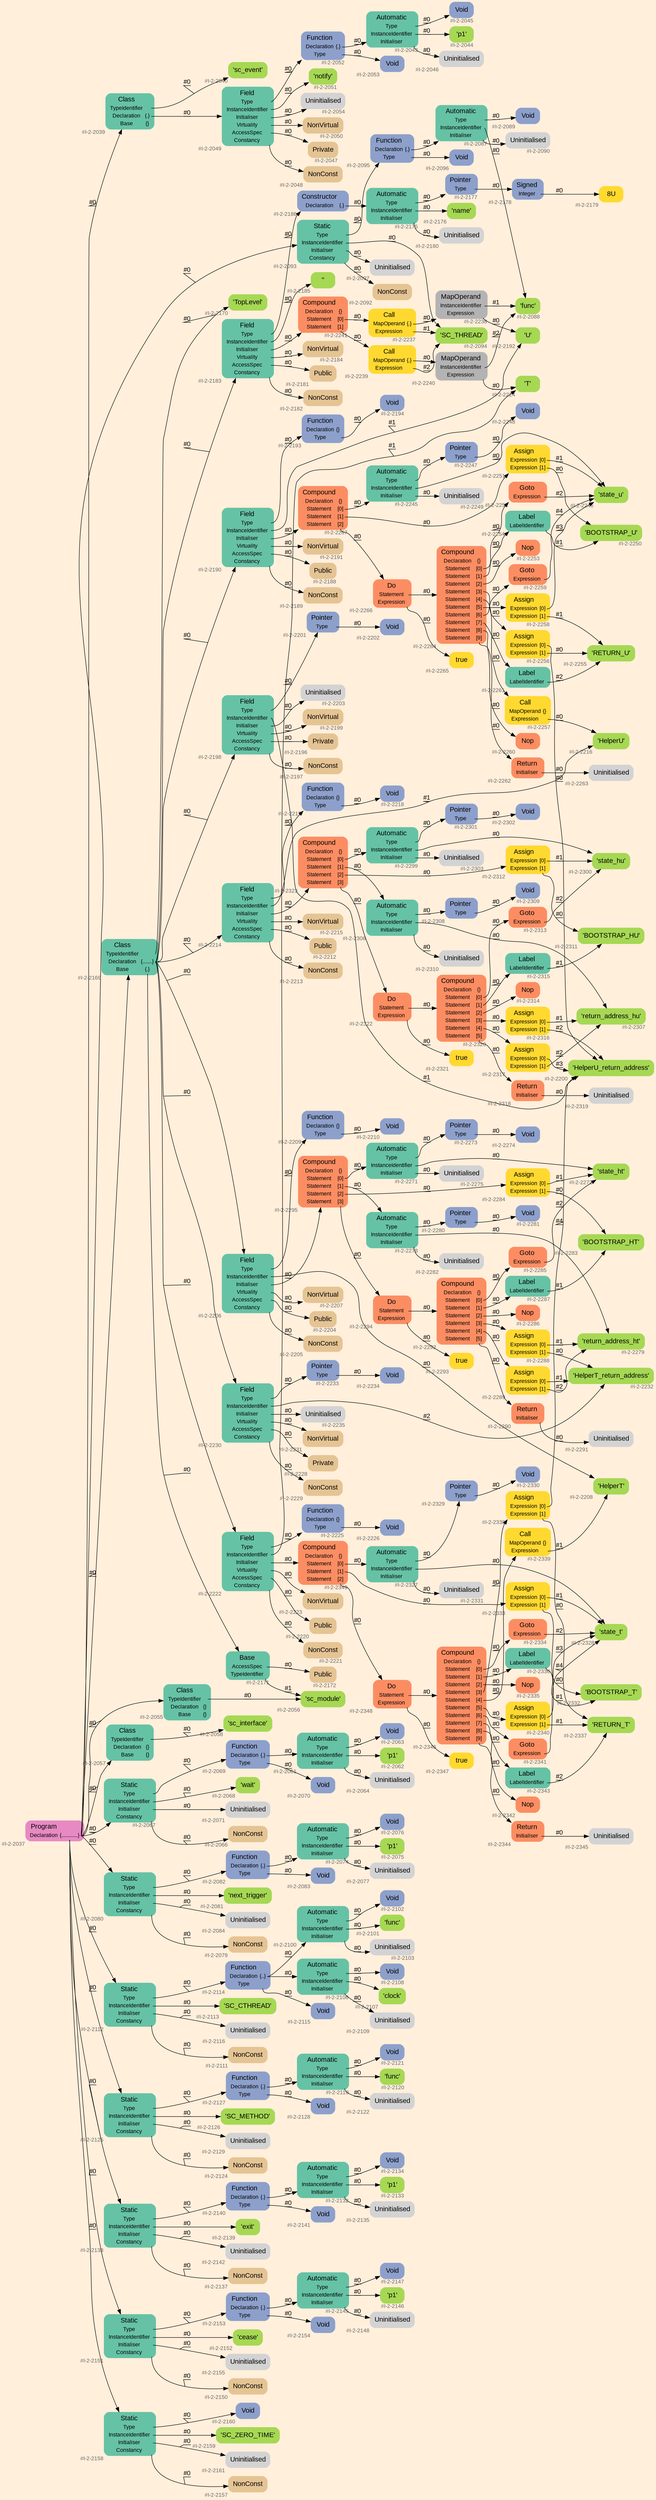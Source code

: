 digraph "" {
label = ""
labelloc = t
graph [
    rankdir = "LR"
    ranksep = 0.3
    bgcolor = antiquewhite1
    color = black
    fontcolor = black
    fontname = "Arial"
];
node [
    fontname = "Arial"
];
edge [
    fontname = "Arial"
];


// -------------------- node figure --------------------
// -------- block #I-2-2037 ----------
"#I-2-2037" [
    fillcolor = "/set28/4"
    xlabel = "#I-2-2037"
    fontsize = "12"
    fontcolor = grey40
    shape = "plaintext"
    label = <<TABLE BORDER="0" CELLBORDER="0" CELLSPACING="0">
     <TR><TD><FONT COLOR="black" POINT-SIZE="15">Program</FONT></TD></TR>
     <TR><TD><FONT COLOR="black" POINT-SIZE="12">Declaration</FONT></TD><TD PORT="port0"><FONT COLOR="black" POINT-SIZE="12">{............}</FONT></TD></TR>
    </TABLE>>
    style = "rounded,filled"
];

// -------- block #I-2-2039 ----------
"#I-2-2039" [
    fillcolor = "/set28/1"
    xlabel = "#I-2-2039"
    fontsize = "12"
    fontcolor = grey40
    shape = "plaintext"
    label = <<TABLE BORDER="0" CELLBORDER="0" CELLSPACING="0">
     <TR><TD><FONT COLOR="black" POINT-SIZE="15">Class</FONT></TD></TR>
     <TR><TD><FONT COLOR="black" POINT-SIZE="12">TypeIdentifier</FONT></TD><TD PORT="port0"></TD></TR>
     <TR><TD><FONT COLOR="black" POINT-SIZE="12">Declaration</FONT></TD><TD PORT="port1"><FONT COLOR="black" POINT-SIZE="12">{.}</FONT></TD></TR>
     <TR><TD><FONT COLOR="black" POINT-SIZE="12">Base</FONT></TD><TD PORT="port2"><FONT COLOR="black" POINT-SIZE="12">{}</FONT></TD></TR>
    </TABLE>>
    style = "rounded,filled"
];

// -------- block #I-2-2040 ----------
"#I-2-2040" [
    fillcolor = "/set28/5"
    xlabel = "#I-2-2040"
    fontsize = "12"
    fontcolor = grey40
    shape = "plaintext"
    label = <<TABLE BORDER="0" CELLBORDER="0" CELLSPACING="0">
     <TR><TD><FONT COLOR="black" POINT-SIZE="15">'sc_event'</FONT></TD></TR>
    </TABLE>>
    style = "rounded,filled"
];

// -------- block #I-2-2049 ----------
"#I-2-2049" [
    fillcolor = "/set28/1"
    xlabel = "#I-2-2049"
    fontsize = "12"
    fontcolor = grey40
    shape = "plaintext"
    label = <<TABLE BORDER="0" CELLBORDER="0" CELLSPACING="0">
     <TR><TD><FONT COLOR="black" POINT-SIZE="15">Field</FONT></TD></TR>
     <TR><TD><FONT COLOR="black" POINT-SIZE="12">Type</FONT></TD><TD PORT="port0"></TD></TR>
     <TR><TD><FONT COLOR="black" POINT-SIZE="12">InstanceIdentifier</FONT></TD><TD PORT="port1"></TD></TR>
     <TR><TD><FONT COLOR="black" POINT-SIZE="12">Initialiser</FONT></TD><TD PORT="port2"></TD></TR>
     <TR><TD><FONT COLOR="black" POINT-SIZE="12">Virtuality</FONT></TD><TD PORT="port3"></TD></TR>
     <TR><TD><FONT COLOR="black" POINT-SIZE="12">AccessSpec</FONT></TD><TD PORT="port4"></TD></TR>
     <TR><TD><FONT COLOR="black" POINT-SIZE="12">Constancy</FONT></TD><TD PORT="port5"></TD></TR>
    </TABLE>>
    style = "rounded,filled"
];

// -------- block #I-2-2052 ----------
"#I-2-2052" [
    fillcolor = "/set28/3"
    xlabel = "#I-2-2052"
    fontsize = "12"
    fontcolor = grey40
    shape = "plaintext"
    label = <<TABLE BORDER="0" CELLBORDER="0" CELLSPACING="0">
     <TR><TD><FONT COLOR="black" POINT-SIZE="15">Function</FONT></TD></TR>
     <TR><TD><FONT COLOR="black" POINT-SIZE="12">Declaration</FONT></TD><TD PORT="port0"><FONT COLOR="black" POINT-SIZE="12">{.}</FONT></TD></TR>
     <TR><TD><FONT COLOR="black" POINT-SIZE="12">Type</FONT></TD><TD PORT="port1"></TD></TR>
    </TABLE>>
    style = "rounded,filled"
];

// -------- block #I-2-2043 ----------
"#I-2-2043" [
    fillcolor = "/set28/1"
    xlabel = "#I-2-2043"
    fontsize = "12"
    fontcolor = grey40
    shape = "plaintext"
    label = <<TABLE BORDER="0" CELLBORDER="0" CELLSPACING="0">
     <TR><TD><FONT COLOR="black" POINT-SIZE="15">Automatic</FONT></TD></TR>
     <TR><TD><FONT COLOR="black" POINT-SIZE="12">Type</FONT></TD><TD PORT="port0"></TD></TR>
     <TR><TD><FONT COLOR="black" POINT-SIZE="12">InstanceIdentifier</FONT></TD><TD PORT="port1"></TD></TR>
     <TR><TD><FONT COLOR="black" POINT-SIZE="12">Initialiser</FONT></TD><TD PORT="port2"></TD></TR>
    </TABLE>>
    style = "rounded,filled"
];

// -------- block #I-2-2045 ----------
"#I-2-2045" [
    fillcolor = "/set28/3"
    xlabel = "#I-2-2045"
    fontsize = "12"
    fontcolor = grey40
    shape = "plaintext"
    label = <<TABLE BORDER="0" CELLBORDER="0" CELLSPACING="0">
     <TR><TD><FONT COLOR="black" POINT-SIZE="15">Void</FONT></TD></TR>
    </TABLE>>
    style = "rounded,filled"
];

// -------- block #I-2-2044 ----------
"#I-2-2044" [
    fillcolor = "/set28/5"
    xlabel = "#I-2-2044"
    fontsize = "12"
    fontcolor = grey40
    shape = "plaintext"
    label = <<TABLE BORDER="0" CELLBORDER="0" CELLSPACING="0">
     <TR><TD><FONT COLOR="black" POINT-SIZE="15">'p1'</FONT></TD></TR>
    </TABLE>>
    style = "rounded,filled"
];

// -------- block #I-2-2046 ----------
"#I-2-2046" [
    xlabel = "#I-2-2046"
    fontsize = "12"
    fontcolor = grey40
    shape = "plaintext"
    label = <<TABLE BORDER="0" CELLBORDER="0" CELLSPACING="0">
     <TR><TD><FONT COLOR="black" POINT-SIZE="15">Uninitialised</FONT></TD></TR>
    </TABLE>>
    style = "rounded,filled"
];

// -------- block #I-2-2053 ----------
"#I-2-2053" [
    fillcolor = "/set28/3"
    xlabel = "#I-2-2053"
    fontsize = "12"
    fontcolor = grey40
    shape = "plaintext"
    label = <<TABLE BORDER="0" CELLBORDER="0" CELLSPACING="0">
     <TR><TD><FONT COLOR="black" POINT-SIZE="15">Void</FONT></TD></TR>
    </TABLE>>
    style = "rounded,filled"
];

// -------- block #I-2-2051 ----------
"#I-2-2051" [
    fillcolor = "/set28/5"
    xlabel = "#I-2-2051"
    fontsize = "12"
    fontcolor = grey40
    shape = "plaintext"
    label = <<TABLE BORDER="0" CELLBORDER="0" CELLSPACING="0">
     <TR><TD><FONT COLOR="black" POINT-SIZE="15">'notify'</FONT></TD></TR>
    </TABLE>>
    style = "rounded,filled"
];

// -------- block #I-2-2054 ----------
"#I-2-2054" [
    xlabel = "#I-2-2054"
    fontsize = "12"
    fontcolor = grey40
    shape = "plaintext"
    label = <<TABLE BORDER="0" CELLBORDER="0" CELLSPACING="0">
     <TR><TD><FONT COLOR="black" POINT-SIZE="15">Uninitialised</FONT></TD></TR>
    </TABLE>>
    style = "rounded,filled"
];

// -------- block #I-2-2050 ----------
"#I-2-2050" [
    fillcolor = "/set28/7"
    xlabel = "#I-2-2050"
    fontsize = "12"
    fontcolor = grey40
    shape = "plaintext"
    label = <<TABLE BORDER="0" CELLBORDER="0" CELLSPACING="0">
     <TR><TD><FONT COLOR="black" POINT-SIZE="15">NonVirtual</FONT></TD></TR>
    </TABLE>>
    style = "rounded,filled"
];

// -------- block #I-2-2047 ----------
"#I-2-2047" [
    fillcolor = "/set28/7"
    xlabel = "#I-2-2047"
    fontsize = "12"
    fontcolor = grey40
    shape = "plaintext"
    label = <<TABLE BORDER="0" CELLBORDER="0" CELLSPACING="0">
     <TR><TD><FONT COLOR="black" POINT-SIZE="15">Private</FONT></TD></TR>
    </TABLE>>
    style = "rounded,filled"
];

// -------- block #I-2-2048 ----------
"#I-2-2048" [
    fillcolor = "/set28/7"
    xlabel = "#I-2-2048"
    fontsize = "12"
    fontcolor = grey40
    shape = "plaintext"
    label = <<TABLE BORDER="0" CELLBORDER="0" CELLSPACING="0">
     <TR><TD><FONT COLOR="black" POINT-SIZE="15">NonConst</FONT></TD></TR>
    </TABLE>>
    style = "rounded,filled"
];

// -------- block #I-2-2055 ----------
"#I-2-2055" [
    fillcolor = "/set28/1"
    xlabel = "#I-2-2055"
    fontsize = "12"
    fontcolor = grey40
    shape = "plaintext"
    label = <<TABLE BORDER="0" CELLBORDER="0" CELLSPACING="0">
     <TR><TD><FONT COLOR="black" POINT-SIZE="15">Class</FONT></TD></TR>
     <TR><TD><FONT COLOR="black" POINT-SIZE="12">TypeIdentifier</FONT></TD><TD PORT="port0"></TD></TR>
     <TR><TD><FONT COLOR="black" POINT-SIZE="12">Declaration</FONT></TD><TD PORT="port1"><FONT COLOR="black" POINT-SIZE="12">{}</FONT></TD></TR>
     <TR><TD><FONT COLOR="black" POINT-SIZE="12">Base</FONT></TD><TD PORT="port2"><FONT COLOR="black" POINT-SIZE="12">{}</FONT></TD></TR>
    </TABLE>>
    style = "rounded,filled"
];

// -------- block #I-2-2056 ----------
"#I-2-2056" [
    fillcolor = "/set28/5"
    xlabel = "#I-2-2056"
    fontsize = "12"
    fontcolor = grey40
    shape = "plaintext"
    label = <<TABLE BORDER="0" CELLBORDER="0" CELLSPACING="0">
     <TR><TD><FONT COLOR="black" POINT-SIZE="15">'sc_module'</FONT></TD></TR>
    </TABLE>>
    style = "rounded,filled"
];

// -------- block #I-2-2057 ----------
"#I-2-2057" [
    fillcolor = "/set28/1"
    xlabel = "#I-2-2057"
    fontsize = "12"
    fontcolor = grey40
    shape = "plaintext"
    label = <<TABLE BORDER="0" CELLBORDER="0" CELLSPACING="0">
     <TR><TD><FONT COLOR="black" POINT-SIZE="15">Class</FONT></TD></TR>
     <TR><TD><FONT COLOR="black" POINT-SIZE="12">TypeIdentifier</FONT></TD><TD PORT="port0"></TD></TR>
     <TR><TD><FONT COLOR="black" POINT-SIZE="12">Declaration</FONT></TD><TD PORT="port1"><FONT COLOR="black" POINT-SIZE="12">{}</FONT></TD></TR>
     <TR><TD><FONT COLOR="black" POINT-SIZE="12">Base</FONT></TD><TD PORT="port2"><FONT COLOR="black" POINT-SIZE="12">{}</FONT></TD></TR>
    </TABLE>>
    style = "rounded,filled"
];

// -------- block #I-2-2058 ----------
"#I-2-2058" [
    fillcolor = "/set28/5"
    xlabel = "#I-2-2058"
    fontsize = "12"
    fontcolor = grey40
    shape = "plaintext"
    label = <<TABLE BORDER="0" CELLBORDER="0" CELLSPACING="0">
     <TR><TD><FONT COLOR="black" POINT-SIZE="15">'sc_interface'</FONT></TD></TR>
    </TABLE>>
    style = "rounded,filled"
];

// -------- block #I-2-2067 ----------
"#I-2-2067" [
    fillcolor = "/set28/1"
    xlabel = "#I-2-2067"
    fontsize = "12"
    fontcolor = grey40
    shape = "plaintext"
    label = <<TABLE BORDER="0" CELLBORDER="0" CELLSPACING="0">
     <TR><TD><FONT COLOR="black" POINT-SIZE="15">Static</FONT></TD></TR>
     <TR><TD><FONT COLOR="black" POINT-SIZE="12">Type</FONT></TD><TD PORT="port0"></TD></TR>
     <TR><TD><FONT COLOR="black" POINT-SIZE="12">InstanceIdentifier</FONT></TD><TD PORT="port1"></TD></TR>
     <TR><TD><FONT COLOR="black" POINT-SIZE="12">Initialiser</FONT></TD><TD PORT="port2"></TD></TR>
     <TR><TD><FONT COLOR="black" POINT-SIZE="12">Constancy</FONT></TD><TD PORT="port3"></TD></TR>
    </TABLE>>
    style = "rounded,filled"
];

// -------- block #I-2-2069 ----------
"#I-2-2069" [
    fillcolor = "/set28/3"
    xlabel = "#I-2-2069"
    fontsize = "12"
    fontcolor = grey40
    shape = "plaintext"
    label = <<TABLE BORDER="0" CELLBORDER="0" CELLSPACING="0">
     <TR><TD><FONT COLOR="black" POINT-SIZE="15">Function</FONT></TD></TR>
     <TR><TD><FONT COLOR="black" POINT-SIZE="12">Declaration</FONT></TD><TD PORT="port0"><FONT COLOR="black" POINT-SIZE="12">{.}</FONT></TD></TR>
     <TR><TD><FONT COLOR="black" POINT-SIZE="12">Type</FONT></TD><TD PORT="port1"></TD></TR>
    </TABLE>>
    style = "rounded,filled"
];

// -------- block #I-2-2061 ----------
"#I-2-2061" [
    fillcolor = "/set28/1"
    xlabel = "#I-2-2061"
    fontsize = "12"
    fontcolor = grey40
    shape = "plaintext"
    label = <<TABLE BORDER="0" CELLBORDER="0" CELLSPACING="0">
     <TR><TD><FONT COLOR="black" POINT-SIZE="15">Automatic</FONT></TD></TR>
     <TR><TD><FONT COLOR="black" POINT-SIZE="12">Type</FONT></TD><TD PORT="port0"></TD></TR>
     <TR><TD><FONT COLOR="black" POINT-SIZE="12">InstanceIdentifier</FONT></TD><TD PORT="port1"></TD></TR>
     <TR><TD><FONT COLOR="black" POINT-SIZE="12">Initialiser</FONT></TD><TD PORT="port2"></TD></TR>
    </TABLE>>
    style = "rounded,filled"
];

// -------- block #I-2-2063 ----------
"#I-2-2063" [
    fillcolor = "/set28/3"
    xlabel = "#I-2-2063"
    fontsize = "12"
    fontcolor = grey40
    shape = "plaintext"
    label = <<TABLE BORDER="0" CELLBORDER="0" CELLSPACING="0">
     <TR><TD><FONT COLOR="black" POINT-SIZE="15">Void</FONT></TD></TR>
    </TABLE>>
    style = "rounded,filled"
];

// -------- block #I-2-2062 ----------
"#I-2-2062" [
    fillcolor = "/set28/5"
    xlabel = "#I-2-2062"
    fontsize = "12"
    fontcolor = grey40
    shape = "plaintext"
    label = <<TABLE BORDER="0" CELLBORDER="0" CELLSPACING="0">
     <TR><TD><FONT COLOR="black" POINT-SIZE="15">'p1'</FONT></TD></TR>
    </TABLE>>
    style = "rounded,filled"
];

// -------- block #I-2-2064 ----------
"#I-2-2064" [
    xlabel = "#I-2-2064"
    fontsize = "12"
    fontcolor = grey40
    shape = "plaintext"
    label = <<TABLE BORDER="0" CELLBORDER="0" CELLSPACING="0">
     <TR><TD><FONT COLOR="black" POINT-SIZE="15">Uninitialised</FONT></TD></TR>
    </TABLE>>
    style = "rounded,filled"
];

// -------- block #I-2-2070 ----------
"#I-2-2070" [
    fillcolor = "/set28/3"
    xlabel = "#I-2-2070"
    fontsize = "12"
    fontcolor = grey40
    shape = "plaintext"
    label = <<TABLE BORDER="0" CELLBORDER="0" CELLSPACING="0">
     <TR><TD><FONT COLOR="black" POINT-SIZE="15">Void</FONT></TD></TR>
    </TABLE>>
    style = "rounded,filled"
];

// -------- block #I-2-2068 ----------
"#I-2-2068" [
    fillcolor = "/set28/5"
    xlabel = "#I-2-2068"
    fontsize = "12"
    fontcolor = grey40
    shape = "plaintext"
    label = <<TABLE BORDER="0" CELLBORDER="0" CELLSPACING="0">
     <TR><TD><FONT COLOR="black" POINT-SIZE="15">'wait'</FONT></TD></TR>
    </TABLE>>
    style = "rounded,filled"
];

// -------- block #I-2-2071 ----------
"#I-2-2071" [
    xlabel = "#I-2-2071"
    fontsize = "12"
    fontcolor = grey40
    shape = "plaintext"
    label = <<TABLE BORDER="0" CELLBORDER="0" CELLSPACING="0">
     <TR><TD><FONT COLOR="black" POINT-SIZE="15">Uninitialised</FONT></TD></TR>
    </TABLE>>
    style = "rounded,filled"
];

// -------- block #I-2-2066 ----------
"#I-2-2066" [
    fillcolor = "/set28/7"
    xlabel = "#I-2-2066"
    fontsize = "12"
    fontcolor = grey40
    shape = "plaintext"
    label = <<TABLE BORDER="0" CELLBORDER="0" CELLSPACING="0">
     <TR><TD><FONT COLOR="black" POINT-SIZE="15">NonConst</FONT></TD></TR>
    </TABLE>>
    style = "rounded,filled"
];

// -------- block #I-2-2080 ----------
"#I-2-2080" [
    fillcolor = "/set28/1"
    xlabel = "#I-2-2080"
    fontsize = "12"
    fontcolor = grey40
    shape = "plaintext"
    label = <<TABLE BORDER="0" CELLBORDER="0" CELLSPACING="0">
     <TR><TD><FONT COLOR="black" POINT-SIZE="15">Static</FONT></TD></TR>
     <TR><TD><FONT COLOR="black" POINT-SIZE="12">Type</FONT></TD><TD PORT="port0"></TD></TR>
     <TR><TD><FONT COLOR="black" POINT-SIZE="12">InstanceIdentifier</FONT></TD><TD PORT="port1"></TD></TR>
     <TR><TD><FONT COLOR="black" POINT-SIZE="12">Initialiser</FONT></TD><TD PORT="port2"></TD></TR>
     <TR><TD><FONT COLOR="black" POINT-SIZE="12">Constancy</FONT></TD><TD PORT="port3"></TD></TR>
    </TABLE>>
    style = "rounded,filled"
];

// -------- block #I-2-2082 ----------
"#I-2-2082" [
    fillcolor = "/set28/3"
    xlabel = "#I-2-2082"
    fontsize = "12"
    fontcolor = grey40
    shape = "plaintext"
    label = <<TABLE BORDER="0" CELLBORDER="0" CELLSPACING="0">
     <TR><TD><FONT COLOR="black" POINT-SIZE="15">Function</FONT></TD></TR>
     <TR><TD><FONT COLOR="black" POINT-SIZE="12">Declaration</FONT></TD><TD PORT="port0"><FONT COLOR="black" POINT-SIZE="12">{.}</FONT></TD></TR>
     <TR><TD><FONT COLOR="black" POINT-SIZE="12">Type</FONT></TD><TD PORT="port1"></TD></TR>
    </TABLE>>
    style = "rounded,filled"
];

// -------- block #I-2-2074 ----------
"#I-2-2074" [
    fillcolor = "/set28/1"
    xlabel = "#I-2-2074"
    fontsize = "12"
    fontcolor = grey40
    shape = "plaintext"
    label = <<TABLE BORDER="0" CELLBORDER="0" CELLSPACING="0">
     <TR><TD><FONT COLOR="black" POINT-SIZE="15">Automatic</FONT></TD></TR>
     <TR><TD><FONT COLOR="black" POINT-SIZE="12">Type</FONT></TD><TD PORT="port0"></TD></TR>
     <TR><TD><FONT COLOR="black" POINT-SIZE="12">InstanceIdentifier</FONT></TD><TD PORT="port1"></TD></TR>
     <TR><TD><FONT COLOR="black" POINT-SIZE="12">Initialiser</FONT></TD><TD PORT="port2"></TD></TR>
    </TABLE>>
    style = "rounded,filled"
];

// -------- block #I-2-2076 ----------
"#I-2-2076" [
    fillcolor = "/set28/3"
    xlabel = "#I-2-2076"
    fontsize = "12"
    fontcolor = grey40
    shape = "plaintext"
    label = <<TABLE BORDER="0" CELLBORDER="0" CELLSPACING="0">
     <TR><TD><FONT COLOR="black" POINT-SIZE="15">Void</FONT></TD></TR>
    </TABLE>>
    style = "rounded,filled"
];

// -------- block #I-2-2075 ----------
"#I-2-2075" [
    fillcolor = "/set28/5"
    xlabel = "#I-2-2075"
    fontsize = "12"
    fontcolor = grey40
    shape = "plaintext"
    label = <<TABLE BORDER="0" CELLBORDER="0" CELLSPACING="0">
     <TR><TD><FONT COLOR="black" POINT-SIZE="15">'p1'</FONT></TD></TR>
    </TABLE>>
    style = "rounded,filled"
];

// -------- block #I-2-2077 ----------
"#I-2-2077" [
    xlabel = "#I-2-2077"
    fontsize = "12"
    fontcolor = grey40
    shape = "plaintext"
    label = <<TABLE BORDER="0" CELLBORDER="0" CELLSPACING="0">
     <TR><TD><FONT COLOR="black" POINT-SIZE="15">Uninitialised</FONT></TD></TR>
    </TABLE>>
    style = "rounded,filled"
];

// -------- block #I-2-2083 ----------
"#I-2-2083" [
    fillcolor = "/set28/3"
    xlabel = "#I-2-2083"
    fontsize = "12"
    fontcolor = grey40
    shape = "plaintext"
    label = <<TABLE BORDER="0" CELLBORDER="0" CELLSPACING="0">
     <TR><TD><FONT COLOR="black" POINT-SIZE="15">Void</FONT></TD></TR>
    </TABLE>>
    style = "rounded,filled"
];

// -------- block #I-2-2081 ----------
"#I-2-2081" [
    fillcolor = "/set28/5"
    xlabel = "#I-2-2081"
    fontsize = "12"
    fontcolor = grey40
    shape = "plaintext"
    label = <<TABLE BORDER="0" CELLBORDER="0" CELLSPACING="0">
     <TR><TD><FONT COLOR="black" POINT-SIZE="15">'next_trigger'</FONT></TD></TR>
    </TABLE>>
    style = "rounded,filled"
];

// -------- block #I-2-2084 ----------
"#I-2-2084" [
    xlabel = "#I-2-2084"
    fontsize = "12"
    fontcolor = grey40
    shape = "plaintext"
    label = <<TABLE BORDER="0" CELLBORDER="0" CELLSPACING="0">
     <TR><TD><FONT COLOR="black" POINT-SIZE="15">Uninitialised</FONT></TD></TR>
    </TABLE>>
    style = "rounded,filled"
];

// -------- block #I-2-2079 ----------
"#I-2-2079" [
    fillcolor = "/set28/7"
    xlabel = "#I-2-2079"
    fontsize = "12"
    fontcolor = grey40
    shape = "plaintext"
    label = <<TABLE BORDER="0" CELLBORDER="0" CELLSPACING="0">
     <TR><TD><FONT COLOR="black" POINT-SIZE="15">NonConst</FONT></TD></TR>
    </TABLE>>
    style = "rounded,filled"
];

// -------- block #I-2-2093 ----------
"#I-2-2093" [
    fillcolor = "/set28/1"
    xlabel = "#I-2-2093"
    fontsize = "12"
    fontcolor = grey40
    shape = "plaintext"
    label = <<TABLE BORDER="0" CELLBORDER="0" CELLSPACING="0">
     <TR><TD><FONT COLOR="black" POINT-SIZE="15">Static</FONT></TD></TR>
     <TR><TD><FONT COLOR="black" POINT-SIZE="12">Type</FONT></TD><TD PORT="port0"></TD></TR>
     <TR><TD><FONT COLOR="black" POINT-SIZE="12">InstanceIdentifier</FONT></TD><TD PORT="port1"></TD></TR>
     <TR><TD><FONT COLOR="black" POINT-SIZE="12">Initialiser</FONT></TD><TD PORT="port2"></TD></TR>
     <TR><TD><FONT COLOR="black" POINT-SIZE="12">Constancy</FONT></TD><TD PORT="port3"></TD></TR>
    </TABLE>>
    style = "rounded,filled"
];

// -------- block #I-2-2095 ----------
"#I-2-2095" [
    fillcolor = "/set28/3"
    xlabel = "#I-2-2095"
    fontsize = "12"
    fontcolor = grey40
    shape = "plaintext"
    label = <<TABLE BORDER="0" CELLBORDER="0" CELLSPACING="0">
     <TR><TD><FONT COLOR="black" POINT-SIZE="15">Function</FONT></TD></TR>
     <TR><TD><FONT COLOR="black" POINT-SIZE="12">Declaration</FONT></TD><TD PORT="port0"><FONT COLOR="black" POINT-SIZE="12">{.}</FONT></TD></TR>
     <TR><TD><FONT COLOR="black" POINT-SIZE="12">Type</FONT></TD><TD PORT="port1"></TD></TR>
    </TABLE>>
    style = "rounded,filled"
];

// -------- block #I-2-2087 ----------
"#I-2-2087" [
    fillcolor = "/set28/1"
    xlabel = "#I-2-2087"
    fontsize = "12"
    fontcolor = grey40
    shape = "plaintext"
    label = <<TABLE BORDER="0" CELLBORDER="0" CELLSPACING="0">
     <TR><TD><FONT COLOR="black" POINT-SIZE="15">Automatic</FONT></TD></TR>
     <TR><TD><FONT COLOR="black" POINT-SIZE="12">Type</FONT></TD><TD PORT="port0"></TD></TR>
     <TR><TD><FONT COLOR="black" POINT-SIZE="12">InstanceIdentifier</FONT></TD><TD PORT="port1"></TD></TR>
     <TR><TD><FONT COLOR="black" POINT-SIZE="12">Initialiser</FONT></TD><TD PORT="port2"></TD></TR>
    </TABLE>>
    style = "rounded,filled"
];

// -------- block #I-2-2089 ----------
"#I-2-2089" [
    fillcolor = "/set28/3"
    xlabel = "#I-2-2089"
    fontsize = "12"
    fontcolor = grey40
    shape = "plaintext"
    label = <<TABLE BORDER="0" CELLBORDER="0" CELLSPACING="0">
     <TR><TD><FONT COLOR="black" POINT-SIZE="15">Void</FONT></TD></TR>
    </TABLE>>
    style = "rounded,filled"
];

// -------- block #I-2-2088 ----------
"#I-2-2088" [
    fillcolor = "/set28/5"
    xlabel = "#I-2-2088"
    fontsize = "12"
    fontcolor = grey40
    shape = "plaintext"
    label = <<TABLE BORDER="0" CELLBORDER="0" CELLSPACING="0">
     <TR><TD><FONT COLOR="black" POINT-SIZE="15">'func'</FONT></TD></TR>
    </TABLE>>
    style = "rounded,filled"
];

// -------- block #I-2-2090 ----------
"#I-2-2090" [
    xlabel = "#I-2-2090"
    fontsize = "12"
    fontcolor = grey40
    shape = "plaintext"
    label = <<TABLE BORDER="0" CELLBORDER="0" CELLSPACING="0">
     <TR><TD><FONT COLOR="black" POINT-SIZE="15">Uninitialised</FONT></TD></TR>
    </TABLE>>
    style = "rounded,filled"
];

// -------- block #I-2-2096 ----------
"#I-2-2096" [
    fillcolor = "/set28/3"
    xlabel = "#I-2-2096"
    fontsize = "12"
    fontcolor = grey40
    shape = "plaintext"
    label = <<TABLE BORDER="0" CELLBORDER="0" CELLSPACING="0">
     <TR><TD><FONT COLOR="black" POINT-SIZE="15">Void</FONT></TD></TR>
    </TABLE>>
    style = "rounded,filled"
];

// -------- block #I-2-2094 ----------
"#I-2-2094" [
    fillcolor = "/set28/5"
    xlabel = "#I-2-2094"
    fontsize = "12"
    fontcolor = grey40
    shape = "plaintext"
    label = <<TABLE BORDER="0" CELLBORDER="0" CELLSPACING="0">
     <TR><TD><FONT COLOR="black" POINT-SIZE="15">'SC_THREAD'</FONT></TD></TR>
    </TABLE>>
    style = "rounded,filled"
];

// -------- block #I-2-2097 ----------
"#I-2-2097" [
    xlabel = "#I-2-2097"
    fontsize = "12"
    fontcolor = grey40
    shape = "plaintext"
    label = <<TABLE BORDER="0" CELLBORDER="0" CELLSPACING="0">
     <TR><TD><FONT COLOR="black" POINT-SIZE="15">Uninitialised</FONT></TD></TR>
    </TABLE>>
    style = "rounded,filled"
];

// -------- block #I-2-2092 ----------
"#I-2-2092" [
    fillcolor = "/set28/7"
    xlabel = "#I-2-2092"
    fontsize = "12"
    fontcolor = grey40
    shape = "plaintext"
    label = <<TABLE BORDER="0" CELLBORDER="0" CELLSPACING="0">
     <TR><TD><FONT COLOR="black" POINT-SIZE="15">NonConst</FONT></TD></TR>
    </TABLE>>
    style = "rounded,filled"
];

// -------- block #I-2-2112 ----------
"#I-2-2112" [
    fillcolor = "/set28/1"
    xlabel = "#I-2-2112"
    fontsize = "12"
    fontcolor = grey40
    shape = "plaintext"
    label = <<TABLE BORDER="0" CELLBORDER="0" CELLSPACING="0">
     <TR><TD><FONT COLOR="black" POINT-SIZE="15">Static</FONT></TD></TR>
     <TR><TD><FONT COLOR="black" POINT-SIZE="12">Type</FONT></TD><TD PORT="port0"></TD></TR>
     <TR><TD><FONT COLOR="black" POINT-SIZE="12">InstanceIdentifier</FONT></TD><TD PORT="port1"></TD></TR>
     <TR><TD><FONT COLOR="black" POINT-SIZE="12">Initialiser</FONT></TD><TD PORT="port2"></TD></TR>
     <TR><TD><FONT COLOR="black" POINT-SIZE="12">Constancy</FONT></TD><TD PORT="port3"></TD></TR>
    </TABLE>>
    style = "rounded,filled"
];

// -------- block #I-2-2114 ----------
"#I-2-2114" [
    fillcolor = "/set28/3"
    xlabel = "#I-2-2114"
    fontsize = "12"
    fontcolor = grey40
    shape = "plaintext"
    label = <<TABLE BORDER="0" CELLBORDER="0" CELLSPACING="0">
     <TR><TD><FONT COLOR="black" POINT-SIZE="15">Function</FONT></TD></TR>
     <TR><TD><FONT COLOR="black" POINT-SIZE="12">Declaration</FONT></TD><TD PORT="port0"><FONT COLOR="black" POINT-SIZE="12">{..}</FONT></TD></TR>
     <TR><TD><FONT COLOR="black" POINT-SIZE="12">Type</FONT></TD><TD PORT="port1"></TD></TR>
    </TABLE>>
    style = "rounded,filled"
];

// -------- block #I-2-2100 ----------
"#I-2-2100" [
    fillcolor = "/set28/1"
    xlabel = "#I-2-2100"
    fontsize = "12"
    fontcolor = grey40
    shape = "plaintext"
    label = <<TABLE BORDER="0" CELLBORDER="0" CELLSPACING="0">
     <TR><TD><FONT COLOR="black" POINT-SIZE="15">Automatic</FONT></TD></TR>
     <TR><TD><FONT COLOR="black" POINT-SIZE="12">Type</FONT></TD><TD PORT="port0"></TD></TR>
     <TR><TD><FONT COLOR="black" POINT-SIZE="12">InstanceIdentifier</FONT></TD><TD PORT="port1"></TD></TR>
     <TR><TD><FONT COLOR="black" POINT-SIZE="12">Initialiser</FONT></TD><TD PORT="port2"></TD></TR>
    </TABLE>>
    style = "rounded,filled"
];

// -------- block #I-2-2102 ----------
"#I-2-2102" [
    fillcolor = "/set28/3"
    xlabel = "#I-2-2102"
    fontsize = "12"
    fontcolor = grey40
    shape = "plaintext"
    label = <<TABLE BORDER="0" CELLBORDER="0" CELLSPACING="0">
     <TR><TD><FONT COLOR="black" POINT-SIZE="15">Void</FONT></TD></TR>
    </TABLE>>
    style = "rounded,filled"
];

// -------- block #I-2-2101 ----------
"#I-2-2101" [
    fillcolor = "/set28/5"
    xlabel = "#I-2-2101"
    fontsize = "12"
    fontcolor = grey40
    shape = "plaintext"
    label = <<TABLE BORDER="0" CELLBORDER="0" CELLSPACING="0">
     <TR><TD><FONT COLOR="black" POINT-SIZE="15">'func'</FONT></TD></TR>
    </TABLE>>
    style = "rounded,filled"
];

// -------- block #I-2-2103 ----------
"#I-2-2103" [
    xlabel = "#I-2-2103"
    fontsize = "12"
    fontcolor = grey40
    shape = "plaintext"
    label = <<TABLE BORDER="0" CELLBORDER="0" CELLSPACING="0">
     <TR><TD><FONT COLOR="black" POINT-SIZE="15">Uninitialised</FONT></TD></TR>
    </TABLE>>
    style = "rounded,filled"
];

// -------- block #I-2-2106 ----------
"#I-2-2106" [
    fillcolor = "/set28/1"
    xlabel = "#I-2-2106"
    fontsize = "12"
    fontcolor = grey40
    shape = "plaintext"
    label = <<TABLE BORDER="0" CELLBORDER="0" CELLSPACING="0">
     <TR><TD><FONT COLOR="black" POINT-SIZE="15">Automatic</FONT></TD></TR>
     <TR><TD><FONT COLOR="black" POINT-SIZE="12">Type</FONT></TD><TD PORT="port0"></TD></TR>
     <TR><TD><FONT COLOR="black" POINT-SIZE="12">InstanceIdentifier</FONT></TD><TD PORT="port1"></TD></TR>
     <TR><TD><FONT COLOR="black" POINT-SIZE="12">Initialiser</FONT></TD><TD PORT="port2"></TD></TR>
    </TABLE>>
    style = "rounded,filled"
];

// -------- block #I-2-2108 ----------
"#I-2-2108" [
    fillcolor = "/set28/3"
    xlabel = "#I-2-2108"
    fontsize = "12"
    fontcolor = grey40
    shape = "plaintext"
    label = <<TABLE BORDER="0" CELLBORDER="0" CELLSPACING="0">
     <TR><TD><FONT COLOR="black" POINT-SIZE="15">Void</FONT></TD></TR>
    </TABLE>>
    style = "rounded,filled"
];

// -------- block #I-2-2107 ----------
"#I-2-2107" [
    fillcolor = "/set28/5"
    xlabel = "#I-2-2107"
    fontsize = "12"
    fontcolor = grey40
    shape = "plaintext"
    label = <<TABLE BORDER="0" CELLBORDER="0" CELLSPACING="0">
     <TR><TD><FONT COLOR="black" POINT-SIZE="15">'clock'</FONT></TD></TR>
    </TABLE>>
    style = "rounded,filled"
];

// -------- block #I-2-2109 ----------
"#I-2-2109" [
    xlabel = "#I-2-2109"
    fontsize = "12"
    fontcolor = grey40
    shape = "plaintext"
    label = <<TABLE BORDER="0" CELLBORDER="0" CELLSPACING="0">
     <TR><TD><FONT COLOR="black" POINT-SIZE="15">Uninitialised</FONT></TD></TR>
    </TABLE>>
    style = "rounded,filled"
];

// -------- block #I-2-2115 ----------
"#I-2-2115" [
    fillcolor = "/set28/3"
    xlabel = "#I-2-2115"
    fontsize = "12"
    fontcolor = grey40
    shape = "plaintext"
    label = <<TABLE BORDER="0" CELLBORDER="0" CELLSPACING="0">
     <TR><TD><FONT COLOR="black" POINT-SIZE="15">Void</FONT></TD></TR>
    </TABLE>>
    style = "rounded,filled"
];

// -------- block #I-2-2113 ----------
"#I-2-2113" [
    fillcolor = "/set28/5"
    xlabel = "#I-2-2113"
    fontsize = "12"
    fontcolor = grey40
    shape = "plaintext"
    label = <<TABLE BORDER="0" CELLBORDER="0" CELLSPACING="0">
     <TR><TD><FONT COLOR="black" POINT-SIZE="15">'SC_CTHREAD'</FONT></TD></TR>
    </TABLE>>
    style = "rounded,filled"
];

// -------- block #I-2-2116 ----------
"#I-2-2116" [
    xlabel = "#I-2-2116"
    fontsize = "12"
    fontcolor = grey40
    shape = "plaintext"
    label = <<TABLE BORDER="0" CELLBORDER="0" CELLSPACING="0">
     <TR><TD><FONT COLOR="black" POINT-SIZE="15">Uninitialised</FONT></TD></TR>
    </TABLE>>
    style = "rounded,filled"
];

// -------- block #I-2-2111 ----------
"#I-2-2111" [
    fillcolor = "/set28/7"
    xlabel = "#I-2-2111"
    fontsize = "12"
    fontcolor = grey40
    shape = "plaintext"
    label = <<TABLE BORDER="0" CELLBORDER="0" CELLSPACING="0">
     <TR><TD><FONT COLOR="black" POINT-SIZE="15">NonConst</FONT></TD></TR>
    </TABLE>>
    style = "rounded,filled"
];

// -------- block #I-2-2125 ----------
"#I-2-2125" [
    fillcolor = "/set28/1"
    xlabel = "#I-2-2125"
    fontsize = "12"
    fontcolor = grey40
    shape = "plaintext"
    label = <<TABLE BORDER="0" CELLBORDER="0" CELLSPACING="0">
     <TR><TD><FONT COLOR="black" POINT-SIZE="15">Static</FONT></TD></TR>
     <TR><TD><FONT COLOR="black" POINT-SIZE="12">Type</FONT></TD><TD PORT="port0"></TD></TR>
     <TR><TD><FONT COLOR="black" POINT-SIZE="12">InstanceIdentifier</FONT></TD><TD PORT="port1"></TD></TR>
     <TR><TD><FONT COLOR="black" POINT-SIZE="12">Initialiser</FONT></TD><TD PORT="port2"></TD></TR>
     <TR><TD><FONT COLOR="black" POINT-SIZE="12">Constancy</FONT></TD><TD PORT="port3"></TD></TR>
    </TABLE>>
    style = "rounded,filled"
];

// -------- block #I-2-2127 ----------
"#I-2-2127" [
    fillcolor = "/set28/3"
    xlabel = "#I-2-2127"
    fontsize = "12"
    fontcolor = grey40
    shape = "plaintext"
    label = <<TABLE BORDER="0" CELLBORDER="0" CELLSPACING="0">
     <TR><TD><FONT COLOR="black" POINT-SIZE="15">Function</FONT></TD></TR>
     <TR><TD><FONT COLOR="black" POINT-SIZE="12">Declaration</FONT></TD><TD PORT="port0"><FONT COLOR="black" POINT-SIZE="12">{.}</FONT></TD></TR>
     <TR><TD><FONT COLOR="black" POINT-SIZE="12">Type</FONT></TD><TD PORT="port1"></TD></TR>
    </TABLE>>
    style = "rounded,filled"
];

// -------- block #I-2-2119 ----------
"#I-2-2119" [
    fillcolor = "/set28/1"
    xlabel = "#I-2-2119"
    fontsize = "12"
    fontcolor = grey40
    shape = "plaintext"
    label = <<TABLE BORDER="0" CELLBORDER="0" CELLSPACING="0">
     <TR><TD><FONT COLOR="black" POINT-SIZE="15">Automatic</FONT></TD></TR>
     <TR><TD><FONT COLOR="black" POINT-SIZE="12">Type</FONT></TD><TD PORT="port0"></TD></TR>
     <TR><TD><FONT COLOR="black" POINT-SIZE="12">InstanceIdentifier</FONT></TD><TD PORT="port1"></TD></TR>
     <TR><TD><FONT COLOR="black" POINT-SIZE="12">Initialiser</FONT></TD><TD PORT="port2"></TD></TR>
    </TABLE>>
    style = "rounded,filled"
];

// -------- block #I-2-2121 ----------
"#I-2-2121" [
    fillcolor = "/set28/3"
    xlabel = "#I-2-2121"
    fontsize = "12"
    fontcolor = grey40
    shape = "plaintext"
    label = <<TABLE BORDER="0" CELLBORDER="0" CELLSPACING="0">
     <TR><TD><FONT COLOR="black" POINT-SIZE="15">Void</FONT></TD></TR>
    </TABLE>>
    style = "rounded,filled"
];

// -------- block #I-2-2120 ----------
"#I-2-2120" [
    fillcolor = "/set28/5"
    xlabel = "#I-2-2120"
    fontsize = "12"
    fontcolor = grey40
    shape = "plaintext"
    label = <<TABLE BORDER="0" CELLBORDER="0" CELLSPACING="0">
     <TR><TD><FONT COLOR="black" POINT-SIZE="15">'func'</FONT></TD></TR>
    </TABLE>>
    style = "rounded,filled"
];

// -------- block #I-2-2122 ----------
"#I-2-2122" [
    xlabel = "#I-2-2122"
    fontsize = "12"
    fontcolor = grey40
    shape = "plaintext"
    label = <<TABLE BORDER="0" CELLBORDER="0" CELLSPACING="0">
     <TR><TD><FONT COLOR="black" POINT-SIZE="15">Uninitialised</FONT></TD></TR>
    </TABLE>>
    style = "rounded,filled"
];

// -------- block #I-2-2128 ----------
"#I-2-2128" [
    fillcolor = "/set28/3"
    xlabel = "#I-2-2128"
    fontsize = "12"
    fontcolor = grey40
    shape = "plaintext"
    label = <<TABLE BORDER="0" CELLBORDER="0" CELLSPACING="0">
     <TR><TD><FONT COLOR="black" POINT-SIZE="15">Void</FONT></TD></TR>
    </TABLE>>
    style = "rounded,filled"
];

// -------- block #I-2-2126 ----------
"#I-2-2126" [
    fillcolor = "/set28/5"
    xlabel = "#I-2-2126"
    fontsize = "12"
    fontcolor = grey40
    shape = "plaintext"
    label = <<TABLE BORDER="0" CELLBORDER="0" CELLSPACING="0">
     <TR><TD><FONT COLOR="black" POINT-SIZE="15">'SC_METHOD'</FONT></TD></TR>
    </TABLE>>
    style = "rounded,filled"
];

// -------- block #I-2-2129 ----------
"#I-2-2129" [
    xlabel = "#I-2-2129"
    fontsize = "12"
    fontcolor = grey40
    shape = "plaintext"
    label = <<TABLE BORDER="0" CELLBORDER="0" CELLSPACING="0">
     <TR><TD><FONT COLOR="black" POINT-SIZE="15">Uninitialised</FONT></TD></TR>
    </TABLE>>
    style = "rounded,filled"
];

// -------- block #I-2-2124 ----------
"#I-2-2124" [
    fillcolor = "/set28/7"
    xlabel = "#I-2-2124"
    fontsize = "12"
    fontcolor = grey40
    shape = "plaintext"
    label = <<TABLE BORDER="0" CELLBORDER="0" CELLSPACING="0">
     <TR><TD><FONT COLOR="black" POINT-SIZE="15">NonConst</FONT></TD></TR>
    </TABLE>>
    style = "rounded,filled"
];

// -------- block #I-2-2138 ----------
"#I-2-2138" [
    fillcolor = "/set28/1"
    xlabel = "#I-2-2138"
    fontsize = "12"
    fontcolor = grey40
    shape = "plaintext"
    label = <<TABLE BORDER="0" CELLBORDER="0" CELLSPACING="0">
     <TR><TD><FONT COLOR="black" POINT-SIZE="15">Static</FONT></TD></TR>
     <TR><TD><FONT COLOR="black" POINT-SIZE="12">Type</FONT></TD><TD PORT="port0"></TD></TR>
     <TR><TD><FONT COLOR="black" POINT-SIZE="12">InstanceIdentifier</FONT></TD><TD PORT="port1"></TD></TR>
     <TR><TD><FONT COLOR="black" POINT-SIZE="12">Initialiser</FONT></TD><TD PORT="port2"></TD></TR>
     <TR><TD><FONT COLOR="black" POINT-SIZE="12">Constancy</FONT></TD><TD PORT="port3"></TD></TR>
    </TABLE>>
    style = "rounded,filled"
];

// -------- block #I-2-2140 ----------
"#I-2-2140" [
    fillcolor = "/set28/3"
    xlabel = "#I-2-2140"
    fontsize = "12"
    fontcolor = grey40
    shape = "plaintext"
    label = <<TABLE BORDER="0" CELLBORDER="0" CELLSPACING="0">
     <TR><TD><FONT COLOR="black" POINT-SIZE="15">Function</FONT></TD></TR>
     <TR><TD><FONT COLOR="black" POINT-SIZE="12">Declaration</FONT></TD><TD PORT="port0"><FONT COLOR="black" POINT-SIZE="12">{.}</FONT></TD></TR>
     <TR><TD><FONT COLOR="black" POINT-SIZE="12">Type</FONT></TD><TD PORT="port1"></TD></TR>
    </TABLE>>
    style = "rounded,filled"
];

// -------- block #I-2-2132 ----------
"#I-2-2132" [
    fillcolor = "/set28/1"
    xlabel = "#I-2-2132"
    fontsize = "12"
    fontcolor = grey40
    shape = "plaintext"
    label = <<TABLE BORDER="0" CELLBORDER="0" CELLSPACING="0">
     <TR><TD><FONT COLOR="black" POINT-SIZE="15">Automatic</FONT></TD></TR>
     <TR><TD><FONT COLOR="black" POINT-SIZE="12">Type</FONT></TD><TD PORT="port0"></TD></TR>
     <TR><TD><FONT COLOR="black" POINT-SIZE="12">InstanceIdentifier</FONT></TD><TD PORT="port1"></TD></TR>
     <TR><TD><FONT COLOR="black" POINT-SIZE="12">Initialiser</FONT></TD><TD PORT="port2"></TD></TR>
    </TABLE>>
    style = "rounded,filled"
];

// -------- block #I-2-2134 ----------
"#I-2-2134" [
    fillcolor = "/set28/3"
    xlabel = "#I-2-2134"
    fontsize = "12"
    fontcolor = grey40
    shape = "plaintext"
    label = <<TABLE BORDER="0" CELLBORDER="0" CELLSPACING="0">
     <TR><TD><FONT COLOR="black" POINT-SIZE="15">Void</FONT></TD></TR>
    </TABLE>>
    style = "rounded,filled"
];

// -------- block #I-2-2133 ----------
"#I-2-2133" [
    fillcolor = "/set28/5"
    xlabel = "#I-2-2133"
    fontsize = "12"
    fontcolor = grey40
    shape = "plaintext"
    label = <<TABLE BORDER="0" CELLBORDER="0" CELLSPACING="0">
     <TR><TD><FONT COLOR="black" POINT-SIZE="15">'p1'</FONT></TD></TR>
    </TABLE>>
    style = "rounded,filled"
];

// -------- block #I-2-2135 ----------
"#I-2-2135" [
    xlabel = "#I-2-2135"
    fontsize = "12"
    fontcolor = grey40
    shape = "plaintext"
    label = <<TABLE BORDER="0" CELLBORDER="0" CELLSPACING="0">
     <TR><TD><FONT COLOR="black" POINT-SIZE="15">Uninitialised</FONT></TD></TR>
    </TABLE>>
    style = "rounded,filled"
];

// -------- block #I-2-2141 ----------
"#I-2-2141" [
    fillcolor = "/set28/3"
    xlabel = "#I-2-2141"
    fontsize = "12"
    fontcolor = grey40
    shape = "plaintext"
    label = <<TABLE BORDER="0" CELLBORDER="0" CELLSPACING="0">
     <TR><TD><FONT COLOR="black" POINT-SIZE="15">Void</FONT></TD></TR>
    </TABLE>>
    style = "rounded,filled"
];

// -------- block #I-2-2139 ----------
"#I-2-2139" [
    fillcolor = "/set28/5"
    xlabel = "#I-2-2139"
    fontsize = "12"
    fontcolor = grey40
    shape = "plaintext"
    label = <<TABLE BORDER="0" CELLBORDER="0" CELLSPACING="0">
     <TR><TD><FONT COLOR="black" POINT-SIZE="15">'exit'</FONT></TD></TR>
    </TABLE>>
    style = "rounded,filled"
];

// -------- block #I-2-2142 ----------
"#I-2-2142" [
    xlabel = "#I-2-2142"
    fontsize = "12"
    fontcolor = grey40
    shape = "plaintext"
    label = <<TABLE BORDER="0" CELLBORDER="0" CELLSPACING="0">
     <TR><TD><FONT COLOR="black" POINT-SIZE="15">Uninitialised</FONT></TD></TR>
    </TABLE>>
    style = "rounded,filled"
];

// -------- block #I-2-2137 ----------
"#I-2-2137" [
    fillcolor = "/set28/7"
    xlabel = "#I-2-2137"
    fontsize = "12"
    fontcolor = grey40
    shape = "plaintext"
    label = <<TABLE BORDER="0" CELLBORDER="0" CELLSPACING="0">
     <TR><TD><FONT COLOR="black" POINT-SIZE="15">NonConst</FONT></TD></TR>
    </TABLE>>
    style = "rounded,filled"
];

// -------- block #I-2-2151 ----------
"#I-2-2151" [
    fillcolor = "/set28/1"
    xlabel = "#I-2-2151"
    fontsize = "12"
    fontcolor = grey40
    shape = "plaintext"
    label = <<TABLE BORDER="0" CELLBORDER="0" CELLSPACING="0">
     <TR><TD><FONT COLOR="black" POINT-SIZE="15">Static</FONT></TD></TR>
     <TR><TD><FONT COLOR="black" POINT-SIZE="12">Type</FONT></TD><TD PORT="port0"></TD></TR>
     <TR><TD><FONT COLOR="black" POINT-SIZE="12">InstanceIdentifier</FONT></TD><TD PORT="port1"></TD></TR>
     <TR><TD><FONT COLOR="black" POINT-SIZE="12">Initialiser</FONT></TD><TD PORT="port2"></TD></TR>
     <TR><TD><FONT COLOR="black" POINT-SIZE="12">Constancy</FONT></TD><TD PORT="port3"></TD></TR>
    </TABLE>>
    style = "rounded,filled"
];

// -------- block #I-2-2153 ----------
"#I-2-2153" [
    fillcolor = "/set28/3"
    xlabel = "#I-2-2153"
    fontsize = "12"
    fontcolor = grey40
    shape = "plaintext"
    label = <<TABLE BORDER="0" CELLBORDER="0" CELLSPACING="0">
     <TR><TD><FONT COLOR="black" POINT-SIZE="15">Function</FONT></TD></TR>
     <TR><TD><FONT COLOR="black" POINT-SIZE="12">Declaration</FONT></TD><TD PORT="port0"><FONT COLOR="black" POINT-SIZE="12">{.}</FONT></TD></TR>
     <TR><TD><FONT COLOR="black" POINT-SIZE="12">Type</FONT></TD><TD PORT="port1"></TD></TR>
    </TABLE>>
    style = "rounded,filled"
];

// -------- block #I-2-2145 ----------
"#I-2-2145" [
    fillcolor = "/set28/1"
    xlabel = "#I-2-2145"
    fontsize = "12"
    fontcolor = grey40
    shape = "plaintext"
    label = <<TABLE BORDER="0" CELLBORDER="0" CELLSPACING="0">
     <TR><TD><FONT COLOR="black" POINT-SIZE="15">Automatic</FONT></TD></TR>
     <TR><TD><FONT COLOR="black" POINT-SIZE="12">Type</FONT></TD><TD PORT="port0"></TD></TR>
     <TR><TD><FONT COLOR="black" POINT-SIZE="12">InstanceIdentifier</FONT></TD><TD PORT="port1"></TD></TR>
     <TR><TD><FONT COLOR="black" POINT-SIZE="12">Initialiser</FONT></TD><TD PORT="port2"></TD></TR>
    </TABLE>>
    style = "rounded,filled"
];

// -------- block #I-2-2147 ----------
"#I-2-2147" [
    fillcolor = "/set28/3"
    xlabel = "#I-2-2147"
    fontsize = "12"
    fontcolor = grey40
    shape = "plaintext"
    label = <<TABLE BORDER="0" CELLBORDER="0" CELLSPACING="0">
     <TR><TD><FONT COLOR="black" POINT-SIZE="15">Void</FONT></TD></TR>
    </TABLE>>
    style = "rounded,filled"
];

// -------- block #I-2-2146 ----------
"#I-2-2146" [
    fillcolor = "/set28/5"
    xlabel = "#I-2-2146"
    fontsize = "12"
    fontcolor = grey40
    shape = "plaintext"
    label = <<TABLE BORDER="0" CELLBORDER="0" CELLSPACING="0">
     <TR><TD><FONT COLOR="black" POINT-SIZE="15">'p1'</FONT></TD></TR>
    </TABLE>>
    style = "rounded,filled"
];

// -------- block #I-2-2148 ----------
"#I-2-2148" [
    xlabel = "#I-2-2148"
    fontsize = "12"
    fontcolor = grey40
    shape = "plaintext"
    label = <<TABLE BORDER="0" CELLBORDER="0" CELLSPACING="0">
     <TR><TD><FONT COLOR="black" POINT-SIZE="15">Uninitialised</FONT></TD></TR>
    </TABLE>>
    style = "rounded,filled"
];

// -------- block #I-2-2154 ----------
"#I-2-2154" [
    fillcolor = "/set28/3"
    xlabel = "#I-2-2154"
    fontsize = "12"
    fontcolor = grey40
    shape = "plaintext"
    label = <<TABLE BORDER="0" CELLBORDER="0" CELLSPACING="0">
     <TR><TD><FONT COLOR="black" POINT-SIZE="15">Void</FONT></TD></TR>
    </TABLE>>
    style = "rounded,filled"
];

// -------- block #I-2-2152 ----------
"#I-2-2152" [
    fillcolor = "/set28/5"
    xlabel = "#I-2-2152"
    fontsize = "12"
    fontcolor = grey40
    shape = "plaintext"
    label = <<TABLE BORDER="0" CELLBORDER="0" CELLSPACING="0">
     <TR><TD><FONT COLOR="black" POINT-SIZE="15">'cease'</FONT></TD></TR>
    </TABLE>>
    style = "rounded,filled"
];

// -------- block #I-2-2155 ----------
"#I-2-2155" [
    xlabel = "#I-2-2155"
    fontsize = "12"
    fontcolor = grey40
    shape = "plaintext"
    label = <<TABLE BORDER="0" CELLBORDER="0" CELLSPACING="0">
     <TR><TD><FONT COLOR="black" POINT-SIZE="15">Uninitialised</FONT></TD></TR>
    </TABLE>>
    style = "rounded,filled"
];

// -------- block #I-2-2150 ----------
"#I-2-2150" [
    fillcolor = "/set28/7"
    xlabel = "#I-2-2150"
    fontsize = "12"
    fontcolor = grey40
    shape = "plaintext"
    label = <<TABLE BORDER="0" CELLBORDER="0" CELLSPACING="0">
     <TR><TD><FONT COLOR="black" POINT-SIZE="15">NonConst</FONT></TD></TR>
    </TABLE>>
    style = "rounded,filled"
];

// -------- block #I-2-2158 ----------
"#I-2-2158" [
    fillcolor = "/set28/1"
    xlabel = "#I-2-2158"
    fontsize = "12"
    fontcolor = grey40
    shape = "plaintext"
    label = <<TABLE BORDER="0" CELLBORDER="0" CELLSPACING="0">
     <TR><TD><FONT COLOR="black" POINT-SIZE="15">Static</FONT></TD></TR>
     <TR><TD><FONT COLOR="black" POINT-SIZE="12">Type</FONT></TD><TD PORT="port0"></TD></TR>
     <TR><TD><FONT COLOR="black" POINT-SIZE="12">InstanceIdentifier</FONT></TD><TD PORT="port1"></TD></TR>
     <TR><TD><FONT COLOR="black" POINT-SIZE="12">Initialiser</FONT></TD><TD PORT="port2"></TD></TR>
     <TR><TD><FONT COLOR="black" POINT-SIZE="12">Constancy</FONT></TD><TD PORT="port3"></TD></TR>
    </TABLE>>
    style = "rounded,filled"
];

// -------- block #I-2-2160 ----------
"#I-2-2160" [
    fillcolor = "/set28/3"
    xlabel = "#I-2-2160"
    fontsize = "12"
    fontcolor = grey40
    shape = "plaintext"
    label = <<TABLE BORDER="0" CELLBORDER="0" CELLSPACING="0">
     <TR><TD><FONT COLOR="black" POINT-SIZE="15">Void</FONT></TD></TR>
    </TABLE>>
    style = "rounded,filled"
];

// -------- block #I-2-2159 ----------
"#I-2-2159" [
    fillcolor = "/set28/5"
    xlabel = "#I-2-2159"
    fontsize = "12"
    fontcolor = grey40
    shape = "plaintext"
    label = <<TABLE BORDER="0" CELLBORDER="0" CELLSPACING="0">
     <TR><TD><FONT COLOR="black" POINT-SIZE="15">'SC_ZERO_TIME'</FONT></TD></TR>
    </TABLE>>
    style = "rounded,filled"
];

// -------- block #I-2-2161 ----------
"#I-2-2161" [
    xlabel = "#I-2-2161"
    fontsize = "12"
    fontcolor = grey40
    shape = "plaintext"
    label = <<TABLE BORDER="0" CELLBORDER="0" CELLSPACING="0">
     <TR><TD><FONT COLOR="black" POINT-SIZE="15">Uninitialised</FONT></TD></TR>
    </TABLE>>
    style = "rounded,filled"
];

// -------- block #I-2-2157 ----------
"#I-2-2157" [
    fillcolor = "/set28/7"
    xlabel = "#I-2-2157"
    fontsize = "12"
    fontcolor = grey40
    shape = "plaintext"
    label = <<TABLE BORDER="0" CELLBORDER="0" CELLSPACING="0">
     <TR><TD><FONT COLOR="black" POINT-SIZE="15">NonConst</FONT></TD></TR>
    </TABLE>>
    style = "rounded,filled"
];

// -------- block #I-2-2169 ----------
"#I-2-2169" [
    fillcolor = "/set28/1"
    xlabel = "#I-2-2169"
    fontsize = "12"
    fontcolor = grey40
    shape = "plaintext"
    label = <<TABLE BORDER="0" CELLBORDER="0" CELLSPACING="0">
     <TR><TD><FONT COLOR="black" POINT-SIZE="15">Class</FONT></TD></TR>
     <TR><TD><FONT COLOR="black" POINT-SIZE="12">TypeIdentifier</FONT></TD><TD PORT="port0"></TD></TR>
     <TR><TD><FONT COLOR="black" POINT-SIZE="12">Declaration</FONT></TD><TD PORT="port1"><FONT COLOR="black" POINT-SIZE="12">{.......}</FONT></TD></TR>
     <TR><TD><FONT COLOR="black" POINT-SIZE="12">Base</FONT></TD><TD PORT="port2"><FONT COLOR="black" POINT-SIZE="12">{.}</FONT></TD></TR>
    </TABLE>>
    style = "rounded,filled"
];

// -------- block #I-2-2170 ----------
"#I-2-2170" [
    fillcolor = "/set28/5"
    xlabel = "#I-2-2170"
    fontsize = "12"
    fontcolor = grey40
    shape = "plaintext"
    label = <<TABLE BORDER="0" CELLBORDER="0" CELLSPACING="0">
     <TR><TD><FONT COLOR="black" POINT-SIZE="15">'TopLevel'</FONT></TD></TR>
    </TABLE>>
    style = "rounded,filled"
];

// -------- block #I-2-2183 ----------
"#I-2-2183" [
    fillcolor = "/set28/1"
    xlabel = "#I-2-2183"
    fontsize = "12"
    fontcolor = grey40
    shape = "plaintext"
    label = <<TABLE BORDER="0" CELLBORDER="0" CELLSPACING="0">
     <TR><TD><FONT COLOR="black" POINT-SIZE="15">Field</FONT></TD></TR>
     <TR><TD><FONT COLOR="black" POINT-SIZE="12">Type</FONT></TD><TD PORT="port0"></TD></TR>
     <TR><TD><FONT COLOR="black" POINT-SIZE="12">InstanceIdentifier</FONT></TD><TD PORT="port1"></TD></TR>
     <TR><TD><FONT COLOR="black" POINT-SIZE="12">Initialiser</FONT></TD><TD PORT="port2"></TD></TR>
     <TR><TD><FONT COLOR="black" POINT-SIZE="12">Virtuality</FONT></TD><TD PORT="port3"></TD></TR>
     <TR><TD><FONT COLOR="black" POINT-SIZE="12">AccessSpec</FONT></TD><TD PORT="port4"></TD></TR>
     <TR><TD><FONT COLOR="black" POINT-SIZE="12">Constancy</FONT></TD><TD PORT="port5"></TD></TR>
    </TABLE>>
    style = "rounded,filled"
];

// -------- block #I-2-2186 ----------
"#I-2-2186" [
    fillcolor = "/set28/3"
    xlabel = "#I-2-2186"
    fontsize = "12"
    fontcolor = grey40
    shape = "plaintext"
    label = <<TABLE BORDER="0" CELLBORDER="0" CELLSPACING="0">
     <TR><TD><FONT COLOR="black" POINT-SIZE="15">Constructor</FONT></TD></TR>
     <TR><TD><FONT COLOR="black" POINT-SIZE="12">Declaration</FONT></TD><TD PORT="port0"><FONT COLOR="black" POINT-SIZE="12">{.}</FONT></TD></TR>
    </TABLE>>
    style = "rounded,filled"
];

// -------- block #I-2-2175 ----------
"#I-2-2175" [
    fillcolor = "/set28/1"
    xlabel = "#I-2-2175"
    fontsize = "12"
    fontcolor = grey40
    shape = "plaintext"
    label = <<TABLE BORDER="0" CELLBORDER="0" CELLSPACING="0">
     <TR><TD><FONT COLOR="black" POINT-SIZE="15">Automatic</FONT></TD></TR>
     <TR><TD><FONT COLOR="black" POINT-SIZE="12">Type</FONT></TD><TD PORT="port0"></TD></TR>
     <TR><TD><FONT COLOR="black" POINT-SIZE="12">InstanceIdentifier</FONT></TD><TD PORT="port1"></TD></TR>
     <TR><TD><FONT COLOR="black" POINT-SIZE="12">Initialiser</FONT></TD><TD PORT="port2"></TD></TR>
    </TABLE>>
    style = "rounded,filled"
];

// -------- block #I-2-2177 ----------
"#I-2-2177" [
    fillcolor = "/set28/3"
    xlabel = "#I-2-2177"
    fontsize = "12"
    fontcolor = grey40
    shape = "plaintext"
    label = <<TABLE BORDER="0" CELLBORDER="0" CELLSPACING="0">
     <TR><TD><FONT COLOR="black" POINT-SIZE="15">Pointer</FONT></TD></TR>
     <TR><TD><FONT COLOR="black" POINT-SIZE="12">Type</FONT></TD><TD PORT="port0"></TD></TR>
    </TABLE>>
    style = "rounded,filled"
];

// -------- block #I-2-2178 ----------
"#I-2-2178" [
    fillcolor = "/set28/3"
    xlabel = "#I-2-2178"
    fontsize = "12"
    fontcolor = grey40
    shape = "plaintext"
    label = <<TABLE BORDER="0" CELLBORDER="0" CELLSPACING="0">
     <TR><TD><FONT COLOR="black" POINT-SIZE="15">Signed</FONT></TD></TR>
     <TR><TD><FONT COLOR="black" POINT-SIZE="12">Integer</FONT></TD><TD PORT="port0"></TD></TR>
    </TABLE>>
    style = "rounded,filled"
];

// -------- block #I-2-2179 ----------
"#I-2-2179" [
    fillcolor = "/set28/6"
    xlabel = "#I-2-2179"
    fontsize = "12"
    fontcolor = grey40
    shape = "plaintext"
    label = <<TABLE BORDER="0" CELLBORDER="0" CELLSPACING="0">
     <TR><TD><FONT COLOR="black" POINT-SIZE="15">8U</FONT></TD></TR>
    </TABLE>>
    style = "rounded,filled"
];

// -------- block #I-2-2176 ----------
"#I-2-2176" [
    fillcolor = "/set28/5"
    xlabel = "#I-2-2176"
    fontsize = "12"
    fontcolor = grey40
    shape = "plaintext"
    label = <<TABLE BORDER="0" CELLBORDER="0" CELLSPACING="0">
     <TR><TD><FONT COLOR="black" POINT-SIZE="15">'name'</FONT></TD></TR>
    </TABLE>>
    style = "rounded,filled"
];

// -------- block #I-2-2180 ----------
"#I-2-2180" [
    xlabel = "#I-2-2180"
    fontsize = "12"
    fontcolor = grey40
    shape = "plaintext"
    label = <<TABLE BORDER="0" CELLBORDER="0" CELLSPACING="0">
     <TR><TD><FONT COLOR="black" POINT-SIZE="15">Uninitialised</FONT></TD></TR>
    </TABLE>>
    style = "rounded,filled"
];

// -------- block #I-2-2185 ----------
"#I-2-2185" [
    fillcolor = "/set28/5"
    xlabel = "#I-2-2185"
    fontsize = "12"
    fontcolor = grey40
    shape = "plaintext"
    label = <<TABLE BORDER="0" CELLBORDER="0" CELLSPACING="0">
     <TR><TD><FONT COLOR="black" POINT-SIZE="15">''</FONT></TD></TR>
    </TABLE>>
    style = "rounded,filled"
];

// -------- block #I-2-2241 ----------
"#I-2-2241" [
    fillcolor = "/set28/2"
    xlabel = "#I-2-2241"
    fontsize = "12"
    fontcolor = grey40
    shape = "plaintext"
    label = <<TABLE BORDER="0" CELLBORDER="0" CELLSPACING="0">
     <TR><TD><FONT COLOR="black" POINT-SIZE="15">Compound</FONT></TD></TR>
     <TR><TD><FONT COLOR="black" POINT-SIZE="12">Declaration</FONT></TD><TD PORT="port0"><FONT COLOR="black" POINT-SIZE="12">{}</FONT></TD></TR>
     <TR><TD><FONT COLOR="black" POINT-SIZE="12">Statement</FONT></TD><TD PORT="port1"><FONT COLOR="black" POINT-SIZE="12">[0]</FONT></TD></TR>
     <TR><TD><FONT COLOR="black" POINT-SIZE="12">Statement</FONT></TD><TD PORT="port2"><FONT COLOR="black" POINT-SIZE="12">[1]</FONT></TD></TR>
    </TABLE>>
    style = "rounded,filled"
];

// -------- block #I-2-2237 ----------
"#I-2-2237" [
    fillcolor = "/set28/6"
    xlabel = "#I-2-2237"
    fontsize = "12"
    fontcolor = grey40
    shape = "plaintext"
    label = <<TABLE BORDER="0" CELLBORDER="0" CELLSPACING="0">
     <TR><TD><FONT COLOR="black" POINT-SIZE="15">Call</FONT></TD></TR>
     <TR><TD><FONT COLOR="black" POINT-SIZE="12">MapOperand</FONT></TD><TD PORT="port0"><FONT COLOR="black" POINT-SIZE="12">{.}</FONT></TD></TR>
     <TR><TD><FONT COLOR="black" POINT-SIZE="12">Expression</FONT></TD><TD PORT="port1"></TD></TR>
    </TABLE>>
    style = "rounded,filled"
];

// -------- block #I-2-2238 ----------
"#I-2-2238" [
    fillcolor = "/set28/8"
    xlabel = "#I-2-2238"
    fontsize = "12"
    fontcolor = grey40
    shape = "plaintext"
    label = <<TABLE BORDER="0" CELLBORDER="0" CELLSPACING="0">
     <TR><TD><FONT COLOR="black" POINT-SIZE="15">MapOperand</FONT></TD></TR>
     <TR><TD><FONT COLOR="black" POINT-SIZE="12">InstanceIdentifier</FONT></TD><TD PORT="port0"></TD></TR>
     <TR><TD><FONT COLOR="black" POINT-SIZE="12">Expression</FONT></TD><TD PORT="port1"></TD></TR>
    </TABLE>>
    style = "rounded,filled"
];

// -------- block #I-2-2192 ----------
"#I-2-2192" [
    fillcolor = "/set28/5"
    xlabel = "#I-2-2192"
    fontsize = "12"
    fontcolor = grey40
    shape = "plaintext"
    label = <<TABLE BORDER="0" CELLBORDER="0" CELLSPACING="0">
     <TR><TD><FONT COLOR="black" POINT-SIZE="15">'U'</FONT></TD></TR>
    </TABLE>>
    style = "rounded,filled"
];

// -------- block #I-2-2239 ----------
"#I-2-2239" [
    fillcolor = "/set28/6"
    xlabel = "#I-2-2239"
    fontsize = "12"
    fontcolor = grey40
    shape = "plaintext"
    label = <<TABLE BORDER="0" CELLBORDER="0" CELLSPACING="0">
     <TR><TD><FONT COLOR="black" POINT-SIZE="15">Call</FONT></TD></TR>
     <TR><TD><FONT COLOR="black" POINT-SIZE="12">MapOperand</FONT></TD><TD PORT="port0"><FONT COLOR="black" POINT-SIZE="12">{.}</FONT></TD></TR>
     <TR><TD><FONT COLOR="black" POINT-SIZE="12">Expression</FONT></TD><TD PORT="port1"></TD></TR>
    </TABLE>>
    style = "rounded,filled"
];

// -------- block #I-2-2240 ----------
"#I-2-2240" [
    fillcolor = "/set28/8"
    xlabel = "#I-2-2240"
    fontsize = "12"
    fontcolor = grey40
    shape = "plaintext"
    label = <<TABLE BORDER="0" CELLBORDER="0" CELLSPACING="0">
     <TR><TD><FONT COLOR="black" POINT-SIZE="15">MapOperand</FONT></TD></TR>
     <TR><TD><FONT COLOR="black" POINT-SIZE="12">InstanceIdentifier</FONT></TD><TD PORT="port0"></TD></TR>
     <TR><TD><FONT COLOR="black" POINT-SIZE="12">Expression</FONT></TD><TD PORT="port1"></TD></TR>
    </TABLE>>
    style = "rounded,filled"
];

// -------- block #I-2-2224 ----------
"#I-2-2224" [
    fillcolor = "/set28/5"
    xlabel = "#I-2-2224"
    fontsize = "12"
    fontcolor = grey40
    shape = "plaintext"
    label = <<TABLE BORDER="0" CELLBORDER="0" CELLSPACING="0">
     <TR><TD><FONT COLOR="black" POINT-SIZE="15">'T'</FONT></TD></TR>
    </TABLE>>
    style = "rounded,filled"
];

// -------- block #I-2-2184 ----------
"#I-2-2184" [
    fillcolor = "/set28/7"
    xlabel = "#I-2-2184"
    fontsize = "12"
    fontcolor = grey40
    shape = "plaintext"
    label = <<TABLE BORDER="0" CELLBORDER="0" CELLSPACING="0">
     <TR><TD><FONT COLOR="black" POINT-SIZE="15">NonVirtual</FONT></TD></TR>
    </TABLE>>
    style = "rounded,filled"
];

// -------- block #I-2-2181 ----------
"#I-2-2181" [
    fillcolor = "/set28/7"
    xlabel = "#I-2-2181"
    fontsize = "12"
    fontcolor = grey40
    shape = "plaintext"
    label = <<TABLE BORDER="0" CELLBORDER="0" CELLSPACING="0">
     <TR><TD><FONT COLOR="black" POINT-SIZE="15">Public</FONT></TD></TR>
    </TABLE>>
    style = "rounded,filled"
];

// -------- block #I-2-2182 ----------
"#I-2-2182" [
    fillcolor = "/set28/7"
    xlabel = "#I-2-2182"
    fontsize = "12"
    fontcolor = grey40
    shape = "plaintext"
    label = <<TABLE BORDER="0" CELLBORDER="0" CELLSPACING="0">
     <TR><TD><FONT COLOR="black" POINT-SIZE="15">NonConst</FONT></TD></TR>
    </TABLE>>
    style = "rounded,filled"
];

// -------- block #I-2-2190 ----------
"#I-2-2190" [
    fillcolor = "/set28/1"
    xlabel = "#I-2-2190"
    fontsize = "12"
    fontcolor = grey40
    shape = "plaintext"
    label = <<TABLE BORDER="0" CELLBORDER="0" CELLSPACING="0">
     <TR><TD><FONT COLOR="black" POINT-SIZE="15">Field</FONT></TD></TR>
     <TR><TD><FONT COLOR="black" POINT-SIZE="12">Type</FONT></TD><TD PORT="port0"></TD></TR>
     <TR><TD><FONT COLOR="black" POINT-SIZE="12">InstanceIdentifier</FONT></TD><TD PORT="port1"></TD></TR>
     <TR><TD><FONT COLOR="black" POINT-SIZE="12">Initialiser</FONT></TD><TD PORT="port2"></TD></TR>
     <TR><TD><FONT COLOR="black" POINT-SIZE="12">Virtuality</FONT></TD><TD PORT="port3"></TD></TR>
     <TR><TD><FONT COLOR="black" POINT-SIZE="12">AccessSpec</FONT></TD><TD PORT="port4"></TD></TR>
     <TR><TD><FONT COLOR="black" POINT-SIZE="12">Constancy</FONT></TD><TD PORT="port5"></TD></TR>
    </TABLE>>
    style = "rounded,filled"
];

// -------- block #I-2-2193 ----------
"#I-2-2193" [
    fillcolor = "/set28/3"
    xlabel = "#I-2-2193"
    fontsize = "12"
    fontcolor = grey40
    shape = "plaintext"
    label = <<TABLE BORDER="0" CELLBORDER="0" CELLSPACING="0">
     <TR><TD><FONT COLOR="black" POINT-SIZE="15">Function</FONT></TD></TR>
     <TR><TD><FONT COLOR="black" POINT-SIZE="12">Declaration</FONT></TD><TD PORT="port0"><FONT COLOR="black" POINT-SIZE="12">{}</FONT></TD></TR>
     <TR><TD><FONT COLOR="black" POINT-SIZE="12">Type</FONT></TD><TD PORT="port1"></TD></TR>
    </TABLE>>
    style = "rounded,filled"
];

// -------- block #I-2-2194 ----------
"#I-2-2194" [
    fillcolor = "/set28/3"
    xlabel = "#I-2-2194"
    fontsize = "12"
    fontcolor = grey40
    shape = "plaintext"
    label = <<TABLE BORDER="0" CELLBORDER="0" CELLSPACING="0">
     <TR><TD><FONT COLOR="black" POINT-SIZE="15">Void</FONT></TD></TR>
    </TABLE>>
    style = "rounded,filled"
];

// -------- block #I-2-2267 ----------
"#I-2-2267" [
    fillcolor = "/set28/2"
    xlabel = "#I-2-2267"
    fontsize = "12"
    fontcolor = grey40
    shape = "plaintext"
    label = <<TABLE BORDER="0" CELLBORDER="0" CELLSPACING="0">
     <TR><TD><FONT COLOR="black" POINT-SIZE="15">Compound</FONT></TD></TR>
     <TR><TD><FONT COLOR="black" POINT-SIZE="12">Declaration</FONT></TD><TD PORT="port0"><FONT COLOR="black" POINT-SIZE="12">{}</FONT></TD></TR>
     <TR><TD><FONT COLOR="black" POINT-SIZE="12">Statement</FONT></TD><TD PORT="port1"><FONT COLOR="black" POINT-SIZE="12">[0]</FONT></TD></TR>
     <TR><TD><FONT COLOR="black" POINT-SIZE="12">Statement</FONT></TD><TD PORT="port2"><FONT COLOR="black" POINT-SIZE="12">[1]</FONT></TD></TR>
     <TR><TD><FONT COLOR="black" POINT-SIZE="12">Statement</FONT></TD><TD PORT="port3"><FONT COLOR="black" POINT-SIZE="12">[2]</FONT></TD></TR>
    </TABLE>>
    style = "rounded,filled"
];

// -------- block #I-2-2245 ----------
"#I-2-2245" [
    fillcolor = "/set28/1"
    xlabel = "#I-2-2245"
    fontsize = "12"
    fontcolor = grey40
    shape = "plaintext"
    label = <<TABLE BORDER="0" CELLBORDER="0" CELLSPACING="0">
     <TR><TD><FONT COLOR="black" POINT-SIZE="15">Automatic</FONT></TD></TR>
     <TR><TD><FONT COLOR="black" POINT-SIZE="12">Type</FONT></TD><TD PORT="port0"></TD></TR>
     <TR><TD><FONT COLOR="black" POINT-SIZE="12">InstanceIdentifier</FONT></TD><TD PORT="port1"></TD></TR>
     <TR><TD><FONT COLOR="black" POINT-SIZE="12">Initialiser</FONT></TD><TD PORT="port2"></TD></TR>
    </TABLE>>
    style = "rounded,filled"
];

// -------- block #I-2-2247 ----------
"#I-2-2247" [
    fillcolor = "/set28/3"
    xlabel = "#I-2-2247"
    fontsize = "12"
    fontcolor = grey40
    shape = "plaintext"
    label = <<TABLE BORDER="0" CELLBORDER="0" CELLSPACING="0">
     <TR><TD><FONT COLOR="black" POINT-SIZE="15">Pointer</FONT></TD></TR>
     <TR><TD><FONT COLOR="black" POINT-SIZE="12">Type</FONT></TD><TD PORT="port0"></TD></TR>
    </TABLE>>
    style = "rounded,filled"
];

// -------- block #I-2-2248 ----------
"#I-2-2248" [
    fillcolor = "/set28/3"
    xlabel = "#I-2-2248"
    fontsize = "12"
    fontcolor = grey40
    shape = "plaintext"
    label = <<TABLE BORDER="0" CELLBORDER="0" CELLSPACING="0">
     <TR><TD><FONT COLOR="black" POINT-SIZE="15">Void</FONT></TD></TR>
    </TABLE>>
    style = "rounded,filled"
];

// -------- block #I-2-2246 ----------
"#I-2-2246" [
    fillcolor = "/set28/5"
    xlabel = "#I-2-2246"
    fontsize = "12"
    fontcolor = grey40
    shape = "plaintext"
    label = <<TABLE BORDER="0" CELLBORDER="0" CELLSPACING="0">
     <TR><TD><FONT COLOR="black" POINT-SIZE="15">'state_u'</FONT></TD></TR>
    </TABLE>>
    style = "rounded,filled"
];

// -------- block #I-2-2249 ----------
"#I-2-2249" [
    xlabel = "#I-2-2249"
    fontsize = "12"
    fontcolor = grey40
    shape = "plaintext"
    label = <<TABLE BORDER="0" CELLBORDER="0" CELLSPACING="0">
     <TR><TD><FONT COLOR="black" POINT-SIZE="15">Uninitialised</FONT></TD></TR>
    </TABLE>>
    style = "rounded,filled"
];

// -------- block #I-2-2251 ----------
"#I-2-2251" [
    fillcolor = "/set28/6"
    xlabel = "#I-2-2251"
    fontsize = "12"
    fontcolor = grey40
    shape = "plaintext"
    label = <<TABLE BORDER="0" CELLBORDER="0" CELLSPACING="0">
     <TR><TD><FONT COLOR="black" POINT-SIZE="15">Assign</FONT></TD></TR>
     <TR><TD><FONT COLOR="black" POINT-SIZE="12">Expression</FONT></TD><TD PORT="port0"><FONT COLOR="black" POINT-SIZE="12">[0]</FONT></TD></TR>
     <TR><TD><FONT COLOR="black" POINT-SIZE="12">Expression</FONT></TD><TD PORT="port1"><FONT COLOR="black" POINT-SIZE="12">[1]</FONT></TD></TR>
    </TABLE>>
    style = "rounded,filled"
];

// -------- block #I-2-2250 ----------
"#I-2-2250" [
    fillcolor = "/set28/5"
    xlabel = "#I-2-2250"
    fontsize = "12"
    fontcolor = grey40
    shape = "plaintext"
    label = <<TABLE BORDER="0" CELLBORDER="0" CELLSPACING="0">
     <TR><TD><FONT COLOR="black" POINT-SIZE="15">'BOOTSTRAP_U'</FONT></TD></TR>
    </TABLE>>
    style = "rounded,filled"
];

// -------- block #I-2-2266 ----------
"#I-2-2266" [
    fillcolor = "/set28/2"
    xlabel = "#I-2-2266"
    fontsize = "12"
    fontcolor = grey40
    shape = "plaintext"
    label = <<TABLE BORDER="0" CELLBORDER="0" CELLSPACING="0">
     <TR><TD><FONT COLOR="black" POINT-SIZE="15">Do</FONT></TD></TR>
     <TR><TD><FONT COLOR="black" POINT-SIZE="12">Statement</FONT></TD><TD PORT="port0"></TD></TR>
     <TR><TD><FONT COLOR="black" POINT-SIZE="12">Expression</FONT></TD><TD PORT="port1"></TD></TR>
    </TABLE>>
    style = "rounded,filled"
];

// -------- block #I-2-2264 ----------
"#I-2-2264" [
    fillcolor = "/set28/2"
    xlabel = "#I-2-2264"
    fontsize = "12"
    fontcolor = grey40
    shape = "plaintext"
    label = <<TABLE BORDER="0" CELLBORDER="0" CELLSPACING="0">
     <TR><TD><FONT COLOR="black" POINT-SIZE="15">Compound</FONT></TD></TR>
     <TR><TD><FONT COLOR="black" POINT-SIZE="12">Declaration</FONT></TD><TD PORT="port0"><FONT COLOR="black" POINT-SIZE="12">{}</FONT></TD></TR>
     <TR><TD><FONT COLOR="black" POINT-SIZE="12">Statement</FONT></TD><TD PORT="port1"><FONT COLOR="black" POINT-SIZE="12">[0]</FONT></TD></TR>
     <TR><TD><FONT COLOR="black" POINT-SIZE="12">Statement</FONT></TD><TD PORT="port2"><FONT COLOR="black" POINT-SIZE="12">[1]</FONT></TD></TR>
     <TR><TD><FONT COLOR="black" POINT-SIZE="12">Statement</FONT></TD><TD PORT="port3"><FONT COLOR="black" POINT-SIZE="12">[2]</FONT></TD></TR>
     <TR><TD><FONT COLOR="black" POINT-SIZE="12">Statement</FONT></TD><TD PORT="port4"><FONT COLOR="black" POINT-SIZE="12">[3]</FONT></TD></TR>
     <TR><TD><FONT COLOR="black" POINT-SIZE="12">Statement</FONT></TD><TD PORT="port5"><FONT COLOR="black" POINT-SIZE="12">[4]</FONT></TD></TR>
     <TR><TD><FONT COLOR="black" POINT-SIZE="12">Statement</FONT></TD><TD PORT="port6"><FONT COLOR="black" POINT-SIZE="12">[5]</FONT></TD></TR>
     <TR><TD><FONT COLOR="black" POINT-SIZE="12">Statement</FONT></TD><TD PORT="port7"><FONT COLOR="black" POINT-SIZE="12">[6]</FONT></TD></TR>
     <TR><TD><FONT COLOR="black" POINT-SIZE="12">Statement</FONT></TD><TD PORT="port8"><FONT COLOR="black" POINT-SIZE="12">[7]</FONT></TD></TR>
     <TR><TD><FONT COLOR="black" POINT-SIZE="12">Statement</FONT></TD><TD PORT="port9"><FONT COLOR="black" POINT-SIZE="12">[8]</FONT></TD></TR>
     <TR><TD><FONT COLOR="black" POINT-SIZE="12">Statement</FONT></TD><TD PORT="port10"><FONT COLOR="black" POINT-SIZE="12">[9]</FONT></TD></TR>
    </TABLE>>
    style = "rounded,filled"
];

// -------- block #I-2-2252 ----------
"#I-2-2252" [
    fillcolor = "/set28/2"
    xlabel = "#I-2-2252"
    fontsize = "12"
    fontcolor = grey40
    shape = "plaintext"
    label = <<TABLE BORDER="0" CELLBORDER="0" CELLSPACING="0">
     <TR><TD><FONT COLOR="black" POINT-SIZE="15">Goto</FONT></TD></TR>
     <TR><TD><FONT COLOR="black" POINT-SIZE="12">Expression</FONT></TD><TD PORT="port0"></TD></TR>
    </TABLE>>
    style = "rounded,filled"
];

// -------- block #I-2-2254 ----------
"#I-2-2254" [
    fillcolor = "/set28/1"
    xlabel = "#I-2-2254"
    fontsize = "12"
    fontcolor = grey40
    shape = "plaintext"
    label = <<TABLE BORDER="0" CELLBORDER="0" CELLSPACING="0">
     <TR><TD><FONT COLOR="black" POINT-SIZE="15">Label</FONT></TD></TR>
     <TR><TD><FONT COLOR="black" POINT-SIZE="12">LabelIdentifier</FONT></TD><TD PORT="port0"></TD></TR>
    </TABLE>>
    style = "rounded,filled"
];

// -------- block #I-2-2253 ----------
"#I-2-2253" [
    fillcolor = "/set28/2"
    xlabel = "#I-2-2253"
    fontsize = "12"
    fontcolor = grey40
    shape = "plaintext"
    label = <<TABLE BORDER="0" CELLBORDER="0" CELLSPACING="0">
     <TR><TD><FONT COLOR="black" POINT-SIZE="15">Nop</FONT></TD></TR>
    </TABLE>>
    style = "rounded,filled"
];

// -------- block #I-2-2256 ----------
"#I-2-2256" [
    fillcolor = "/set28/6"
    xlabel = "#I-2-2256"
    fontsize = "12"
    fontcolor = grey40
    shape = "plaintext"
    label = <<TABLE BORDER="0" CELLBORDER="0" CELLSPACING="0">
     <TR><TD><FONT COLOR="black" POINT-SIZE="15">Assign</FONT></TD></TR>
     <TR><TD><FONT COLOR="black" POINT-SIZE="12">Expression</FONT></TD><TD PORT="port0"><FONT COLOR="black" POINT-SIZE="12">[0]</FONT></TD></TR>
     <TR><TD><FONT COLOR="black" POINT-SIZE="12">Expression</FONT></TD><TD PORT="port1"><FONT COLOR="black" POINT-SIZE="12">[1]</FONT></TD></TR>
    </TABLE>>
    style = "rounded,filled"
];

// -------- block #I-2-2200 ----------
"#I-2-2200" [
    fillcolor = "/set28/5"
    xlabel = "#I-2-2200"
    fontsize = "12"
    fontcolor = grey40
    shape = "plaintext"
    label = <<TABLE BORDER="0" CELLBORDER="0" CELLSPACING="0">
     <TR><TD><FONT COLOR="black" POINT-SIZE="15">'HelperU_return_address'</FONT></TD></TR>
    </TABLE>>
    style = "rounded,filled"
];

// -------- block #I-2-2255 ----------
"#I-2-2255" [
    fillcolor = "/set28/5"
    xlabel = "#I-2-2255"
    fontsize = "12"
    fontcolor = grey40
    shape = "plaintext"
    label = <<TABLE BORDER="0" CELLBORDER="0" CELLSPACING="0">
     <TR><TD><FONT COLOR="black" POINT-SIZE="15">'RETURN_U'</FONT></TD></TR>
    </TABLE>>
    style = "rounded,filled"
];

// -------- block #I-2-2257 ----------
"#I-2-2257" [
    fillcolor = "/set28/6"
    xlabel = "#I-2-2257"
    fontsize = "12"
    fontcolor = grey40
    shape = "plaintext"
    label = <<TABLE BORDER="0" CELLBORDER="0" CELLSPACING="0">
     <TR><TD><FONT COLOR="black" POINT-SIZE="15">Call</FONT></TD></TR>
     <TR><TD><FONT COLOR="black" POINT-SIZE="12">MapOperand</FONT></TD><TD PORT="port0"><FONT COLOR="black" POINT-SIZE="12">{}</FONT></TD></TR>
     <TR><TD><FONT COLOR="black" POINT-SIZE="12">Expression</FONT></TD><TD PORT="port1"></TD></TR>
    </TABLE>>
    style = "rounded,filled"
];

// -------- block #I-2-2216 ----------
"#I-2-2216" [
    fillcolor = "/set28/5"
    xlabel = "#I-2-2216"
    fontsize = "12"
    fontcolor = grey40
    shape = "plaintext"
    label = <<TABLE BORDER="0" CELLBORDER="0" CELLSPACING="0">
     <TR><TD><FONT COLOR="black" POINT-SIZE="15">'HelperU'</FONT></TD></TR>
    </TABLE>>
    style = "rounded,filled"
];

// -------- block #I-2-2258 ----------
"#I-2-2258" [
    fillcolor = "/set28/6"
    xlabel = "#I-2-2258"
    fontsize = "12"
    fontcolor = grey40
    shape = "plaintext"
    label = <<TABLE BORDER="0" CELLBORDER="0" CELLSPACING="0">
     <TR><TD><FONT COLOR="black" POINT-SIZE="15">Assign</FONT></TD></TR>
     <TR><TD><FONT COLOR="black" POINT-SIZE="12">Expression</FONT></TD><TD PORT="port0"><FONT COLOR="black" POINT-SIZE="12">[0]</FONT></TD></TR>
     <TR><TD><FONT COLOR="black" POINT-SIZE="12">Expression</FONT></TD><TD PORT="port1"><FONT COLOR="black" POINT-SIZE="12">[1]</FONT></TD></TR>
    </TABLE>>
    style = "rounded,filled"
];

// -------- block #I-2-2259 ----------
"#I-2-2259" [
    fillcolor = "/set28/2"
    xlabel = "#I-2-2259"
    fontsize = "12"
    fontcolor = grey40
    shape = "plaintext"
    label = <<TABLE BORDER="0" CELLBORDER="0" CELLSPACING="0">
     <TR><TD><FONT COLOR="black" POINT-SIZE="15">Goto</FONT></TD></TR>
     <TR><TD><FONT COLOR="black" POINT-SIZE="12">Expression</FONT></TD><TD PORT="port0"></TD></TR>
    </TABLE>>
    style = "rounded,filled"
];

// -------- block #I-2-2261 ----------
"#I-2-2261" [
    fillcolor = "/set28/1"
    xlabel = "#I-2-2261"
    fontsize = "12"
    fontcolor = grey40
    shape = "plaintext"
    label = <<TABLE BORDER="0" CELLBORDER="0" CELLSPACING="0">
     <TR><TD><FONT COLOR="black" POINT-SIZE="15">Label</FONT></TD></TR>
     <TR><TD><FONT COLOR="black" POINT-SIZE="12">LabelIdentifier</FONT></TD><TD PORT="port0"></TD></TR>
    </TABLE>>
    style = "rounded,filled"
];

// -------- block #I-2-2260 ----------
"#I-2-2260" [
    fillcolor = "/set28/2"
    xlabel = "#I-2-2260"
    fontsize = "12"
    fontcolor = grey40
    shape = "plaintext"
    label = <<TABLE BORDER="0" CELLBORDER="0" CELLSPACING="0">
     <TR><TD><FONT COLOR="black" POINT-SIZE="15">Nop</FONT></TD></TR>
    </TABLE>>
    style = "rounded,filled"
];

// -------- block #I-2-2262 ----------
"#I-2-2262" [
    fillcolor = "/set28/2"
    xlabel = "#I-2-2262"
    fontsize = "12"
    fontcolor = grey40
    shape = "plaintext"
    label = <<TABLE BORDER="0" CELLBORDER="0" CELLSPACING="0">
     <TR><TD><FONT COLOR="black" POINT-SIZE="15">Return</FONT></TD></TR>
     <TR><TD><FONT COLOR="black" POINT-SIZE="12">Initialiser</FONT></TD><TD PORT="port0"></TD></TR>
    </TABLE>>
    style = "rounded,filled"
];

// -------- block #I-2-2263 ----------
"#I-2-2263" [
    xlabel = "#I-2-2263"
    fontsize = "12"
    fontcolor = grey40
    shape = "plaintext"
    label = <<TABLE BORDER="0" CELLBORDER="0" CELLSPACING="0">
     <TR><TD><FONT COLOR="black" POINT-SIZE="15">Uninitialised</FONT></TD></TR>
    </TABLE>>
    style = "rounded,filled"
];

// -------- block #I-2-2265 ----------
"#I-2-2265" [
    fillcolor = "/set28/6"
    xlabel = "#I-2-2265"
    fontsize = "12"
    fontcolor = grey40
    shape = "plaintext"
    label = <<TABLE BORDER="0" CELLBORDER="0" CELLSPACING="0">
     <TR><TD><FONT COLOR="black" POINT-SIZE="15">true</FONT></TD></TR>
    </TABLE>>
    style = "rounded,filled"
];

// -------- block #I-2-2191 ----------
"#I-2-2191" [
    fillcolor = "/set28/7"
    xlabel = "#I-2-2191"
    fontsize = "12"
    fontcolor = grey40
    shape = "plaintext"
    label = <<TABLE BORDER="0" CELLBORDER="0" CELLSPACING="0">
     <TR><TD><FONT COLOR="black" POINT-SIZE="15">NonVirtual</FONT></TD></TR>
    </TABLE>>
    style = "rounded,filled"
];

// -------- block #I-2-2188 ----------
"#I-2-2188" [
    fillcolor = "/set28/7"
    xlabel = "#I-2-2188"
    fontsize = "12"
    fontcolor = grey40
    shape = "plaintext"
    label = <<TABLE BORDER="0" CELLBORDER="0" CELLSPACING="0">
     <TR><TD><FONT COLOR="black" POINT-SIZE="15">Public</FONT></TD></TR>
    </TABLE>>
    style = "rounded,filled"
];

// -------- block #I-2-2189 ----------
"#I-2-2189" [
    fillcolor = "/set28/7"
    xlabel = "#I-2-2189"
    fontsize = "12"
    fontcolor = grey40
    shape = "plaintext"
    label = <<TABLE BORDER="0" CELLBORDER="0" CELLSPACING="0">
     <TR><TD><FONT COLOR="black" POINT-SIZE="15">NonConst</FONT></TD></TR>
    </TABLE>>
    style = "rounded,filled"
];

// -------- block #I-2-2198 ----------
"#I-2-2198" [
    fillcolor = "/set28/1"
    xlabel = "#I-2-2198"
    fontsize = "12"
    fontcolor = grey40
    shape = "plaintext"
    label = <<TABLE BORDER="0" CELLBORDER="0" CELLSPACING="0">
     <TR><TD><FONT COLOR="black" POINT-SIZE="15">Field</FONT></TD></TR>
     <TR><TD><FONT COLOR="black" POINT-SIZE="12">Type</FONT></TD><TD PORT="port0"></TD></TR>
     <TR><TD><FONT COLOR="black" POINT-SIZE="12">InstanceIdentifier</FONT></TD><TD PORT="port1"></TD></TR>
     <TR><TD><FONT COLOR="black" POINT-SIZE="12">Initialiser</FONT></TD><TD PORT="port2"></TD></TR>
     <TR><TD><FONT COLOR="black" POINT-SIZE="12">Virtuality</FONT></TD><TD PORT="port3"></TD></TR>
     <TR><TD><FONT COLOR="black" POINT-SIZE="12">AccessSpec</FONT></TD><TD PORT="port4"></TD></TR>
     <TR><TD><FONT COLOR="black" POINT-SIZE="12">Constancy</FONT></TD><TD PORT="port5"></TD></TR>
    </TABLE>>
    style = "rounded,filled"
];

// -------- block #I-2-2201 ----------
"#I-2-2201" [
    fillcolor = "/set28/3"
    xlabel = "#I-2-2201"
    fontsize = "12"
    fontcolor = grey40
    shape = "plaintext"
    label = <<TABLE BORDER="0" CELLBORDER="0" CELLSPACING="0">
     <TR><TD><FONT COLOR="black" POINT-SIZE="15">Pointer</FONT></TD></TR>
     <TR><TD><FONT COLOR="black" POINT-SIZE="12">Type</FONT></TD><TD PORT="port0"></TD></TR>
    </TABLE>>
    style = "rounded,filled"
];

// -------- block #I-2-2202 ----------
"#I-2-2202" [
    fillcolor = "/set28/3"
    xlabel = "#I-2-2202"
    fontsize = "12"
    fontcolor = grey40
    shape = "plaintext"
    label = <<TABLE BORDER="0" CELLBORDER="0" CELLSPACING="0">
     <TR><TD><FONT COLOR="black" POINT-SIZE="15">Void</FONT></TD></TR>
    </TABLE>>
    style = "rounded,filled"
];

// -------- block #I-2-2203 ----------
"#I-2-2203" [
    xlabel = "#I-2-2203"
    fontsize = "12"
    fontcolor = grey40
    shape = "plaintext"
    label = <<TABLE BORDER="0" CELLBORDER="0" CELLSPACING="0">
     <TR><TD><FONT COLOR="black" POINT-SIZE="15">Uninitialised</FONT></TD></TR>
    </TABLE>>
    style = "rounded,filled"
];

// -------- block #I-2-2199 ----------
"#I-2-2199" [
    fillcolor = "/set28/7"
    xlabel = "#I-2-2199"
    fontsize = "12"
    fontcolor = grey40
    shape = "plaintext"
    label = <<TABLE BORDER="0" CELLBORDER="0" CELLSPACING="0">
     <TR><TD><FONT COLOR="black" POINT-SIZE="15">NonVirtual</FONT></TD></TR>
    </TABLE>>
    style = "rounded,filled"
];

// -------- block #I-2-2196 ----------
"#I-2-2196" [
    fillcolor = "/set28/7"
    xlabel = "#I-2-2196"
    fontsize = "12"
    fontcolor = grey40
    shape = "plaintext"
    label = <<TABLE BORDER="0" CELLBORDER="0" CELLSPACING="0">
     <TR><TD><FONT COLOR="black" POINT-SIZE="15">Private</FONT></TD></TR>
    </TABLE>>
    style = "rounded,filled"
];

// -------- block #I-2-2197 ----------
"#I-2-2197" [
    fillcolor = "/set28/7"
    xlabel = "#I-2-2197"
    fontsize = "12"
    fontcolor = grey40
    shape = "plaintext"
    label = <<TABLE BORDER="0" CELLBORDER="0" CELLSPACING="0">
     <TR><TD><FONT COLOR="black" POINT-SIZE="15">NonConst</FONT></TD></TR>
    </TABLE>>
    style = "rounded,filled"
];

// -------- block #I-2-2206 ----------
"#I-2-2206" [
    fillcolor = "/set28/1"
    xlabel = "#I-2-2206"
    fontsize = "12"
    fontcolor = grey40
    shape = "plaintext"
    label = <<TABLE BORDER="0" CELLBORDER="0" CELLSPACING="0">
     <TR><TD><FONT COLOR="black" POINT-SIZE="15">Field</FONT></TD></TR>
     <TR><TD><FONT COLOR="black" POINT-SIZE="12">Type</FONT></TD><TD PORT="port0"></TD></TR>
     <TR><TD><FONT COLOR="black" POINT-SIZE="12">InstanceIdentifier</FONT></TD><TD PORT="port1"></TD></TR>
     <TR><TD><FONT COLOR="black" POINT-SIZE="12">Initialiser</FONT></TD><TD PORT="port2"></TD></TR>
     <TR><TD><FONT COLOR="black" POINT-SIZE="12">Virtuality</FONT></TD><TD PORT="port3"></TD></TR>
     <TR><TD><FONT COLOR="black" POINT-SIZE="12">AccessSpec</FONT></TD><TD PORT="port4"></TD></TR>
     <TR><TD><FONT COLOR="black" POINT-SIZE="12">Constancy</FONT></TD><TD PORT="port5"></TD></TR>
    </TABLE>>
    style = "rounded,filled"
];

// -------- block #I-2-2209 ----------
"#I-2-2209" [
    fillcolor = "/set28/3"
    xlabel = "#I-2-2209"
    fontsize = "12"
    fontcolor = grey40
    shape = "plaintext"
    label = <<TABLE BORDER="0" CELLBORDER="0" CELLSPACING="0">
     <TR><TD><FONT COLOR="black" POINT-SIZE="15">Function</FONT></TD></TR>
     <TR><TD><FONT COLOR="black" POINT-SIZE="12">Declaration</FONT></TD><TD PORT="port0"><FONT COLOR="black" POINT-SIZE="12">{}</FONT></TD></TR>
     <TR><TD><FONT COLOR="black" POINT-SIZE="12">Type</FONT></TD><TD PORT="port1"></TD></TR>
    </TABLE>>
    style = "rounded,filled"
];

// -------- block #I-2-2210 ----------
"#I-2-2210" [
    fillcolor = "/set28/3"
    xlabel = "#I-2-2210"
    fontsize = "12"
    fontcolor = grey40
    shape = "plaintext"
    label = <<TABLE BORDER="0" CELLBORDER="0" CELLSPACING="0">
     <TR><TD><FONT COLOR="black" POINT-SIZE="15">Void</FONT></TD></TR>
    </TABLE>>
    style = "rounded,filled"
];

// -------- block #I-2-2208 ----------
"#I-2-2208" [
    fillcolor = "/set28/5"
    xlabel = "#I-2-2208"
    fontsize = "12"
    fontcolor = grey40
    shape = "plaintext"
    label = <<TABLE BORDER="0" CELLBORDER="0" CELLSPACING="0">
     <TR><TD><FONT COLOR="black" POINT-SIZE="15">'HelperT'</FONT></TD></TR>
    </TABLE>>
    style = "rounded,filled"
];

// -------- block #I-2-2295 ----------
"#I-2-2295" [
    fillcolor = "/set28/2"
    xlabel = "#I-2-2295"
    fontsize = "12"
    fontcolor = grey40
    shape = "plaintext"
    label = <<TABLE BORDER="0" CELLBORDER="0" CELLSPACING="0">
     <TR><TD><FONT COLOR="black" POINT-SIZE="15">Compound</FONT></TD></TR>
     <TR><TD><FONT COLOR="black" POINT-SIZE="12">Declaration</FONT></TD><TD PORT="port0"><FONT COLOR="black" POINT-SIZE="12">{}</FONT></TD></TR>
     <TR><TD><FONT COLOR="black" POINT-SIZE="12">Statement</FONT></TD><TD PORT="port1"><FONT COLOR="black" POINT-SIZE="12">[0]</FONT></TD></TR>
     <TR><TD><FONT COLOR="black" POINT-SIZE="12">Statement</FONT></TD><TD PORT="port2"><FONT COLOR="black" POINT-SIZE="12">[1]</FONT></TD></TR>
     <TR><TD><FONT COLOR="black" POINT-SIZE="12">Statement</FONT></TD><TD PORT="port3"><FONT COLOR="black" POINT-SIZE="12">[2]</FONT></TD></TR>
     <TR><TD><FONT COLOR="black" POINT-SIZE="12">Statement</FONT></TD><TD PORT="port4"><FONT COLOR="black" POINT-SIZE="12">[3]</FONT></TD></TR>
    </TABLE>>
    style = "rounded,filled"
];

// -------- block #I-2-2271 ----------
"#I-2-2271" [
    fillcolor = "/set28/1"
    xlabel = "#I-2-2271"
    fontsize = "12"
    fontcolor = grey40
    shape = "plaintext"
    label = <<TABLE BORDER="0" CELLBORDER="0" CELLSPACING="0">
     <TR><TD><FONT COLOR="black" POINT-SIZE="15">Automatic</FONT></TD></TR>
     <TR><TD><FONT COLOR="black" POINT-SIZE="12">Type</FONT></TD><TD PORT="port0"></TD></TR>
     <TR><TD><FONT COLOR="black" POINT-SIZE="12">InstanceIdentifier</FONT></TD><TD PORT="port1"></TD></TR>
     <TR><TD><FONT COLOR="black" POINT-SIZE="12">Initialiser</FONT></TD><TD PORT="port2"></TD></TR>
    </TABLE>>
    style = "rounded,filled"
];

// -------- block #I-2-2273 ----------
"#I-2-2273" [
    fillcolor = "/set28/3"
    xlabel = "#I-2-2273"
    fontsize = "12"
    fontcolor = grey40
    shape = "plaintext"
    label = <<TABLE BORDER="0" CELLBORDER="0" CELLSPACING="0">
     <TR><TD><FONT COLOR="black" POINT-SIZE="15">Pointer</FONT></TD></TR>
     <TR><TD><FONT COLOR="black" POINT-SIZE="12">Type</FONT></TD><TD PORT="port0"></TD></TR>
    </TABLE>>
    style = "rounded,filled"
];

// -------- block #I-2-2274 ----------
"#I-2-2274" [
    fillcolor = "/set28/3"
    xlabel = "#I-2-2274"
    fontsize = "12"
    fontcolor = grey40
    shape = "plaintext"
    label = <<TABLE BORDER="0" CELLBORDER="0" CELLSPACING="0">
     <TR><TD><FONT COLOR="black" POINT-SIZE="15">Void</FONT></TD></TR>
    </TABLE>>
    style = "rounded,filled"
];

// -------- block #I-2-2272 ----------
"#I-2-2272" [
    fillcolor = "/set28/5"
    xlabel = "#I-2-2272"
    fontsize = "12"
    fontcolor = grey40
    shape = "plaintext"
    label = <<TABLE BORDER="0" CELLBORDER="0" CELLSPACING="0">
     <TR><TD><FONT COLOR="black" POINT-SIZE="15">'state_ht'</FONT></TD></TR>
    </TABLE>>
    style = "rounded,filled"
];

// -------- block #I-2-2275 ----------
"#I-2-2275" [
    xlabel = "#I-2-2275"
    fontsize = "12"
    fontcolor = grey40
    shape = "plaintext"
    label = <<TABLE BORDER="0" CELLBORDER="0" CELLSPACING="0">
     <TR><TD><FONT COLOR="black" POINT-SIZE="15">Uninitialised</FONT></TD></TR>
    </TABLE>>
    style = "rounded,filled"
];

// -------- block #I-2-2278 ----------
"#I-2-2278" [
    fillcolor = "/set28/1"
    xlabel = "#I-2-2278"
    fontsize = "12"
    fontcolor = grey40
    shape = "plaintext"
    label = <<TABLE BORDER="0" CELLBORDER="0" CELLSPACING="0">
     <TR><TD><FONT COLOR="black" POINT-SIZE="15">Automatic</FONT></TD></TR>
     <TR><TD><FONT COLOR="black" POINT-SIZE="12">Type</FONT></TD><TD PORT="port0"></TD></TR>
     <TR><TD><FONT COLOR="black" POINT-SIZE="12">InstanceIdentifier</FONT></TD><TD PORT="port1"></TD></TR>
     <TR><TD><FONT COLOR="black" POINT-SIZE="12">Initialiser</FONT></TD><TD PORT="port2"></TD></TR>
    </TABLE>>
    style = "rounded,filled"
];

// -------- block #I-2-2280 ----------
"#I-2-2280" [
    fillcolor = "/set28/3"
    xlabel = "#I-2-2280"
    fontsize = "12"
    fontcolor = grey40
    shape = "plaintext"
    label = <<TABLE BORDER="0" CELLBORDER="0" CELLSPACING="0">
     <TR><TD><FONT COLOR="black" POINT-SIZE="15">Pointer</FONT></TD></TR>
     <TR><TD><FONT COLOR="black" POINT-SIZE="12">Type</FONT></TD><TD PORT="port0"></TD></TR>
    </TABLE>>
    style = "rounded,filled"
];

// -------- block #I-2-2281 ----------
"#I-2-2281" [
    fillcolor = "/set28/3"
    xlabel = "#I-2-2281"
    fontsize = "12"
    fontcolor = grey40
    shape = "plaintext"
    label = <<TABLE BORDER="0" CELLBORDER="0" CELLSPACING="0">
     <TR><TD><FONT COLOR="black" POINT-SIZE="15">Void</FONT></TD></TR>
    </TABLE>>
    style = "rounded,filled"
];

// -------- block #I-2-2279 ----------
"#I-2-2279" [
    fillcolor = "/set28/5"
    xlabel = "#I-2-2279"
    fontsize = "12"
    fontcolor = grey40
    shape = "plaintext"
    label = <<TABLE BORDER="0" CELLBORDER="0" CELLSPACING="0">
     <TR><TD><FONT COLOR="black" POINT-SIZE="15">'return_address_ht'</FONT></TD></TR>
    </TABLE>>
    style = "rounded,filled"
];

// -------- block #I-2-2282 ----------
"#I-2-2282" [
    xlabel = "#I-2-2282"
    fontsize = "12"
    fontcolor = grey40
    shape = "plaintext"
    label = <<TABLE BORDER="0" CELLBORDER="0" CELLSPACING="0">
     <TR><TD><FONT COLOR="black" POINT-SIZE="15">Uninitialised</FONT></TD></TR>
    </TABLE>>
    style = "rounded,filled"
];

// -------- block #I-2-2284 ----------
"#I-2-2284" [
    fillcolor = "/set28/6"
    xlabel = "#I-2-2284"
    fontsize = "12"
    fontcolor = grey40
    shape = "plaintext"
    label = <<TABLE BORDER="0" CELLBORDER="0" CELLSPACING="0">
     <TR><TD><FONT COLOR="black" POINT-SIZE="15">Assign</FONT></TD></TR>
     <TR><TD><FONT COLOR="black" POINT-SIZE="12">Expression</FONT></TD><TD PORT="port0"><FONT COLOR="black" POINT-SIZE="12">[0]</FONT></TD></TR>
     <TR><TD><FONT COLOR="black" POINT-SIZE="12">Expression</FONT></TD><TD PORT="port1"><FONT COLOR="black" POINT-SIZE="12">[1]</FONT></TD></TR>
    </TABLE>>
    style = "rounded,filled"
];

// -------- block #I-2-2283 ----------
"#I-2-2283" [
    fillcolor = "/set28/5"
    xlabel = "#I-2-2283"
    fontsize = "12"
    fontcolor = grey40
    shape = "plaintext"
    label = <<TABLE BORDER="0" CELLBORDER="0" CELLSPACING="0">
     <TR><TD><FONT COLOR="black" POINT-SIZE="15">'BOOTSTRAP_HT'</FONT></TD></TR>
    </TABLE>>
    style = "rounded,filled"
];

// -------- block #I-2-2294 ----------
"#I-2-2294" [
    fillcolor = "/set28/2"
    xlabel = "#I-2-2294"
    fontsize = "12"
    fontcolor = grey40
    shape = "plaintext"
    label = <<TABLE BORDER="0" CELLBORDER="0" CELLSPACING="0">
     <TR><TD><FONT COLOR="black" POINT-SIZE="15">Do</FONT></TD></TR>
     <TR><TD><FONT COLOR="black" POINT-SIZE="12">Statement</FONT></TD><TD PORT="port0"></TD></TR>
     <TR><TD><FONT COLOR="black" POINT-SIZE="12">Expression</FONT></TD><TD PORT="port1"></TD></TR>
    </TABLE>>
    style = "rounded,filled"
];

// -------- block #I-2-2292 ----------
"#I-2-2292" [
    fillcolor = "/set28/2"
    xlabel = "#I-2-2292"
    fontsize = "12"
    fontcolor = grey40
    shape = "plaintext"
    label = <<TABLE BORDER="0" CELLBORDER="0" CELLSPACING="0">
     <TR><TD><FONT COLOR="black" POINT-SIZE="15">Compound</FONT></TD></TR>
     <TR><TD><FONT COLOR="black" POINT-SIZE="12">Declaration</FONT></TD><TD PORT="port0"><FONT COLOR="black" POINT-SIZE="12">{}</FONT></TD></TR>
     <TR><TD><FONT COLOR="black" POINT-SIZE="12">Statement</FONT></TD><TD PORT="port1"><FONT COLOR="black" POINT-SIZE="12">[0]</FONT></TD></TR>
     <TR><TD><FONT COLOR="black" POINT-SIZE="12">Statement</FONT></TD><TD PORT="port2"><FONT COLOR="black" POINT-SIZE="12">[1]</FONT></TD></TR>
     <TR><TD><FONT COLOR="black" POINT-SIZE="12">Statement</FONT></TD><TD PORT="port3"><FONT COLOR="black" POINT-SIZE="12">[2]</FONT></TD></TR>
     <TR><TD><FONT COLOR="black" POINT-SIZE="12">Statement</FONT></TD><TD PORT="port4"><FONT COLOR="black" POINT-SIZE="12">[3]</FONT></TD></TR>
     <TR><TD><FONT COLOR="black" POINT-SIZE="12">Statement</FONT></TD><TD PORT="port5"><FONT COLOR="black" POINT-SIZE="12">[4]</FONT></TD></TR>
     <TR><TD><FONT COLOR="black" POINT-SIZE="12">Statement</FONT></TD><TD PORT="port6"><FONT COLOR="black" POINT-SIZE="12">[5]</FONT></TD></TR>
    </TABLE>>
    style = "rounded,filled"
];

// -------- block #I-2-2285 ----------
"#I-2-2285" [
    fillcolor = "/set28/2"
    xlabel = "#I-2-2285"
    fontsize = "12"
    fontcolor = grey40
    shape = "plaintext"
    label = <<TABLE BORDER="0" CELLBORDER="0" CELLSPACING="0">
     <TR><TD><FONT COLOR="black" POINT-SIZE="15">Goto</FONT></TD></TR>
     <TR><TD><FONT COLOR="black" POINT-SIZE="12">Expression</FONT></TD><TD PORT="port0"></TD></TR>
    </TABLE>>
    style = "rounded,filled"
];

// -------- block #I-2-2287 ----------
"#I-2-2287" [
    fillcolor = "/set28/1"
    xlabel = "#I-2-2287"
    fontsize = "12"
    fontcolor = grey40
    shape = "plaintext"
    label = <<TABLE BORDER="0" CELLBORDER="0" CELLSPACING="0">
     <TR><TD><FONT COLOR="black" POINT-SIZE="15">Label</FONT></TD></TR>
     <TR><TD><FONT COLOR="black" POINT-SIZE="12">LabelIdentifier</FONT></TD><TD PORT="port0"></TD></TR>
    </TABLE>>
    style = "rounded,filled"
];

// -------- block #I-2-2286 ----------
"#I-2-2286" [
    fillcolor = "/set28/2"
    xlabel = "#I-2-2286"
    fontsize = "12"
    fontcolor = grey40
    shape = "plaintext"
    label = <<TABLE BORDER="0" CELLBORDER="0" CELLSPACING="0">
     <TR><TD><FONT COLOR="black" POINT-SIZE="15">Nop</FONT></TD></TR>
    </TABLE>>
    style = "rounded,filled"
];

// -------- block #I-2-2288 ----------
"#I-2-2288" [
    fillcolor = "/set28/6"
    xlabel = "#I-2-2288"
    fontsize = "12"
    fontcolor = grey40
    shape = "plaintext"
    label = <<TABLE BORDER="0" CELLBORDER="0" CELLSPACING="0">
     <TR><TD><FONT COLOR="black" POINT-SIZE="15">Assign</FONT></TD></TR>
     <TR><TD><FONT COLOR="black" POINT-SIZE="12">Expression</FONT></TD><TD PORT="port0"><FONT COLOR="black" POINT-SIZE="12">[0]</FONT></TD></TR>
     <TR><TD><FONT COLOR="black" POINT-SIZE="12">Expression</FONT></TD><TD PORT="port1"><FONT COLOR="black" POINT-SIZE="12">[1]</FONT></TD></TR>
    </TABLE>>
    style = "rounded,filled"
];

// -------- block #I-2-2232 ----------
"#I-2-2232" [
    fillcolor = "/set28/5"
    xlabel = "#I-2-2232"
    fontsize = "12"
    fontcolor = grey40
    shape = "plaintext"
    label = <<TABLE BORDER="0" CELLBORDER="0" CELLSPACING="0">
     <TR><TD><FONT COLOR="black" POINT-SIZE="15">'HelperT_return_address'</FONT></TD></TR>
    </TABLE>>
    style = "rounded,filled"
];

// -------- block #I-2-2289 ----------
"#I-2-2289" [
    fillcolor = "/set28/6"
    xlabel = "#I-2-2289"
    fontsize = "12"
    fontcolor = grey40
    shape = "plaintext"
    label = <<TABLE BORDER="0" CELLBORDER="0" CELLSPACING="0">
     <TR><TD><FONT COLOR="black" POINT-SIZE="15">Assign</FONT></TD></TR>
     <TR><TD><FONT COLOR="black" POINT-SIZE="12">Expression</FONT></TD><TD PORT="port0"><FONT COLOR="black" POINT-SIZE="12">[0]</FONT></TD></TR>
     <TR><TD><FONT COLOR="black" POINT-SIZE="12">Expression</FONT></TD><TD PORT="port1"><FONT COLOR="black" POINT-SIZE="12">[1]</FONT></TD></TR>
    </TABLE>>
    style = "rounded,filled"
];

// -------- block #I-2-2290 ----------
"#I-2-2290" [
    fillcolor = "/set28/2"
    xlabel = "#I-2-2290"
    fontsize = "12"
    fontcolor = grey40
    shape = "plaintext"
    label = <<TABLE BORDER="0" CELLBORDER="0" CELLSPACING="0">
     <TR><TD><FONT COLOR="black" POINT-SIZE="15">Return</FONT></TD></TR>
     <TR><TD><FONT COLOR="black" POINT-SIZE="12">Initialiser</FONT></TD><TD PORT="port0"></TD></TR>
    </TABLE>>
    style = "rounded,filled"
];

// -------- block #I-2-2291 ----------
"#I-2-2291" [
    xlabel = "#I-2-2291"
    fontsize = "12"
    fontcolor = grey40
    shape = "plaintext"
    label = <<TABLE BORDER="0" CELLBORDER="0" CELLSPACING="0">
     <TR><TD><FONT COLOR="black" POINT-SIZE="15">Uninitialised</FONT></TD></TR>
    </TABLE>>
    style = "rounded,filled"
];

// -------- block #I-2-2293 ----------
"#I-2-2293" [
    fillcolor = "/set28/6"
    xlabel = "#I-2-2293"
    fontsize = "12"
    fontcolor = grey40
    shape = "plaintext"
    label = <<TABLE BORDER="0" CELLBORDER="0" CELLSPACING="0">
     <TR><TD><FONT COLOR="black" POINT-SIZE="15">true</FONT></TD></TR>
    </TABLE>>
    style = "rounded,filled"
];

// -------- block #I-2-2207 ----------
"#I-2-2207" [
    fillcolor = "/set28/7"
    xlabel = "#I-2-2207"
    fontsize = "12"
    fontcolor = grey40
    shape = "plaintext"
    label = <<TABLE BORDER="0" CELLBORDER="0" CELLSPACING="0">
     <TR><TD><FONT COLOR="black" POINT-SIZE="15">NonVirtual</FONT></TD></TR>
    </TABLE>>
    style = "rounded,filled"
];

// -------- block #I-2-2204 ----------
"#I-2-2204" [
    fillcolor = "/set28/7"
    xlabel = "#I-2-2204"
    fontsize = "12"
    fontcolor = grey40
    shape = "plaintext"
    label = <<TABLE BORDER="0" CELLBORDER="0" CELLSPACING="0">
     <TR><TD><FONT COLOR="black" POINT-SIZE="15">Public</FONT></TD></TR>
    </TABLE>>
    style = "rounded,filled"
];

// -------- block #I-2-2205 ----------
"#I-2-2205" [
    fillcolor = "/set28/7"
    xlabel = "#I-2-2205"
    fontsize = "12"
    fontcolor = grey40
    shape = "plaintext"
    label = <<TABLE BORDER="0" CELLBORDER="0" CELLSPACING="0">
     <TR><TD><FONT COLOR="black" POINT-SIZE="15">NonConst</FONT></TD></TR>
    </TABLE>>
    style = "rounded,filled"
];

// -------- block #I-2-2214 ----------
"#I-2-2214" [
    fillcolor = "/set28/1"
    xlabel = "#I-2-2214"
    fontsize = "12"
    fontcolor = grey40
    shape = "plaintext"
    label = <<TABLE BORDER="0" CELLBORDER="0" CELLSPACING="0">
     <TR><TD><FONT COLOR="black" POINT-SIZE="15">Field</FONT></TD></TR>
     <TR><TD><FONT COLOR="black" POINT-SIZE="12">Type</FONT></TD><TD PORT="port0"></TD></TR>
     <TR><TD><FONT COLOR="black" POINT-SIZE="12">InstanceIdentifier</FONT></TD><TD PORT="port1"></TD></TR>
     <TR><TD><FONT COLOR="black" POINT-SIZE="12">Initialiser</FONT></TD><TD PORT="port2"></TD></TR>
     <TR><TD><FONT COLOR="black" POINT-SIZE="12">Virtuality</FONT></TD><TD PORT="port3"></TD></TR>
     <TR><TD><FONT COLOR="black" POINT-SIZE="12">AccessSpec</FONT></TD><TD PORT="port4"></TD></TR>
     <TR><TD><FONT COLOR="black" POINT-SIZE="12">Constancy</FONT></TD><TD PORT="port5"></TD></TR>
    </TABLE>>
    style = "rounded,filled"
];

// -------- block #I-2-2217 ----------
"#I-2-2217" [
    fillcolor = "/set28/3"
    xlabel = "#I-2-2217"
    fontsize = "12"
    fontcolor = grey40
    shape = "plaintext"
    label = <<TABLE BORDER="0" CELLBORDER="0" CELLSPACING="0">
     <TR><TD><FONT COLOR="black" POINT-SIZE="15">Function</FONT></TD></TR>
     <TR><TD><FONT COLOR="black" POINT-SIZE="12">Declaration</FONT></TD><TD PORT="port0"><FONT COLOR="black" POINT-SIZE="12">{}</FONT></TD></TR>
     <TR><TD><FONT COLOR="black" POINT-SIZE="12">Type</FONT></TD><TD PORT="port1"></TD></TR>
    </TABLE>>
    style = "rounded,filled"
];

// -------- block #I-2-2218 ----------
"#I-2-2218" [
    fillcolor = "/set28/3"
    xlabel = "#I-2-2218"
    fontsize = "12"
    fontcolor = grey40
    shape = "plaintext"
    label = <<TABLE BORDER="0" CELLBORDER="0" CELLSPACING="0">
     <TR><TD><FONT COLOR="black" POINT-SIZE="15">Void</FONT></TD></TR>
    </TABLE>>
    style = "rounded,filled"
];

// -------- block #I-2-2323 ----------
"#I-2-2323" [
    fillcolor = "/set28/2"
    xlabel = "#I-2-2323"
    fontsize = "12"
    fontcolor = grey40
    shape = "plaintext"
    label = <<TABLE BORDER="0" CELLBORDER="0" CELLSPACING="0">
     <TR><TD><FONT COLOR="black" POINT-SIZE="15">Compound</FONT></TD></TR>
     <TR><TD><FONT COLOR="black" POINT-SIZE="12">Declaration</FONT></TD><TD PORT="port0"><FONT COLOR="black" POINT-SIZE="12">{}</FONT></TD></TR>
     <TR><TD><FONT COLOR="black" POINT-SIZE="12">Statement</FONT></TD><TD PORT="port1"><FONT COLOR="black" POINT-SIZE="12">[0]</FONT></TD></TR>
     <TR><TD><FONT COLOR="black" POINT-SIZE="12">Statement</FONT></TD><TD PORT="port2"><FONT COLOR="black" POINT-SIZE="12">[1]</FONT></TD></TR>
     <TR><TD><FONT COLOR="black" POINT-SIZE="12">Statement</FONT></TD><TD PORT="port3"><FONT COLOR="black" POINT-SIZE="12">[2]</FONT></TD></TR>
     <TR><TD><FONT COLOR="black" POINT-SIZE="12">Statement</FONT></TD><TD PORT="port4"><FONT COLOR="black" POINT-SIZE="12">[3]</FONT></TD></TR>
    </TABLE>>
    style = "rounded,filled"
];

// -------- block #I-2-2299 ----------
"#I-2-2299" [
    fillcolor = "/set28/1"
    xlabel = "#I-2-2299"
    fontsize = "12"
    fontcolor = grey40
    shape = "plaintext"
    label = <<TABLE BORDER="0" CELLBORDER="0" CELLSPACING="0">
     <TR><TD><FONT COLOR="black" POINT-SIZE="15">Automatic</FONT></TD></TR>
     <TR><TD><FONT COLOR="black" POINT-SIZE="12">Type</FONT></TD><TD PORT="port0"></TD></TR>
     <TR><TD><FONT COLOR="black" POINT-SIZE="12">InstanceIdentifier</FONT></TD><TD PORT="port1"></TD></TR>
     <TR><TD><FONT COLOR="black" POINT-SIZE="12">Initialiser</FONT></TD><TD PORT="port2"></TD></TR>
    </TABLE>>
    style = "rounded,filled"
];

// -------- block #I-2-2301 ----------
"#I-2-2301" [
    fillcolor = "/set28/3"
    xlabel = "#I-2-2301"
    fontsize = "12"
    fontcolor = grey40
    shape = "plaintext"
    label = <<TABLE BORDER="0" CELLBORDER="0" CELLSPACING="0">
     <TR><TD><FONT COLOR="black" POINT-SIZE="15">Pointer</FONT></TD></TR>
     <TR><TD><FONT COLOR="black" POINT-SIZE="12">Type</FONT></TD><TD PORT="port0"></TD></TR>
    </TABLE>>
    style = "rounded,filled"
];

// -------- block #I-2-2302 ----------
"#I-2-2302" [
    fillcolor = "/set28/3"
    xlabel = "#I-2-2302"
    fontsize = "12"
    fontcolor = grey40
    shape = "plaintext"
    label = <<TABLE BORDER="0" CELLBORDER="0" CELLSPACING="0">
     <TR><TD><FONT COLOR="black" POINT-SIZE="15">Void</FONT></TD></TR>
    </TABLE>>
    style = "rounded,filled"
];

// -------- block #I-2-2300 ----------
"#I-2-2300" [
    fillcolor = "/set28/5"
    xlabel = "#I-2-2300"
    fontsize = "12"
    fontcolor = grey40
    shape = "plaintext"
    label = <<TABLE BORDER="0" CELLBORDER="0" CELLSPACING="0">
     <TR><TD><FONT COLOR="black" POINT-SIZE="15">'state_hu'</FONT></TD></TR>
    </TABLE>>
    style = "rounded,filled"
];

// -------- block #I-2-2303 ----------
"#I-2-2303" [
    xlabel = "#I-2-2303"
    fontsize = "12"
    fontcolor = grey40
    shape = "plaintext"
    label = <<TABLE BORDER="0" CELLBORDER="0" CELLSPACING="0">
     <TR><TD><FONT COLOR="black" POINT-SIZE="15">Uninitialised</FONT></TD></TR>
    </TABLE>>
    style = "rounded,filled"
];

// -------- block #I-2-2306 ----------
"#I-2-2306" [
    fillcolor = "/set28/1"
    xlabel = "#I-2-2306"
    fontsize = "12"
    fontcolor = grey40
    shape = "plaintext"
    label = <<TABLE BORDER="0" CELLBORDER="0" CELLSPACING="0">
     <TR><TD><FONT COLOR="black" POINT-SIZE="15">Automatic</FONT></TD></TR>
     <TR><TD><FONT COLOR="black" POINT-SIZE="12">Type</FONT></TD><TD PORT="port0"></TD></TR>
     <TR><TD><FONT COLOR="black" POINT-SIZE="12">InstanceIdentifier</FONT></TD><TD PORT="port1"></TD></TR>
     <TR><TD><FONT COLOR="black" POINT-SIZE="12">Initialiser</FONT></TD><TD PORT="port2"></TD></TR>
    </TABLE>>
    style = "rounded,filled"
];

// -------- block #I-2-2308 ----------
"#I-2-2308" [
    fillcolor = "/set28/3"
    xlabel = "#I-2-2308"
    fontsize = "12"
    fontcolor = grey40
    shape = "plaintext"
    label = <<TABLE BORDER="0" CELLBORDER="0" CELLSPACING="0">
     <TR><TD><FONT COLOR="black" POINT-SIZE="15">Pointer</FONT></TD></TR>
     <TR><TD><FONT COLOR="black" POINT-SIZE="12">Type</FONT></TD><TD PORT="port0"></TD></TR>
    </TABLE>>
    style = "rounded,filled"
];

// -------- block #I-2-2309 ----------
"#I-2-2309" [
    fillcolor = "/set28/3"
    xlabel = "#I-2-2309"
    fontsize = "12"
    fontcolor = grey40
    shape = "plaintext"
    label = <<TABLE BORDER="0" CELLBORDER="0" CELLSPACING="0">
     <TR><TD><FONT COLOR="black" POINT-SIZE="15">Void</FONT></TD></TR>
    </TABLE>>
    style = "rounded,filled"
];

// -------- block #I-2-2307 ----------
"#I-2-2307" [
    fillcolor = "/set28/5"
    xlabel = "#I-2-2307"
    fontsize = "12"
    fontcolor = grey40
    shape = "plaintext"
    label = <<TABLE BORDER="0" CELLBORDER="0" CELLSPACING="0">
     <TR><TD><FONT COLOR="black" POINT-SIZE="15">'return_address_hu'</FONT></TD></TR>
    </TABLE>>
    style = "rounded,filled"
];

// -------- block #I-2-2310 ----------
"#I-2-2310" [
    xlabel = "#I-2-2310"
    fontsize = "12"
    fontcolor = grey40
    shape = "plaintext"
    label = <<TABLE BORDER="0" CELLBORDER="0" CELLSPACING="0">
     <TR><TD><FONT COLOR="black" POINT-SIZE="15">Uninitialised</FONT></TD></TR>
    </TABLE>>
    style = "rounded,filled"
];

// -------- block #I-2-2312 ----------
"#I-2-2312" [
    fillcolor = "/set28/6"
    xlabel = "#I-2-2312"
    fontsize = "12"
    fontcolor = grey40
    shape = "plaintext"
    label = <<TABLE BORDER="0" CELLBORDER="0" CELLSPACING="0">
     <TR><TD><FONT COLOR="black" POINT-SIZE="15">Assign</FONT></TD></TR>
     <TR><TD><FONT COLOR="black" POINT-SIZE="12">Expression</FONT></TD><TD PORT="port0"><FONT COLOR="black" POINT-SIZE="12">[0]</FONT></TD></TR>
     <TR><TD><FONT COLOR="black" POINT-SIZE="12">Expression</FONT></TD><TD PORT="port1"><FONT COLOR="black" POINT-SIZE="12">[1]</FONT></TD></TR>
    </TABLE>>
    style = "rounded,filled"
];

// -------- block #I-2-2311 ----------
"#I-2-2311" [
    fillcolor = "/set28/5"
    xlabel = "#I-2-2311"
    fontsize = "12"
    fontcolor = grey40
    shape = "plaintext"
    label = <<TABLE BORDER="0" CELLBORDER="0" CELLSPACING="0">
     <TR><TD><FONT COLOR="black" POINT-SIZE="15">'BOOTSTRAP_HU'</FONT></TD></TR>
    </TABLE>>
    style = "rounded,filled"
];

// -------- block #I-2-2322 ----------
"#I-2-2322" [
    fillcolor = "/set28/2"
    xlabel = "#I-2-2322"
    fontsize = "12"
    fontcolor = grey40
    shape = "plaintext"
    label = <<TABLE BORDER="0" CELLBORDER="0" CELLSPACING="0">
     <TR><TD><FONT COLOR="black" POINT-SIZE="15">Do</FONT></TD></TR>
     <TR><TD><FONT COLOR="black" POINT-SIZE="12">Statement</FONT></TD><TD PORT="port0"></TD></TR>
     <TR><TD><FONT COLOR="black" POINT-SIZE="12">Expression</FONT></TD><TD PORT="port1"></TD></TR>
    </TABLE>>
    style = "rounded,filled"
];

// -------- block #I-2-2320 ----------
"#I-2-2320" [
    fillcolor = "/set28/2"
    xlabel = "#I-2-2320"
    fontsize = "12"
    fontcolor = grey40
    shape = "plaintext"
    label = <<TABLE BORDER="0" CELLBORDER="0" CELLSPACING="0">
     <TR><TD><FONT COLOR="black" POINT-SIZE="15">Compound</FONT></TD></TR>
     <TR><TD><FONT COLOR="black" POINT-SIZE="12">Declaration</FONT></TD><TD PORT="port0"><FONT COLOR="black" POINT-SIZE="12">{}</FONT></TD></TR>
     <TR><TD><FONT COLOR="black" POINT-SIZE="12">Statement</FONT></TD><TD PORT="port1"><FONT COLOR="black" POINT-SIZE="12">[0]</FONT></TD></TR>
     <TR><TD><FONT COLOR="black" POINT-SIZE="12">Statement</FONT></TD><TD PORT="port2"><FONT COLOR="black" POINT-SIZE="12">[1]</FONT></TD></TR>
     <TR><TD><FONT COLOR="black" POINT-SIZE="12">Statement</FONT></TD><TD PORT="port3"><FONT COLOR="black" POINT-SIZE="12">[2]</FONT></TD></TR>
     <TR><TD><FONT COLOR="black" POINT-SIZE="12">Statement</FONT></TD><TD PORT="port4"><FONT COLOR="black" POINT-SIZE="12">[3]</FONT></TD></TR>
     <TR><TD><FONT COLOR="black" POINT-SIZE="12">Statement</FONT></TD><TD PORT="port5"><FONT COLOR="black" POINT-SIZE="12">[4]</FONT></TD></TR>
     <TR><TD><FONT COLOR="black" POINT-SIZE="12">Statement</FONT></TD><TD PORT="port6"><FONT COLOR="black" POINT-SIZE="12">[5]</FONT></TD></TR>
    </TABLE>>
    style = "rounded,filled"
];

// -------- block #I-2-2313 ----------
"#I-2-2313" [
    fillcolor = "/set28/2"
    xlabel = "#I-2-2313"
    fontsize = "12"
    fontcolor = grey40
    shape = "plaintext"
    label = <<TABLE BORDER="0" CELLBORDER="0" CELLSPACING="0">
     <TR><TD><FONT COLOR="black" POINT-SIZE="15">Goto</FONT></TD></TR>
     <TR><TD><FONT COLOR="black" POINT-SIZE="12">Expression</FONT></TD><TD PORT="port0"></TD></TR>
    </TABLE>>
    style = "rounded,filled"
];

// -------- block #I-2-2315 ----------
"#I-2-2315" [
    fillcolor = "/set28/1"
    xlabel = "#I-2-2315"
    fontsize = "12"
    fontcolor = grey40
    shape = "plaintext"
    label = <<TABLE BORDER="0" CELLBORDER="0" CELLSPACING="0">
     <TR><TD><FONT COLOR="black" POINT-SIZE="15">Label</FONT></TD></TR>
     <TR><TD><FONT COLOR="black" POINT-SIZE="12">LabelIdentifier</FONT></TD><TD PORT="port0"></TD></TR>
    </TABLE>>
    style = "rounded,filled"
];

// -------- block #I-2-2314 ----------
"#I-2-2314" [
    fillcolor = "/set28/2"
    xlabel = "#I-2-2314"
    fontsize = "12"
    fontcolor = grey40
    shape = "plaintext"
    label = <<TABLE BORDER="0" CELLBORDER="0" CELLSPACING="0">
     <TR><TD><FONT COLOR="black" POINT-SIZE="15">Nop</FONT></TD></TR>
    </TABLE>>
    style = "rounded,filled"
];

// -------- block #I-2-2316 ----------
"#I-2-2316" [
    fillcolor = "/set28/6"
    xlabel = "#I-2-2316"
    fontsize = "12"
    fontcolor = grey40
    shape = "plaintext"
    label = <<TABLE BORDER="0" CELLBORDER="0" CELLSPACING="0">
     <TR><TD><FONT COLOR="black" POINT-SIZE="15">Assign</FONT></TD></TR>
     <TR><TD><FONT COLOR="black" POINT-SIZE="12">Expression</FONT></TD><TD PORT="port0"><FONT COLOR="black" POINT-SIZE="12">[0]</FONT></TD></TR>
     <TR><TD><FONT COLOR="black" POINT-SIZE="12">Expression</FONT></TD><TD PORT="port1"><FONT COLOR="black" POINT-SIZE="12">[1]</FONT></TD></TR>
    </TABLE>>
    style = "rounded,filled"
];

// -------- block #I-2-2317 ----------
"#I-2-2317" [
    fillcolor = "/set28/6"
    xlabel = "#I-2-2317"
    fontsize = "12"
    fontcolor = grey40
    shape = "plaintext"
    label = <<TABLE BORDER="0" CELLBORDER="0" CELLSPACING="0">
     <TR><TD><FONT COLOR="black" POINT-SIZE="15">Assign</FONT></TD></TR>
     <TR><TD><FONT COLOR="black" POINT-SIZE="12">Expression</FONT></TD><TD PORT="port0"><FONT COLOR="black" POINT-SIZE="12">[0]</FONT></TD></TR>
     <TR><TD><FONT COLOR="black" POINT-SIZE="12">Expression</FONT></TD><TD PORT="port1"><FONT COLOR="black" POINT-SIZE="12">[1]</FONT></TD></TR>
    </TABLE>>
    style = "rounded,filled"
];

// -------- block #I-2-2318 ----------
"#I-2-2318" [
    fillcolor = "/set28/2"
    xlabel = "#I-2-2318"
    fontsize = "12"
    fontcolor = grey40
    shape = "plaintext"
    label = <<TABLE BORDER="0" CELLBORDER="0" CELLSPACING="0">
     <TR><TD><FONT COLOR="black" POINT-SIZE="15">Return</FONT></TD></TR>
     <TR><TD><FONT COLOR="black" POINT-SIZE="12">Initialiser</FONT></TD><TD PORT="port0"></TD></TR>
    </TABLE>>
    style = "rounded,filled"
];

// -------- block #I-2-2319 ----------
"#I-2-2319" [
    xlabel = "#I-2-2319"
    fontsize = "12"
    fontcolor = grey40
    shape = "plaintext"
    label = <<TABLE BORDER="0" CELLBORDER="0" CELLSPACING="0">
     <TR><TD><FONT COLOR="black" POINT-SIZE="15">Uninitialised</FONT></TD></TR>
    </TABLE>>
    style = "rounded,filled"
];

// -------- block #I-2-2321 ----------
"#I-2-2321" [
    fillcolor = "/set28/6"
    xlabel = "#I-2-2321"
    fontsize = "12"
    fontcolor = grey40
    shape = "plaintext"
    label = <<TABLE BORDER="0" CELLBORDER="0" CELLSPACING="0">
     <TR><TD><FONT COLOR="black" POINT-SIZE="15">true</FONT></TD></TR>
    </TABLE>>
    style = "rounded,filled"
];

// -------- block #I-2-2215 ----------
"#I-2-2215" [
    fillcolor = "/set28/7"
    xlabel = "#I-2-2215"
    fontsize = "12"
    fontcolor = grey40
    shape = "plaintext"
    label = <<TABLE BORDER="0" CELLBORDER="0" CELLSPACING="0">
     <TR><TD><FONT COLOR="black" POINT-SIZE="15">NonVirtual</FONT></TD></TR>
    </TABLE>>
    style = "rounded,filled"
];

// -------- block #I-2-2212 ----------
"#I-2-2212" [
    fillcolor = "/set28/7"
    xlabel = "#I-2-2212"
    fontsize = "12"
    fontcolor = grey40
    shape = "plaintext"
    label = <<TABLE BORDER="0" CELLBORDER="0" CELLSPACING="0">
     <TR><TD><FONT COLOR="black" POINT-SIZE="15">Public</FONT></TD></TR>
    </TABLE>>
    style = "rounded,filled"
];

// -------- block #I-2-2213 ----------
"#I-2-2213" [
    fillcolor = "/set28/7"
    xlabel = "#I-2-2213"
    fontsize = "12"
    fontcolor = grey40
    shape = "plaintext"
    label = <<TABLE BORDER="0" CELLBORDER="0" CELLSPACING="0">
     <TR><TD><FONT COLOR="black" POINT-SIZE="15">NonConst</FONT></TD></TR>
    </TABLE>>
    style = "rounded,filled"
];

// -------- block #I-2-2222 ----------
"#I-2-2222" [
    fillcolor = "/set28/1"
    xlabel = "#I-2-2222"
    fontsize = "12"
    fontcolor = grey40
    shape = "plaintext"
    label = <<TABLE BORDER="0" CELLBORDER="0" CELLSPACING="0">
     <TR><TD><FONT COLOR="black" POINT-SIZE="15">Field</FONT></TD></TR>
     <TR><TD><FONT COLOR="black" POINT-SIZE="12">Type</FONT></TD><TD PORT="port0"></TD></TR>
     <TR><TD><FONT COLOR="black" POINT-SIZE="12">InstanceIdentifier</FONT></TD><TD PORT="port1"></TD></TR>
     <TR><TD><FONT COLOR="black" POINT-SIZE="12">Initialiser</FONT></TD><TD PORT="port2"></TD></TR>
     <TR><TD><FONT COLOR="black" POINT-SIZE="12">Virtuality</FONT></TD><TD PORT="port3"></TD></TR>
     <TR><TD><FONT COLOR="black" POINT-SIZE="12">AccessSpec</FONT></TD><TD PORT="port4"></TD></TR>
     <TR><TD><FONT COLOR="black" POINT-SIZE="12">Constancy</FONT></TD><TD PORT="port5"></TD></TR>
    </TABLE>>
    style = "rounded,filled"
];

// -------- block #I-2-2225 ----------
"#I-2-2225" [
    fillcolor = "/set28/3"
    xlabel = "#I-2-2225"
    fontsize = "12"
    fontcolor = grey40
    shape = "plaintext"
    label = <<TABLE BORDER="0" CELLBORDER="0" CELLSPACING="0">
     <TR><TD><FONT COLOR="black" POINT-SIZE="15">Function</FONT></TD></TR>
     <TR><TD><FONT COLOR="black" POINT-SIZE="12">Declaration</FONT></TD><TD PORT="port0"><FONT COLOR="black" POINT-SIZE="12">{}</FONT></TD></TR>
     <TR><TD><FONT COLOR="black" POINT-SIZE="12">Type</FONT></TD><TD PORT="port1"></TD></TR>
    </TABLE>>
    style = "rounded,filled"
];

// -------- block #I-2-2226 ----------
"#I-2-2226" [
    fillcolor = "/set28/3"
    xlabel = "#I-2-2226"
    fontsize = "12"
    fontcolor = grey40
    shape = "plaintext"
    label = <<TABLE BORDER="0" CELLBORDER="0" CELLSPACING="0">
     <TR><TD><FONT COLOR="black" POINT-SIZE="15">Void</FONT></TD></TR>
    </TABLE>>
    style = "rounded,filled"
];

// -------- block #I-2-2349 ----------
"#I-2-2349" [
    fillcolor = "/set28/2"
    xlabel = "#I-2-2349"
    fontsize = "12"
    fontcolor = grey40
    shape = "plaintext"
    label = <<TABLE BORDER="0" CELLBORDER="0" CELLSPACING="0">
     <TR><TD><FONT COLOR="black" POINT-SIZE="15">Compound</FONT></TD></TR>
     <TR><TD><FONT COLOR="black" POINT-SIZE="12">Declaration</FONT></TD><TD PORT="port0"><FONT COLOR="black" POINT-SIZE="12">{}</FONT></TD></TR>
     <TR><TD><FONT COLOR="black" POINT-SIZE="12">Statement</FONT></TD><TD PORT="port1"><FONT COLOR="black" POINT-SIZE="12">[0]</FONT></TD></TR>
     <TR><TD><FONT COLOR="black" POINT-SIZE="12">Statement</FONT></TD><TD PORT="port2"><FONT COLOR="black" POINT-SIZE="12">[1]</FONT></TD></TR>
     <TR><TD><FONT COLOR="black" POINT-SIZE="12">Statement</FONT></TD><TD PORT="port3"><FONT COLOR="black" POINT-SIZE="12">[2]</FONT></TD></TR>
    </TABLE>>
    style = "rounded,filled"
];

// -------- block #I-2-2327 ----------
"#I-2-2327" [
    fillcolor = "/set28/1"
    xlabel = "#I-2-2327"
    fontsize = "12"
    fontcolor = grey40
    shape = "plaintext"
    label = <<TABLE BORDER="0" CELLBORDER="0" CELLSPACING="0">
     <TR><TD><FONT COLOR="black" POINT-SIZE="15">Automatic</FONT></TD></TR>
     <TR><TD><FONT COLOR="black" POINT-SIZE="12">Type</FONT></TD><TD PORT="port0"></TD></TR>
     <TR><TD><FONT COLOR="black" POINT-SIZE="12">InstanceIdentifier</FONT></TD><TD PORT="port1"></TD></TR>
     <TR><TD><FONT COLOR="black" POINT-SIZE="12">Initialiser</FONT></TD><TD PORT="port2"></TD></TR>
    </TABLE>>
    style = "rounded,filled"
];

// -------- block #I-2-2329 ----------
"#I-2-2329" [
    fillcolor = "/set28/3"
    xlabel = "#I-2-2329"
    fontsize = "12"
    fontcolor = grey40
    shape = "plaintext"
    label = <<TABLE BORDER="0" CELLBORDER="0" CELLSPACING="0">
     <TR><TD><FONT COLOR="black" POINT-SIZE="15">Pointer</FONT></TD></TR>
     <TR><TD><FONT COLOR="black" POINT-SIZE="12">Type</FONT></TD><TD PORT="port0"></TD></TR>
    </TABLE>>
    style = "rounded,filled"
];

// -------- block #I-2-2330 ----------
"#I-2-2330" [
    fillcolor = "/set28/3"
    xlabel = "#I-2-2330"
    fontsize = "12"
    fontcolor = grey40
    shape = "plaintext"
    label = <<TABLE BORDER="0" CELLBORDER="0" CELLSPACING="0">
     <TR><TD><FONT COLOR="black" POINT-SIZE="15">Void</FONT></TD></TR>
    </TABLE>>
    style = "rounded,filled"
];

// -------- block #I-2-2328 ----------
"#I-2-2328" [
    fillcolor = "/set28/5"
    xlabel = "#I-2-2328"
    fontsize = "12"
    fontcolor = grey40
    shape = "plaintext"
    label = <<TABLE BORDER="0" CELLBORDER="0" CELLSPACING="0">
     <TR><TD><FONT COLOR="black" POINT-SIZE="15">'state_t'</FONT></TD></TR>
    </TABLE>>
    style = "rounded,filled"
];

// -------- block #I-2-2331 ----------
"#I-2-2331" [
    xlabel = "#I-2-2331"
    fontsize = "12"
    fontcolor = grey40
    shape = "plaintext"
    label = <<TABLE BORDER="0" CELLBORDER="0" CELLSPACING="0">
     <TR><TD><FONT COLOR="black" POINT-SIZE="15">Uninitialised</FONT></TD></TR>
    </TABLE>>
    style = "rounded,filled"
];

// -------- block #I-2-2333 ----------
"#I-2-2333" [
    fillcolor = "/set28/6"
    xlabel = "#I-2-2333"
    fontsize = "12"
    fontcolor = grey40
    shape = "plaintext"
    label = <<TABLE BORDER="0" CELLBORDER="0" CELLSPACING="0">
     <TR><TD><FONT COLOR="black" POINT-SIZE="15">Assign</FONT></TD></TR>
     <TR><TD><FONT COLOR="black" POINT-SIZE="12">Expression</FONT></TD><TD PORT="port0"><FONT COLOR="black" POINT-SIZE="12">[0]</FONT></TD></TR>
     <TR><TD><FONT COLOR="black" POINT-SIZE="12">Expression</FONT></TD><TD PORT="port1"><FONT COLOR="black" POINT-SIZE="12">[1]</FONT></TD></TR>
    </TABLE>>
    style = "rounded,filled"
];

// -------- block #I-2-2332 ----------
"#I-2-2332" [
    fillcolor = "/set28/5"
    xlabel = "#I-2-2332"
    fontsize = "12"
    fontcolor = grey40
    shape = "plaintext"
    label = <<TABLE BORDER="0" CELLBORDER="0" CELLSPACING="0">
     <TR><TD><FONT COLOR="black" POINT-SIZE="15">'BOOTSTRAP_T'</FONT></TD></TR>
    </TABLE>>
    style = "rounded,filled"
];

// -------- block #I-2-2348 ----------
"#I-2-2348" [
    fillcolor = "/set28/2"
    xlabel = "#I-2-2348"
    fontsize = "12"
    fontcolor = grey40
    shape = "plaintext"
    label = <<TABLE BORDER="0" CELLBORDER="0" CELLSPACING="0">
     <TR><TD><FONT COLOR="black" POINT-SIZE="15">Do</FONT></TD></TR>
     <TR><TD><FONT COLOR="black" POINT-SIZE="12">Statement</FONT></TD><TD PORT="port0"></TD></TR>
     <TR><TD><FONT COLOR="black" POINT-SIZE="12">Expression</FONT></TD><TD PORT="port1"></TD></TR>
    </TABLE>>
    style = "rounded,filled"
];

// -------- block #I-2-2346 ----------
"#I-2-2346" [
    fillcolor = "/set28/2"
    xlabel = "#I-2-2346"
    fontsize = "12"
    fontcolor = grey40
    shape = "plaintext"
    label = <<TABLE BORDER="0" CELLBORDER="0" CELLSPACING="0">
     <TR><TD><FONT COLOR="black" POINT-SIZE="15">Compound</FONT></TD></TR>
     <TR><TD><FONT COLOR="black" POINT-SIZE="12">Declaration</FONT></TD><TD PORT="port0"><FONT COLOR="black" POINT-SIZE="12">{}</FONT></TD></TR>
     <TR><TD><FONT COLOR="black" POINT-SIZE="12">Statement</FONT></TD><TD PORT="port1"><FONT COLOR="black" POINT-SIZE="12">[0]</FONT></TD></TR>
     <TR><TD><FONT COLOR="black" POINT-SIZE="12">Statement</FONT></TD><TD PORT="port2"><FONT COLOR="black" POINT-SIZE="12">[1]</FONT></TD></TR>
     <TR><TD><FONT COLOR="black" POINT-SIZE="12">Statement</FONT></TD><TD PORT="port3"><FONT COLOR="black" POINT-SIZE="12">[2]</FONT></TD></TR>
     <TR><TD><FONT COLOR="black" POINT-SIZE="12">Statement</FONT></TD><TD PORT="port4"><FONT COLOR="black" POINT-SIZE="12">[3]</FONT></TD></TR>
     <TR><TD><FONT COLOR="black" POINT-SIZE="12">Statement</FONT></TD><TD PORT="port5"><FONT COLOR="black" POINT-SIZE="12">[4]</FONT></TD></TR>
     <TR><TD><FONT COLOR="black" POINT-SIZE="12">Statement</FONT></TD><TD PORT="port6"><FONT COLOR="black" POINT-SIZE="12">[5]</FONT></TD></TR>
     <TR><TD><FONT COLOR="black" POINT-SIZE="12">Statement</FONT></TD><TD PORT="port7"><FONT COLOR="black" POINT-SIZE="12">[6]</FONT></TD></TR>
     <TR><TD><FONT COLOR="black" POINT-SIZE="12">Statement</FONT></TD><TD PORT="port8"><FONT COLOR="black" POINT-SIZE="12">[7]</FONT></TD></TR>
     <TR><TD><FONT COLOR="black" POINT-SIZE="12">Statement</FONT></TD><TD PORT="port9"><FONT COLOR="black" POINT-SIZE="12">[8]</FONT></TD></TR>
     <TR><TD><FONT COLOR="black" POINT-SIZE="12">Statement</FONT></TD><TD PORT="port10"><FONT COLOR="black" POINT-SIZE="12">[9]</FONT></TD></TR>
    </TABLE>>
    style = "rounded,filled"
];

// -------- block #I-2-2334 ----------
"#I-2-2334" [
    fillcolor = "/set28/2"
    xlabel = "#I-2-2334"
    fontsize = "12"
    fontcolor = grey40
    shape = "plaintext"
    label = <<TABLE BORDER="0" CELLBORDER="0" CELLSPACING="0">
     <TR><TD><FONT COLOR="black" POINT-SIZE="15">Goto</FONT></TD></TR>
     <TR><TD><FONT COLOR="black" POINT-SIZE="12">Expression</FONT></TD><TD PORT="port0"></TD></TR>
    </TABLE>>
    style = "rounded,filled"
];

// -------- block #I-2-2336 ----------
"#I-2-2336" [
    fillcolor = "/set28/1"
    xlabel = "#I-2-2336"
    fontsize = "12"
    fontcolor = grey40
    shape = "plaintext"
    label = <<TABLE BORDER="0" CELLBORDER="0" CELLSPACING="0">
     <TR><TD><FONT COLOR="black" POINT-SIZE="15">Label</FONT></TD></TR>
     <TR><TD><FONT COLOR="black" POINT-SIZE="12">LabelIdentifier</FONT></TD><TD PORT="port0"></TD></TR>
    </TABLE>>
    style = "rounded,filled"
];

// -------- block #I-2-2335 ----------
"#I-2-2335" [
    fillcolor = "/set28/2"
    xlabel = "#I-2-2335"
    fontsize = "12"
    fontcolor = grey40
    shape = "plaintext"
    label = <<TABLE BORDER="0" CELLBORDER="0" CELLSPACING="0">
     <TR><TD><FONT COLOR="black" POINT-SIZE="15">Nop</FONT></TD></TR>
    </TABLE>>
    style = "rounded,filled"
];

// -------- block #I-2-2338 ----------
"#I-2-2338" [
    fillcolor = "/set28/6"
    xlabel = "#I-2-2338"
    fontsize = "12"
    fontcolor = grey40
    shape = "plaintext"
    label = <<TABLE BORDER="0" CELLBORDER="0" CELLSPACING="0">
     <TR><TD><FONT COLOR="black" POINT-SIZE="15">Assign</FONT></TD></TR>
     <TR><TD><FONT COLOR="black" POINT-SIZE="12">Expression</FONT></TD><TD PORT="port0"><FONT COLOR="black" POINT-SIZE="12">[0]</FONT></TD></TR>
     <TR><TD><FONT COLOR="black" POINT-SIZE="12">Expression</FONT></TD><TD PORT="port1"><FONT COLOR="black" POINT-SIZE="12">[1]</FONT></TD></TR>
    </TABLE>>
    style = "rounded,filled"
];

// -------- block #I-2-2337 ----------
"#I-2-2337" [
    fillcolor = "/set28/5"
    xlabel = "#I-2-2337"
    fontsize = "12"
    fontcolor = grey40
    shape = "plaintext"
    label = <<TABLE BORDER="0" CELLBORDER="0" CELLSPACING="0">
     <TR><TD><FONT COLOR="black" POINT-SIZE="15">'RETURN_T'</FONT></TD></TR>
    </TABLE>>
    style = "rounded,filled"
];

// -------- block #I-2-2339 ----------
"#I-2-2339" [
    fillcolor = "/set28/6"
    xlabel = "#I-2-2339"
    fontsize = "12"
    fontcolor = grey40
    shape = "plaintext"
    label = <<TABLE BORDER="0" CELLBORDER="0" CELLSPACING="0">
     <TR><TD><FONT COLOR="black" POINT-SIZE="15">Call</FONT></TD></TR>
     <TR><TD><FONT COLOR="black" POINT-SIZE="12">MapOperand</FONT></TD><TD PORT="port0"><FONT COLOR="black" POINT-SIZE="12">{}</FONT></TD></TR>
     <TR><TD><FONT COLOR="black" POINT-SIZE="12">Expression</FONT></TD><TD PORT="port1"></TD></TR>
    </TABLE>>
    style = "rounded,filled"
];

// -------- block #I-2-2340 ----------
"#I-2-2340" [
    fillcolor = "/set28/6"
    xlabel = "#I-2-2340"
    fontsize = "12"
    fontcolor = grey40
    shape = "plaintext"
    label = <<TABLE BORDER="0" CELLBORDER="0" CELLSPACING="0">
     <TR><TD><FONT COLOR="black" POINT-SIZE="15">Assign</FONT></TD></TR>
     <TR><TD><FONT COLOR="black" POINT-SIZE="12">Expression</FONT></TD><TD PORT="port0"><FONT COLOR="black" POINT-SIZE="12">[0]</FONT></TD></TR>
     <TR><TD><FONT COLOR="black" POINT-SIZE="12">Expression</FONT></TD><TD PORT="port1"><FONT COLOR="black" POINT-SIZE="12">[1]</FONT></TD></TR>
    </TABLE>>
    style = "rounded,filled"
];

// -------- block #I-2-2341 ----------
"#I-2-2341" [
    fillcolor = "/set28/2"
    xlabel = "#I-2-2341"
    fontsize = "12"
    fontcolor = grey40
    shape = "plaintext"
    label = <<TABLE BORDER="0" CELLBORDER="0" CELLSPACING="0">
     <TR><TD><FONT COLOR="black" POINT-SIZE="15">Goto</FONT></TD></TR>
     <TR><TD><FONT COLOR="black" POINT-SIZE="12">Expression</FONT></TD><TD PORT="port0"></TD></TR>
    </TABLE>>
    style = "rounded,filled"
];

// -------- block #I-2-2343 ----------
"#I-2-2343" [
    fillcolor = "/set28/1"
    xlabel = "#I-2-2343"
    fontsize = "12"
    fontcolor = grey40
    shape = "plaintext"
    label = <<TABLE BORDER="0" CELLBORDER="0" CELLSPACING="0">
     <TR><TD><FONT COLOR="black" POINT-SIZE="15">Label</FONT></TD></TR>
     <TR><TD><FONT COLOR="black" POINT-SIZE="12">LabelIdentifier</FONT></TD><TD PORT="port0"></TD></TR>
    </TABLE>>
    style = "rounded,filled"
];

// -------- block #I-2-2342 ----------
"#I-2-2342" [
    fillcolor = "/set28/2"
    xlabel = "#I-2-2342"
    fontsize = "12"
    fontcolor = grey40
    shape = "plaintext"
    label = <<TABLE BORDER="0" CELLBORDER="0" CELLSPACING="0">
     <TR><TD><FONT COLOR="black" POINT-SIZE="15">Nop</FONT></TD></TR>
    </TABLE>>
    style = "rounded,filled"
];

// -------- block #I-2-2344 ----------
"#I-2-2344" [
    fillcolor = "/set28/2"
    xlabel = "#I-2-2344"
    fontsize = "12"
    fontcolor = grey40
    shape = "plaintext"
    label = <<TABLE BORDER="0" CELLBORDER="0" CELLSPACING="0">
     <TR><TD><FONT COLOR="black" POINT-SIZE="15">Return</FONT></TD></TR>
     <TR><TD><FONT COLOR="black" POINT-SIZE="12">Initialiser</FONT></TD><TD PORT="port0"></TD></TR>
    </TABLE>>
    style = "rounded,filled"
];

// -------- block #I-2-2345 ----------
"#I-2-2345" [
    xlabel = "#I-2-2345"
    fontsize = "12"
    fontcolor = grey40
    shape = "plaintext"
    label = <<TABLE BORDER="0" CELLBORDER="0" CELLSPACING="0">
     <TR><TD><FONT COLOR="black" POINT-SIZE="15">Uninitialised</FONT></TD></TR>
    </TABLE>>
    style = "rounded,filled"
];

// -------- block #I-2-2347 ----------
"#I-2-2347" [
    fillcolor = "/set28/6"
    xlabel = "#I-2-2347"
    fontsize = "12"
    fontcolor = grey40
    shape = "plaintext"
    label = <<TABLE BORDER="0" CELLBORDER="0" CELLSPACING="0">
     <TR><TD><FONT COLOR="black" POINT-SIZE="15">true</FONT></TD></TR>
    </TABLE>>
    style = "rounded,filled"
];

// -------- block #I-2-2223 ----------
"#I-2-2223" [
    fillcolor = "/set28/7"
    xlabel = "#I-2-2223"
    fontsize = "12"
    fontcolor = grey40
    shape = "plaintext"
    label = <<TABLE BORDER="0" CELLBORDER="0" CELLSPACING="0">
     <TR><TD><FONT COLOR="black" POINT-SIZE="15">NonVirtual</FONT></TD></TR>
    </TABLE>>
    style = "rounded,filled"
];

// -------- block #I-2-2220 ----------
"#I-2-2220" [
    fillcolor = "/set28/7"
    xlabel = "#I-2-2220"
    fontsize = "12"
    fontcolor = grey40
    shape = "plaintext"
    label = <<TABLE BORDER="0" CELLBORDER="0" CELLSPACING="0">
     <TR><TD><FONT COLOR="black" POINT-SIZE="15">Public</FONT></TD></TR>
    </TABLE>>
    style = "rounded,filled"
];

// -------- block #I-2-2221 ----------
"#I-2-2221" [
    fillcolor = "/set28/7"
    xlabel = "#I-2-2221"
    fontsize = "12"
    fontcolor = grey40
    shape = "plaintext"
    label = <<TABLE BORDER="0" CELLBORDER="0" CELLSPACING="0">
     <TR><TD><FONT COLOR="black" POINT-SIZE="15">NonConst</FONT></TD></TR>
    </TABLE>>
    style = "rounded,filled"
];

// -------- block #I-2-2230 ----------
"#I-2-2230" [
    fillcolor = "/set28/1"
    xlabel = "#I-2-2230"
    fontsize = "12"
    fontcolor = grey40
    shape = "plaintext"
    label = <<TABLE BORDER="0" CELLBORDER="0" CELLSPACING="0">
     <TR><TD><FONT COLOR="black" POINT-SIZE="15">Field</FONT></TD></TR>
     <TR><TD><FONT COLOR="black" POINT-SIZE="12">Type</FONT></TD><TD PORT="port0"></TD></TR>
     <TR><TD><FONT COLOR="black" POINT-SIZE="12">InstanceIdentifier</FONT></TD><TD PORT="port1"></TD></TR>
     <TR><TD><FONT COLOR="black" POINT-SIZE="12">Initialiser</FONT></TD><TD PORT="port2"></TD></TR>
     <TR><TD><FONT COLOR="black" POINT-SIZE="12">Virtuality</FONT></TD><TD PORT="port3"></TD></TR>
     <TR><TD><FONT COLOR="black" POINT-SIZE="12">AccessSpec</FONT></TD><TD PORT="port4"></TD></TR>
     <TR><TD><FONT COLOR="black" POINT-SIZE="12">Constancy</FONT></TD><TD PORT="port5"></TD></TR>
    </TABLE>>
    style = "rounded,filled"
];

// -------- block #I-2-2233 ----------
"#I-2-2233" [
    fillcolor = "/set28/3"
    xlabel = "#I-2-2233"
    fontsize = "12"
    fontcolor = grey40
    shape = "plaintext"
    label = <<TABLE BORDER="0" CELLBORDER="0" CELLSPACING="0">
     <TR><TD><FONT COLOR="black" POINT-SIZE="15">Pointer</FONT></TD></TR>
     <TR><TD><FONT COLOR="black" POINT-SIZE="12">Type</FONT></TD><TD PORT="port0"></TD></TR>
    </TABLE>>
    style = "rounded,filled"
];

// -------- block #I-2-2234 ----------
"#I-2-2234" [
    fillcolor = "/set28/3"
    xlabel = "#I-2-2234"
    fontsize = "12"
    fontcolor = grey40
    shape = "plaintext"
    label = <<TABLE BORDER="0" CELLBORDER="0" CELLSPACING="0">
     <TR><TD><FONT COLOR="black" POINT-SIZE="15">Void</FONT></TD></TR>
    </TABLE>>
    style = "rounded,filled"
];

// -------- block #I-2-2235 ----------
"#I-2-2235" [
    xlabel = "#I-2-2235"
    fontsize = "12"
    fontcolor = grey40
    shape = "plaintext"
    label = <<TABLE BORDER="0" CELLBORDER="0" CELLSPACING="0">
     <TR><TD><FONT COLOR="black" POINT-SIZE="15">Uninitialised</FONT></TD></TR>
    </TABLE>>
    style = "rounded,filled"
];

// -------- block #I-2-2231 ----------
"#I-2-2231" [
    fillcolor = "/set28/7"
    xlabel = "#I-2-2231"
    fontsize = "12"
    fontcolor = grey40
    shape = "plaintext"
    label = <<TABLE BORDER="0" CELLBORDER="0" CELLSPACING="0">
     <TR><TD><FONT COLOR="black" POINT-SIZE="15">NonVirtual</FONT></TD></TR>
    </TABLE>>
    style = "rounded,filled"
];

// -------- block #I-2-2228 ----------
"#I-2-2228" [
    fillcolor = "/set28/7"
    xlabel = "#I-2-2228"
    fontsize = "12"
    fontcolor = grey40
    shape = "plaintext"
    label = <<TABLE BORDER="0" CELLBORDER="0" CELLSPACING="0">
     <TR><TD><FONT COLOR="black" POINT-SIZE="15">Private</FONT></TD></TR>
    </TABLE>>
    style = "rounded,filled"
];

// -------- block #I-2-2229 ----------
"#I-2-2229" [
    fillcolor = "/set28/7"
    xlabel = "#I-2-2229"
    fontsize = "12"
    fontcolor = grey40
    shape = "plaintext"
    label = <<TABLE BORDER="0" CELLBORDER="0" CELLSPACING="0">
     <TR><TD><FONT COLOR="black" POINT-SIZE="15">NonConst</FONT></TD></TR>
    </TABLE>>
    style = "rounded,filled"
];

// -------- block #I-2-2171 ----------
"#I-2-2171" [
    fillcolor = "/set28/1"
    xlabel = "#I-2-2171"
    fontsize = "12"
    fontcolor = grey40
    shape = "plaintext"
    label = <<TABLE BORDER="0" CELLBORDER="0" CELLSPACING="0">
     <TR><TD><FONT COLOR="black" POINT-SIZE="15">Base</FONT></TD></TR>
     <TR><TD><FONT COLOR="black" POINT-SIZE="12">AccessSpec</FONT></TD><TD PORT="port0"></TD></TR>
     <TR><TD><FONT COLOR="black" POINT-SIZE="12">TypeIdentifier</FONT></TD><TD PORT="port1"></TD></TR>
    </TABLE>>
    style = "rounded,filled"
];

// -------- block #I-2-2172 ----------
"#I-2-2172" [
    fillcolor = "/set28/7"
    xlabel = "#I-2-2172"
    fontsize = "12"
    fontcolor = grey40
    shape = "plaintext"
    label = <<TABLE BORDER="0" CELLBORDER="0" CELLSPACING="0">
     <TR><TD><FONT COLOR="black" POINT-SIZE="15">Public</FONT></TD></TR>
    </TABLE>>
    style = "rounded,filled"
];

"#I-2-2037":port0 -> "#I-2-2039" [
    label = "#0"
    decorate = true
    color = black
    fontcolor = black
];

"#I-2-2037":port0 -> "#I-2-2055" [
    label = "#0"
    decorate = true
    color = black
    fontcolor = black
];

"#I-2-2037":port0 -> "#I-2-2057" [
    label = "#0"
    decorate = true
    color = black
    fontcolor = black
];

"#I-2-2037":port0 -> "#I-2-2067" [
    label = "#0"
    decorate = true
    color = black
    fontcolor = black
];

"#I-2-2037":port0 -> "#I-2-2080" [
    label = "#0"
    decorate = true
    color = black
    fontcolor = black
];

"#I-2-2037":port0 -> "#I-2-2093" [
    label = "#0"
    decorate = true
    color = black
    fontcolor = black
];

"#I-2-2037":port0 -> "#I-2-2112" [
    label = "#0"
    decorate = true
    color = black
    fontcolor = black
];

"#I-2-2037":port0 -> "#I-2-2125" [
    label = "#0"
    decorate = true
    color = black
    fontcolor = black
];

"#I-2-2037":port0 -> "#I-2-2138" [
    label = "#0"
    decorate = true
    color = black
    fontcolor = black
];

"#I-2-2037":port0 -> "#I-2-2151" [
    label = "#0"
    decorate = true
    color = black
    fontcolor = black
];

"#I-2-2037":port0 -> "#I-2-2158" [
    label = "#0"
    decorate = true
    color = black
    fontcolor = black
];

"#I-2-2037":port0 -> "#I-2-2169" [
    label = "#0"
    decorate = true
    color = black
    fontcolor = black
];

"#I-2-2039":port0 -> "#I-2-2040" [
    label = "#0"
    decorate = true
    color = black
    fontcolor = black
];

"#I-2-2039":port1 -> "#I-2-2049" [
    label = "#0"
    decorate = true
    color = black
    fontcolor = black
];

"#I-2-2049":port0 -> "#I-2-2052" [
    label = "#0"
    decorate = true
    color = black
    fontcolor = black
];

"#I-2-2049":port1 -> "#I-2-2051" [
    label = "#0"
    decorate = true
    color = black
    fontcolor = black
];

"#I-2-2049":port2 -> "#I-2-2054" [
    label = "#0"
    decorate = true
    color = black
    fontcolor = black
];

"#I-2-2049":port3 -> "#I-2-2050" [
    label = "#0"
    decorate = true
    color = black
    fontcolor = black
];

"#I-2-2049":port4 -> "#I-2-2047" [
    label = "#0"
    decorate = true
    color = black
    fontcolor = black
];

"#I-2-2049":port5 -> "#I-2-2048" [
    label = "#0"
    decorate = true
    color = black
    fontcolor = black
];

"#I-2-2052":port0 -> "#I-2-2043" [
    label = "#0"
    decorate = true
    color = black
    fontcolor = black
];

"#I-2-2052":port1 -> "#I-2-2053" [
    label = "#0"
    decorate = true
    color = black
    fontcolor = black
];

"#I-2-2043":port0 -> "#I-2-2045" [
    label = "#0"
    decorate = true
    color = black
    fontcolor = black
];

"#I-2-2043":port1 -> "#I-2-2044" [
    label = "#0"
    decorate = true
    color = black
    fontcolor = black
];

"#I-2-2043":port2 -> "#I-2-2046" [
    label = "#0"
    decorate = true
    color = black
    fontcolor = black
];

"#I-2-2055":port0 -> "#I-2-2056" [
    label = "#0"
    decorate = true
    color = black
    fontcolor = black
];

"#I-2-2057":port0 -> "#I-2-2058" [
    label = "#0"
    decorate = true
    color = black
    fontcolor = black
];

"#I-2-2067":port0 -> "#I-2-2069" [
    label = "#0"
    decorate = true
    color = black
    fontcolor = black
];

"#I-2-2067":port1 -> "#I-2-2068" [
    label = "#0"
    decorate = true
    color = black
    fontcolor = black
];

"#I-2-2067":port2 -> "#I-2-2071" [
    label = "#0"
    decorate = true
    color = black
    fontcolor = black
];

"#I-2-2067":port3 -> "#I-2-2066" [
    label = "#0"
    decorate = true
    color = black
    fontcolor = black
];

"#I-2-2069":port0 -> "#I-2-2061" [
    label = "#0"
    decorate = true
    color = black
    fontcolor = black
];

"#I-2-2069":port1 -> "#I-2-2070" [
    label = "#0"
    decorate = true
    color = black
    fontcolor = black
];

"#I-2-2061":port0 -> "#I-2-2063" [
    label = "#0"
    decorate = true
    color = black
    fontcolor = black
];

"#I-2-2061":port1 -> "#I-2-2062" [
    label = "#0"
    decorate = true
    color = black
    fontcolor = black
];

"#I-2-2061":port2 -> "#I-2-2064" [
    label = "#0"
    decorate = true
    color = black
    fontcolor = black
];

"#I-2-2080":port0 -> "#I-2-2082" [
    label = "#0"
    decorate = true
    color = black
    fontcolor = black
];

"#I-2-2080":port1 -> "#I-2-2081" [
    label = "#0"
    decorate = true
    color = black
    fontcolor = black
];

"#I-2-2080":port2 -> "#I-2-2084" [
    label = "#0"
    decorate = true
    color = black
    fontcolor = black
];

"#I-2-2080":port3 -> "#I-2-2079" [
    label = "#0"
    decorate = true
    color = black
    fontcolor = black
];

"#I-2-2082":port0 -> "#I-2-2074" [
    label = "#0"
    decorate = true
    color = black
    fontcolor = black
];

"#I-2-2082":port1 -> "#I-2-2083" [
    label = "#0"
    decorate = true
    color = black
    fontcolor = black
];

"#I-2-2074":port0 -> "#I-2-2076" [
    label = "#0"
    decorate = true
    color = black
    fontcolor = black
];

"#I-2-2074":port1 -> "#I-2-2075" [
    label = "#0"
    decorate = true
    color = black
    fontcolor = black
];

"#I-2-2074":port2 -> "#I-2-2077" [
    label = "#0"
    decorate = true
    color = black
    fontcolor = black
];

"#I-2-2093":port0 -> "#I-2-2095" [
    label = "#0"
    decorate = true
    color = black
    fontcolor = black
];

"#I-2-2093":port1 -> "#I-2-2094" [
    label = "#0"
    decorate = true
    color = black
    fontcolor = black
];

"#I-2-2093":port2 -> "#I-2-2097" [
    label = "#0"
    decorate = true
    color = black
    fontcolor = black
];

"#I-2-2093":port3 -> "#I-2-2092" [
    label = "#0"
    decorate = true
    color = black
    fontcolor = black
];

"#I-2-2095":port0 -> "#I-2-2087" [
    label = "#0"
    decorate = true
    color = black
    fontcolor = black
];

"#I-2-2095":port1 -> "#I-2-2096" [
    label = "#0"
    decorate = true
    color = black
    fontcolor = black
];

"#I-2-2087":port0 -> "#I-2-2089" [
    label = "#0"
    decorate = true
    color = black
    fontcolor = black
];

"#I-2-2087":port1 -> "#I-2-2088" [
    label = "#0"
    decorate = true
    color = black
    fontcolor = black
];

"#I-2-2087":port2 -> "#I-2-2090" [
    label = "#0"
    decorate = true
    color = black
    fontcolor = black
];

"#I-2-2112":port0 -> "#I-2-2114" [
    label = "#0"
    decorate = true
    color = black
    fontcolor = black
];

"#I-2-2112":port1 -> "#I-2-2113" [
    label = "#0"
    decorate = true
    color = black
    fontcolor = black
];

"#I-2-2112":port2 -> "#I-2-2116" [
    label = "#0"
    decorate = true
    color = black
    fontcolor = black
];

"#I-2-2112":port3 -> "#I-2-2111" [
    label = "#0"
    decorate = true
    color = black
    fontcolor = black
];

"#I-2-2114":port0 -> "#I-2-2100" [
    label = "#0"
    decorate = true
    color = black
    fontcolor = black
];

"#I-2-2114":port0 -> "#I-2-2106" [
    label = "#0"
    decorate = true
    color = black
    fontcolor = black
];

"#I-2-2114":port1 -> "#I-2-2115" [
    label = "#0"
    decorate = true
    color = black
    fontcolor = black
];

"#I-2-2100":port0 -> "#I-2-2102" [
    label = "#0"
    decorate = true
    color = black
    fontcolor = black
];

"#I-2-2100":port1 -> "#I-2-2101" [
    label = "#0"
    decorate = true
    color = black
    fontcolor = black
];

"#I-2-2100":port2 -> "#I-2-2103" [
    label = "#0"
    decorate = true
    color = black
    fontcolor = black
];

"#I-2-2106":port0 -> "#I-2-2108" [
    label = "#0"
    decorate = true
    color = black
    fontcolor = black
];

"#I-2-2106":port1 -> "#I-2-2107" [
    label = "#0"
    decorate = true
    color = black
    fontcolor = black
];

"#I-2-2106":port2 -> "#I-2-2109" [
    label = "#0"
    decorate = true
    color = black
    fontcolor = black
];

"#I-2-2125":port0 -> "#I-2-2127" [
    label = "#0"
    decorate = true
    color = black
    fontcolor = black
];

"#I-2-2125":port1 -> "#I-2-2126" [
    label = "#0"
    decorate = true
    color = black
    fontcolor = black
];

"#I-2-2125":port2 -> "#I-2-2129" [
    label = "#0"
    decorate = true
    color = black
    fontcolor = black
];

"#I-2-2125":port3 -> "#I-2-2124" [
    label = "#0"
    decorate = true
    color = black
    fontcolor = black
];

"#I-2-2127":port0 -> "#I-2-2119" [
    label = "#0"
    decorate = true
    color = black
    fontcolor = black
];

"#I-2-2127":port1 -> "#I-2-2128" [
    label = "#0"
    decorate = true
    color = black
    fontcolor = black
];

"#I-2-2119":port0 -> "#I-2-2121" [
    label = "#0"
    decorate = true
    color = black
    fontcolor = black
];

"#I-2-2119":port1 -> "#I-2-2120" [
    label = "#0"
    decorate = true
    color = black
    fontcolor = black
];

"#I-2-2119":port2 -> "#I-2-2122" [
    label = "#0"
    decorate = true
    color = black
    fontcolor = black
];

"#I-2-2138":port0 -> "#I-2-2140" [
    label = "#0"
    decorate = true
    color = black
    fontcolor = black
];

"#I-2-2138":port1 -> "#I-2-2139" [
    label = "#0"
    decorate = true
    color = black
    fontcolor = black
];

"#I-2-2138":port2 -> "#I-2-2142" [
    label = "#0"
    decorate = true
    color = black
    fontcolor = black
];

"#I-2-2138":port3 -> "#I-2-2137" [
    label = "#0"
    decorate = true
    color = black
    fontcolor = black
];

"#I-2-2140":port0 -> "#I-2-2132" [
    label = "#0"
    decorate = true
    color = black
    fontcolor = black
];

"#I-2-2140":port1 -> "#I-2-2141" [
    label = "#0"
    decorate = true
    color = black
    fontcolor = black
];

"#I-2-2132":port0 -> "#I-2-2134" [
    label = "#0"
    decorate = true
    color = black
    fontcolor = black
];

"#I-2-2132":port1 -> "#I-2-2133" [
    label = "#0"
    decorate = true
    color = black
    fontcolor = black
];

"#I-2-2132":port2 -> "#I-2-2135" [
    label = "#0"
    decorate = true
    color = black
    fontcolor = black
];

"#I-2-2151":port0 -> "#I-2-2153" [
    label = "#0"
    decorate = true
    color = black
    fontcolor = black
];

"#I-2-2151":port1 -> "#I-2-2152" [
    label = "#0"
    decorate = true
    color = black
    fontcolor = black
];

"#I-2-2151":port2 -> "#I-2-2155" [
    label = "#0"
    decorate = true
    color = black
    fontcolor = black
];

"#I-2-2151":port3 -> "#I-2-2150" [
    label = "#0"
    decorate = true
    color = black
    fontcolor = black
];

"#I-2-2153":port0 -> "#I-2-2145" [
    label = "#0"
    decorate = true
    color = black
    fontcolor = black
];

"#I-2-2153":port1 -> "#I-2-2154" [
    label = "#0"
    decorate = true
    color = black
    fontcolor = black
];

"#I-2-2145":port0 -> "#I-2-2147" [
    label = "#0"
    decorate = true
    color = black
    fontcolor = black
];

"#I-2-2145":port1 -> "#I-2-2146" [
    label = "#0"
    decorate = true
    color = black
    fontcolor = black
];

"#I-2-2145":port2 -> "#I-2-2148" [
    label = "#0"
    decorate = true
    color = black
    fontcolor = black
];

"#I-2-2158":port0 -> "#I-2-2160" [
    label = "#0"
    decorate = true
    color = black
    fontcolor = black
];

"#I-2-2158":port1 -> "#I-2-2159" [
    label = "#0"
    decorate = true
    color = black
    fontcolor = black
];

"#I-2-2158":port2 -> "#I-2-2161" [
    label = "#0"
    decorate = true
    color = black
    fontcolor = black
];

"#I-2-2158":port3 -> "#I-2-2157" [
    label = "#0"
    decorate = true
    color = black
    fontcolor = black
];

"#I-2-2169":port0 -> "#I-2-2170" [
    label = "#0"
    decorate = true
    color = black
    fontcolor = black
];

"#I-2-2169":port1 -> "#I-2-2183" [
    label = "#0"
    decorate = true
    color = black
    fontcolor = black
];

"#I-2-2169":port1 -> "#I-2-2190" [
    label = "#0"
    decorate = true
    color = black
    fontcolor = black
];

"#I-2-2169":port1 -> "#I-2-2198" [
    label = "#0"
    decorate = true
    color = black
    fontcolor = black
];

"#I-2-2169":port1 -> "#I-2-2206" [
    label = "#0"
    decorate = true
    color = black
    fontcolor = black
];

"#I-2-2169":port1 -> "#I-2-2214" [
    label = "#0"
    decorate = true
    color = black
    fontcolor = black
];

"#I-2-2169":port1 -> "#I-2-2222" [
    label = "#0"
    decorate = true
    color = black
    fontcolor = black
];

"#I-2-2169":port1 -> "#I-2-2230" [
    label = "#0"
    decorate = true
    color = black
    fontcolor = black
];

"#I-2-2169":port2 -> "#I-2-2171" [
    label = "#0"
    decorate = true
    color = black
    fontcolor = black
];

"#I-2-2183":port0 -> "#I-2-2186" [
    label = "#0"
    decorate = true
    color = black
    fontcolor = black
];

"#I-2-2183":port1 -> "#I-2-2185" [
    label = "#0"
    decorate = true
    color = black
    fontcolor = black
];

"#I-2-2183":port2 -> "#I-2-2241" [
    label = "#0"
    decorate = true
    color = black
    fontcolor = black
];

"#I-2-2183":port3 -> "#I-2-2184" [
    label = "#0"
    decorate = true
    color = black
    fontcolor = black
];

"#I-2-2183":port4 -> "#I-2-2181" [
    label = "#0"
    decorate = true
    color = black
    fontcolor = black
];

"#I-2-2183":port5 -> "#I-2-2182" [
    label = "#0"
    decorate = true
    color = black
    fontcolor = black
];

"#I-2-2186":port0 -> "#I-2-2175" [
    label = "#0"
    decorate = true
    color = black
    fontcolor = black
];

"#I-2-2175":port0 -> "#I-2-2177" [
    label = "#0"
    decorate = true
    color = black
    fontcolor = black
];

"#I-2-2175":port1 -> "#I-2-2176" [
    label = "#0"
    decorate = true
    color = black
    fontcolor = black
];

"#I-2-2175":port2 -> "#I-2-2180" [
    label = "#0"
    decorate = true
    color = black
    fontcolor = black
];

"#I-2-2177":port0 -> "#I-2-2178" [
    label = "#0"
    decorate = true
    color = black
    fontcolor = black
];

"#I-2-2178":port0 -> "#I-2-2179" [
    label = "#0"
    decorate = true
    color = black
    fontcolor = black
];

"#I-2-2241":port1 -> "#I-2-2237" [
    label = "#0"
    decorate = true
    color = black
    fontcolor = black
];

"#I-2-2241":port2 -> "#I-2-2239" [
    label = "#0"
    decorate = true
    color = black
    fontcolor = black
];

"#I-2-2237":port0 -> "#I-2-2238" [
    label = "#0"
    decorate = true
    color = black
    fontcolor = black
];

"#I-2-2237":port1 -> "#I-2-2094" [
    label = "#1"
    decorate = true
    color = black
    fontcolor = black
];

"#I-2-2238":port0 -> "#I-2-2088" [
    label = "#1"
    decorate = true
    color = black
    fontcolor = black
];

"#I-2-2238":port1 -> "#I-2-2192" [
    label = "#0"
    decorate = true
    color = black
    fontcolor = black
];

"#I-2-2239":port0 -> "#I-2-2240" [
    label = "#0"
    decorate = true
    color = black
    fontcolor = black
];

"#I-2-2239":port1 -> "#I-2-2094" [
    label = "#2"
    decorate = true
    color = black
    fontcolor = black
];

"#I-2-2240":port0 -> "#I-2-2088" [
    label = "#2"
    decorate = true
    color = black
    fontcolor = black
];

"#I-2-2240":port1 -> "#I-2-2224" [
    label = "#0"
    decorate = true
    color = black
    fontcolor = black
];

"#I-2-2190":port0 -> "#I-2-2193" [
    label = "#0"
    decorate = true
    color = black
    fontcolor = black
];

"#I-2-2190":port1 -> "#I-2-2192" [
    label = "#1"
    decorate = true
    color = black
    fontcolor = black
];

"#I-2-2190":port2 -> "#I-2-2267" [
    label = "#0"
    decorate = true
    color = black
    fontcolor = black
];

"#I-2-2190":port3 -> "#I-2-2191" [
    label = "#0"
    decorate = true
    color = black
    fontcolor = black
];

"#I-2-2190":port4 -> "#I-2-2188" [
    label = "#0"
    decorate = true
    color = black
    fontcolor = black
];

"#I-2-2190":port5 -> "#I-2-2189" [
    label = "#0"
    decorate = true
    color = black
    fontcolor = black
];

"#I-2-2193":port1 -> "#I-2-2194" [
    label = "#0"
    decorate = true
    color = black
    fontcolor = black
];

"#I-2-2267":port1 -> "#I-2-2245" [
    label = "#0"
    decorate = true
    color = black
    fontcolor = black
];

"#I-2-2267":port2 -> "#I-2-2251" [
    label = "#0"
    decorate = true
    color = black
    fontcolor = black
];

"#I-2-2267":port3 -> "#I-2-2266" [
    label = "#0"
    decorate = true
    color = black
    fontcolor = black
];

"#I-2-2245":port0 -> "#I-2-2247" [
    label = "#0"
    decorate = true
    color = black
    fontcolor = black
];

"#I-2-2245":port1 -> "#I-2-2246" [
    label = "#0"
    decorate = true
    color = black
    fontcolor = black
];

"#I-2-2245":port2 -> "#I-2-2249" [
    label = "#0"
    decorate = true
    color = black
    fontcolor = black
];

"#I-2-2247":port0 -> "#I-2-2248" [
    label = "#0"
    decorate = true
    color = black
    fontcolor = black
];

"#I-2-2251":port0 -> "#I-2-2246" [
    label = "#1"
    decorate = true
    color = black
    fontcolor = black
];

"#I-2-2251":port1 -> "#I-2-2250" [
    label = "#0"
    decorate = true
    color = black
    fontcolor = black
];

"#I-2-2266":port0 -> "#I-2-2264" [
    label = "#0"
    decorate = true
    color = black
    fontcolor = black
];

"#I-2-2266":port1 -> "#I-2-2265" [
    label = "#0"
    decorate = true
    color = black
    fontcolor = black
];

"#I-2-2264":port1 -> "#I-2-2252" [
    label = "#0"
    decorate = true
    color = black
    fontcolor = black
];

"#I-2-2264":port2 -> "#I-2-2254" [
    label = "#0"
    decorate = true
    color = black
    fontcolor = black
];

"#I-2-2264":port3 -> "#I-2-2253" [
    label = "#0"
    decorate = true
    color = black
    fontcolor = black
];

"#I-2-2264":port4 -> "#I-2-2256" [
    label = "#0"
    decorate = true
    color = black
    fontcolor = black
];

"#I-2-2264":port5 -> "#I-2-2257" [
    label = "#0"
    decorate = true
    color = black
    fontcolor = black
];

"#I-2-2264":port6 -> "#I-2-2258" [
    label = "#0"
    decorate = true
    color = black
    fontcolor = black
];

"#I-2-2264":port7 -> "#I-2-2259" [
    label = "#0"
    decorate = true
    color = black
    fontcolor = black
];

"#I-2-2264":port8 -> "#I-2-2261" [
    label = "#0"
    decorate = true
    color = black
    fontcolor = black
];

"#I-2-2264":port9 -> "#I-2-2260" [
    label = "#0"
    decorate = true
    color = black
    fontcolor = black
];

"#I-2-2264":port10 -> "#I-2-2262" [
    label = "#0"
    decorate = true
    color = black
    fontcolor = black
];

"#I-2-2252":port0 -> "#I-2-2246" [
    label = "#2"
    decorate = true
    color = black
    fontcolor = black
];

"#I-2-2254":port0 -> "#I-2-2250" [
    label = "#1"
    decorate = true
    color = black
    fontcolor = black
];

"#I-2-2256":port0 -> "#I-2-2200" [
    label = "#0"
    decorate = true
    color = black
    fontcolor = black
];

"#I-2-2256":port1 -> "#I-2-2255" [
    label = "#0"
    decorate = true
    color = black
    fontcolor = black
];

"#I-2-2257":port1 -> "#I-2-2216" [
    label = "#0"
    decorate = true
    color = black
    fontcolor = black
];

"#I-2-2258":port0 -> "#I-2-2246" [
    label = "#3"
    decorate = true
    color = black
    fontcolor = black
];

"#I-2-2258":port1 -> "#I-2-2255" [
    label = "#1"
    decorate = true
    color = black
    fontcolor = black
];

"#I-2-2259":port0 -> "#I-2-2246" [
    label = "#4"
    decorate = true
    color = black
    fontcolor = black
];

"#I-2-2261":port0 -> "#I-2-2255" [
    label = "#2"
    decorate = true
    color = black
    fontcolor = black
];

"#I-2-2262":port0 -> "#I-2-2263" [
    label = "#0"
    decorate = true
    color = black
    fontcolor = black
];

"#I-2-2198":port0 -> "#I-2-2201" [
    label = "#0"
    decorate = true
    color = black
    fontcolor = black
];

"#I-2-2198":port1 -> "#I-2-2200" [
    label = "#1"
    decorate = true
    color = black
    fontcolor = black
];

"#I-2-2198":port2 -> "#I-2-2203" [
    label = "#0"
    decorate = true
    color = black
    fontcolor = black
];

"#I-2-2198":port3 -> "#I-2-2199" [
    label = "#0"
    decorate = true
    color = black
    fontcolor = black
];

"#I-2-2198":port4 -> "#I-2-2196" [
    label = "#0"
    decorate = true
    color = black
    fontcolor = black
];

"#I-2-2198":port5 -> "#I-2-2197" [
    label = "#0"
    decorate = true
    color = black
    fontcolor = black
];

"#I-2-2201":port0 -> "#I-2-2202" [
    label = "#0"
    decorate = true
    color = black
    fontcolor = black
];

"#I-2-2206":port0 -> "#I-2-2209" [
    label = "#0"
    decorate = true
    color = black
    fontcolor = black
];

"#I-2-2206":port1 -> "#I-2-2208" [
    label = "#0"
    decorate = true
    color = black
    fontcolor = black
];

"#I-2-2206":port2 -> "#I-2-2295" [
    label = "#0"
    decorate = true
    color = black
    fontcolor = black
];

"#I-2-2206":port3 -> "#I-2-2207" [
    label = "#0"
    decorate = true
    color = black
    fontcolor = black
];

"#I-2-2206":port4 -> "#I-2-2204" [
    label = "#0"
    decorate = true
    color = black
    fontcolor = black
];

"#I-2-2206":port5 -> "#I-2-2205" [
    label = "#0"
    decorate = true
    color = black
    fontcolor = black
];

"#I-2-2209":port1 -> "#I-2-2210" [
    label = "#0"
    decorate = true
    color = black
    fontcolor = black
];

"#I-2-2295":port1 -> "#I-2-2271" [
    label = "#0"
    decorate = true
    color = black
    fontcolor = black
];

"#I-2-2295":port2 -> "#I-2-2278" [
    label = "#0"
    decorate = true
    color = black
    fontcolor = black
];

"#I-2-2295":port3 -> "#I-2-2284" [
    label = "#0"
    decorate = true
    color = black
    fontcolor = black
];

"#I-2-2295":port4 -> "#I-2-2294" [
    label = "#0"
    decorate = true
    color = black
    fontcolor = black
];

"#I-2-2271":port0 -> "#I-2-2273" [
    label = "#0"
    decorate = true
    color = black
    fontcolor = black
];

"#I-2-2271":port1 -> "#I-2-2272" [
    label = "#0"
    decorate = true
    color = black
    fontcolor = black
];

"#I-2-2271":port2 -> "#I-2-2275" [
    label = "#0"
    decorate = true
    color = black
    fontcolor = black
];

"#I-2-2273":port0 -> "#I-2-2274" [
    label = "#0"
    decorate = true
    color = black
    fontcolor = black
];

"#I-2-2278":port0 -> "#I-2-2280" [
    label = "#0"
    decorate = true
    color = black
    fontcolor = black
];

"#I-2-2278":port1 -> "#I-2-2279" [
    label = "#0"
    decorate = true
    color = black
    fontcolor = black
];

"#I-2-2278":port2 -> "#I-2-2282" [
    label = "#0"
    decorate = true
    color = black
    fontcolor = black
];

"#I-2-2280":port0 -> "#I-2-2281" [
    label = "#0"
    decorate = true
    color = black
    fontcolor = black
];

"#I-2-2284":port0 -> "#I-2-2272" [
    label = "#1"
    decorate = true
    color = black
    fontcolor = black
];

"#I-2-2284":port1 -> "#I-2-2283" [
    label = "#0"
    decorate = true
    color = black
    fontcolor = black
];

"#I-2-2294":port0 -> "#I-2-2292" [
    label = "#0"
    decorate = true
    color = black
    fontcolor = black
];

"#I-2-2294":port1 -> "#I-2-2293" [
    label = "#0"
    decorate = true
    color = black
    fontcolor = black
];

"#I-2-2292":port1 -> "#I-2-2285" [
    label = "#0"
    decorate = true
    color = black
    fontcolor = black
];

"#I-2-2292":port2 -> "#I-2-2287" [
    label = "#0"
    decorate = true
    color = black
    fontcolor = black
];

"#I-2-2292":port3 -> "#I-2-2286" [
    label = "#0"
    decorate = true
    color = black
    fontcolor = black
];

"#I-2-2292":port4 -> "#I-2-2288" [
    label = "#0"
    decorate = true
    color = black
    fontcolor = black
];

"#I-2-2292":port5 -> "#I-2-2289" [
    label = "#0"
    decorate = true
    color = black
    fontcolor = black
];

"#I-2-2292":port6 -> "#I-2-2290" [
    label = "#0"
    decorate = true
    color = black
    fontcolor = black
];

"#I-2-2285":port0 -> "#I-2-2272" [
    label = "#2"
    decorate = true
    color = black
    fontcolor = black
];

"#I-2-2287":port0 -> "#I-2-2283" [
    label = "#1"
    decorate = true
    color = black
    fontcolor = black
];

"#I-2-2288":port0 -> "#I-2-2279" [
    label = "#1"
    decorate = true
    color = black
    fontcolor = black
];

"#I-2-2288":port1 -> "#I-2-2232" [
    label = "#0"
    decorate = true
    color = black
    fontcolor = black
];

"#I-2-2289":port0 -> "#I-2-2232" [
    label = "#1"
    decorate = true
    color = black
    fontcolor = black
];

"#I-2-2289":port1 -> "#I-2-2279" [
    label = "#2"
    decorate = true
    color = black
    fontcolor = black
];

"#I-2-2290":port0 -> "#I-2-2291" [
    label = "#0"
    decorate = true
    color = black
    fontcolor = black
];

"#I-2-2214":port0 -> "#I-2-2217" [
    label = "#0"
    decorate = true
    color = black
    fontcolor = black
];

"#I-2-2214":port1 -> "#I-2-2216" [
    label = "#1"
    decorate = true
    color = black
    fontcolor = black
];

"#I-2-2214":port2 -> "#I-2-2323" [
    label = "#0"
    decorate = true
    color = black
    fontcolor = black
];

"#I-2-2214":port3 -> "#I-2-2215" [
    label = "#0"
    decorate = true
    color = black
    fontcolor = black
];

"#I-2-2214":port4 -> "#I-2-2212" [
    label = "#0"
    decorate = true
    color = black
    fontcolor = black
];

"#I-2-2214":port5 -> "#I-2-2213" [
    label = "#0"
    decorate = true
    color = black
    fontcolor = black
];

"#I-2-2217":port1 -> "#I-2-2218" [
    label = "#0"
    decorate = true
    color = black
    fontcolor = black
];

"#I-2-2323":port1 -> "#I-2-2299" [
    label = "#0"
    decorate = true
    color = black
    fontcolor = black
];

"#I-2-2323":port2 -> "#I-2-2306" [
    label = "#0"
    decorate = true
    color = black
    fontcolor = black
];

"#I-2-2323":port3 -> "#I-2-2312" [
    label = "#0"
    decorate = true
    color = black
    fontcolor = black
];

"#I-2-2323":port4 -> "#I-2-2322" [
    label = "#0"
    decorate = true
    color = black
    fontcolor = black
];

"#I-2-2299":port0 -> "#I-2-2301" [
    label = "#0"
    decorate = true
    color = black
    fontcolor = black
];

"#I-2-2299":port1 -> "#I-2-2300" [
    label = "#0"
    decorate = true
    color = black
    fontcolor = black
];

"#I-2-2299":port2 -> "#I-2-2303" [
    label = "#0"
    decorate = true
    color = black
    fontcolor = black
];

"#I-2-2301":port0 -> "#I-2-2302" [
    label = "#0"
    decorate = true
    color = black
    fontcolor = black
];

"#I-2-2306":port0 -> "#I-2-2308" [
    label = "#0"
    decorate = true
    color = black
    fontcolor = black
];

"#I-2-2306":port1 -> "#I-2-2307" [
    label = "#0"
    decorate = true
    color = black
    fontcolor = black
];

"#I-2-2306":port2 -> "#I-2-2310" [
    label = "#0"
    decorate = true
    color = black
    fontcolor = black
];

"#I-2-2308":port0 -> "#I-2-2309" [
    label = "#0"
    decorate = true
    color = black
    fontcolor = black
];

"#I-2-2312":port0 -> "#I-2-2300" [
    label = "#1"
    decorate = true
    color = black
    fontcolor = black
];

"#I-2-2312":port1 -> "#I-2-2311" [
    label = "#0"
    decorate = true
    color = black
    fontcolor = black
];

"#I-2-2322":port0 -> "#I-2-2320" [
    label = "#0"
    decorate = true
    color = black
    fontcolor = black
];

"#I-2-2322":port1 -> "#I-2-2321" [
    label = "#0"
    decorate = true
    color = black
    fontcolor = black
];

"#I-2-2320":port1 -> "#I-2-2313" [
    label = "#0"
    decorate = true
    color = black
    fontcolor = black
];

"#I-2-2320":port2 -> "#I-2-2315" [
    label = "#0"
    decorate = true
    color = black
    fontcolor = black
];

"#I-2-2320":port3 -> "#I-2-2314" [
    label = "#0"
    decorate = true
    color = black
    fontcolor = black
];

"#I-2-2320":port4 -> "#I-2-2316" [
    label = "#0"
    decorate = true
    color = black
    fontcolor = black
];

"#I-2-2320":port5 -> "#I-2-2317" [
    label = "#0"
    decorate = true
    color = black
    fontcolor = black
];

"#I-2-2320":port6 -> "#I-2-2318" [
    label = "#0"
    decorate = true
    color = black
    fontcolor = black
];

"#I-2-2313":port0 -> "#I-2-2300" [
    label = "#2"
    decorate = true
    color = black
    fontcolor = black
];

"#I-2-2315":port0 -> "#I-2-2311" [
    label = "#1"
    decorate = true
    color = black
    fontcolor = black
];

"#I-2-2316":port0 -> "#I-2-2307" [
    label = "#1"
    decorate = true
    color = black
    fontcolor = black
];

"#I-2-2316":port1 -> "#I-2-2200" [
    label = "#2"
    decorate = true
    color = black
    fontcolor = black
];

"#I-2-2317":port0 -> "#I-2-2200" [
    label = "#3"
    decorate = true
    color = black
    fontcolor = black
];

"#I-2-2317":port1 -> "#I-2-2307" [
    label = "#2"
    decorate = true
    color = black
    fontcolor = black
];

"#I-2-2318":port0 -> "#I-2-2319" [
    label = "#0"
    decorate = true
    color = black
    fontcolor = black
];

"#I-2-2222":port0 -> "#I-2-2225" [
    label = "#0"
    decorate = true
    color = black
    fontcolor = black
];

"#I-2-2222":port1 -> "#I-2-2224" [
    label = "#1"
    decorate = true
    color = black
    fontcolor = black
];

"#I-2-2222":port2 -> "#I-2-2349" [
    label = "#0"
    decorate = true
    color = black
    fontcolor = black
];

"#I-2-2222":port3 -> "#I-2-2223" [
    label = "#0"
    decorate = true
    color = black
    fontcolor = black
];

"#I-2-2222":port4 -> "#I-2-2220" [
    label = "#0"
    decorate = true
    color = black
    fontcolor = black
];

"#I-2-2222":port5 -> "#I-2-2221" [
    label = "#0"
    decorate = true
    color = black
    fontcolor = black
];

"#I-2-2225":port1 -> "#I-2-2226" [
    label = "#0"
    decorate = true
    color = black
    fontcolor = black
];

"#I-2-2349":port1 -> "#I-2-2327" [
    label = "#0"
    decorate = true
    color = black
    fontcolor = black
];

"#I-2-2349":port2 -> "#I-2-2333" [
    label = "#0"
    decorate = true
    color = black
    fontcolor = black
];

"#I-2-2349":port3 -> "#I-2-2348" [
    label = "#0"
    decorate = true
    color = black
    fontcolor = black
];

"#I-2-2327":port0 -> "#I-2-2329" [
    label = "#0"
    decorate = true
    color = black
    fontcolor = black
];

"#I-2-2327":port1 -> "#I-2-2328" [
    label = "#0"
    decorate = true
    color = black
    fontcolor = black
];

"#I-2-2327":port2 -> "#I-2-2331" [
    label = "#0"
    decorate = true
    color = black
    fontcolor = black
];

"#I-2-2329":port0 -> "#I-2-2330" [
    label = "#0"
    decorate = true
    color = black
    fontcolor = black
];

"#I-2-2333":port0 -> "#I-2-2328" [
    label = "#1"
    decorate = true
    color = black
    fontcolor = black
];

"#I-2-2333":port1 -> "#I-2-2332" [
    label = "#0"
    decorate = true
    color = black
    fontcolor = black
];

"#I-2-2348":port0 -> "#I-2-2346" [
    label = "#0"
    decorate = true
    color = black
    fontcolor = black
];

"#I-2-2348":port1 -> "#I-2-2347" [
    label = "#0"
    decorate = true
    color = black
    fontcolor = black
];

"#I-2-2346":port1 -> "#I-2-2334" [
    label = "#0"
    decorate = true
    color = black
    fontcolor = black
];

"#I-2-2346":port2 -> "#I-2-2336" [
    label = "#0"
    decorate = true
    color = black
    fontcolor = black
];

"#I-2-2346":port3 -> "#I-2-2335" [
    label = "#0"
    decorate = true
    color = black
    fontcolor = black
];

"#I-2-2346":port4 -> "#I-2-2338" [
    label = "#0"
    decorate = true
    color = black
    fontcolor = black
];

"#I-2-2346":port5 -> "#I-2-2339" [
    label = "#0"
    decorate = true
    color = black
    fontcolor = black
];

"#I-2-2346":port6 -> "#I-2-2340" [
    label = "#0"
    decorate = true
    color = black
    fontcolor = black
];

"#I-2-2346":port7 -> "#I-2-2341" [
    label = "#0"
    decorate = true
    color = black
    fontcolor = black
];

"#I-2-2346":port8 -> "#I-2-2343" [
    label = "#0"
    decorate = true
    color = black
    fontcolor = black
];

"#I-2-2346":port9 -> "#I-2-2342" [
    label = "#0"
    decorate = true
    color = black
    fontcolor = black
];

"#I-2-2346":port10 -> "#I-2-2344" [
    label = "#0"
    decorate = true
    color = black
    fontcolor = black
];

"#I-2-2334":port0 -> "#I-2-2328" [
    label = "#2"
    decorate = true
    color = black
    fontcolor = black
];

"#I-2-2336":port0 -> "#I-2-2332" [
    label = "#1"
    decorate = true
    color = black
    fontcolor = black
];

"#I-2-2338":port0 -> "#I-2-2200" [
    label = "#4"
    decorate = true
    color = black
    fontcolor = black
];

"#I-2-2338":port1 -> "#I-2-2337" [
    label = "#0"
    decorate = true
    color = black
    fontcolor = black
];

"#I-2-2339":port1 -> "#I-2-2208" [
    label = "#1"
    decorate = true
    color = black
    fontcolor = black
];

"#I-2-2340":port0 -> "#I-2-2328" [
    label = "#3"
    decorate = true
    color = black
    fontcolor = black
];

"#I-2-2340":port1 -> "#I-2-2337" [
    label = "#1"
    decorate = true
    color = black
    fontcolor = black
];

"#I-2-2341":port0 -> "#I-2-2328" [
    label = "#4"
    decorate = true
    color = black
    fontcolor = black
];

"#I-2-2343":port0 -> "#I-2-2337" [
    label = "#2"
    decorate = true
    color = black
    fontcolor = black
];

"#I-2-2344":port0 -> "#I-2-2345" [
    label = "#0"
    decorate = true
    color = black
    fontcolor = black
];

"#I-2-2230":port0 -> "#I-2-2233" [
    label = "#0"
    decorate = true
    color = black
    fontcolor = black
];

"#I-2-2230":port1 -> "#I-2-2232" [
    label = "#2"
    decorate = true
    color = black
    fontcolor = black
];

"#I-2-2230":port2 -> "#I-2-2235" [
    label = "#0"
    decorate = true
    color = black
    fontcolor = black
];

"#I-2-2230":port3 -> "#I-2-2231" [
    label = "#0"
    decorate = true
    color = black
    fontcolor = black
];

"#I-2-2230":port4 -> "#I-2-2228" [
    label = "#0"
    decorate = true
    color = black
    fontcolor = black
];

"#I-2-2230":port5 -> "#I-2-2229" [
    label = "#0"
    decorate = true
    color = black
    fontcolor = black
];

"#I-2-2233":port0 -> "#I-2-2234" [
    label = "#0"
    decorate = true
    color = black
    fontcolor = black
];

"#I-2-2171":port0 -> "#I-2-2172" [
    label = "#0"
    decorate = true
    color = black
    fontcolor = black
];

"#I-2-2171":port1 -> "#I-2-2056" [
    label = "#1"
    decorate = true
    color = black
    fontcolor = black
];



}

